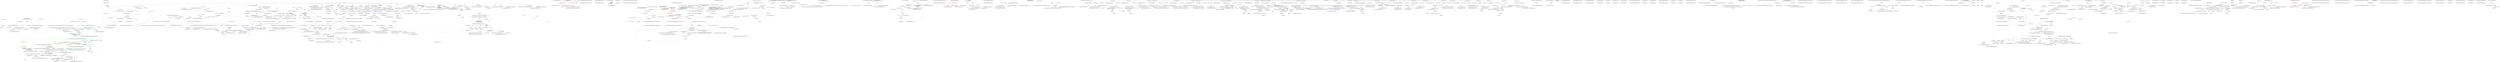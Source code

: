 digraph  {
n24 [label="Ninject.Activation.Blocks.ActivationBlock", span=""];
n0 [label="Entry Ninject.Activation.Blocks.ActivationBlock.ActivationBlock(Ninject.Syntax.IResolutionRoot)", span="36-36", cluster="Ninject.Activation.Blocks.ActivationBlock.ActivationBlock(Ninject.Syntax.IResolutionRoot)"];
n1 [label="Ensure.ArgumentNotNull(parent, ''parent'')", span="38-38", cluster="Ninject.Activation.Blocks.ActivationBlock.ActivationBlock(Ninject.Syntax.IResolutionRoot)"];
n2 [label="Parent = parent", span="39-39", cluster="Ninject.Activation.Blocks.ActivationBlock.ActivationBlock(Ninject.Syntax.IResolutionRoot)"];
n4 [label="Entry Ninject.Infrastructure.Ensure.ArgumentNotNull(object, string)", span="17-17", cluster="Ninject.Infrastructure.Ensure.ArgumentNotNull(object, string)"];
n3 [label="Exit Ninject.Activation.Blocks.ActivationBlock.ActivationBlock(Ninject.Syntax.IResolutionRoot)", span="36-36", cluster="Ninject.Activation.Blocks.ActivationBlock.ActivationBlock(Ninject.Syntax.IResolutionRoot)"];
n5 [label="Entry Ninject.Activation.Blocks.ActivationBlock.CanResolve(Ninject.Activation.IRequest)", span="47-47", cluster="Ninject.Activation.Blocks.ActivationBlock.CanResolve(Ninject.Activation.IRequest)"];
n6 [label="Ensure.ArgumentNotNull(request, ''request'')", span="49-49", cluster="Ninject.Activation.Blocks.ActivationBlock.CanResolve(Ninject.Activation.IRequest)"];
n7 [label="return Parent.CanResolve(request);", span="50-50", cluster="Ninject.Activation.Blocks.ActivationBlock.CanResolve(Ninject.Activation.IRequest)"];
n8 [label="Exit Ninject.Activation.Blocks.ActivationBlock.CanResolve(Ninject.Activation.IRequest)", span="47-47", cluster="Ninject.Activation.Blocks.ActivationBlock.CanResolve(Ninject.Activation.IRequest)"];
n9 [label="Entry Ninject.Syntax.IResolutionRoot.CanResolve(Ninject.Activation.IRequest)", span="29-29", cluster="Ninject.Syntax.IResolutionRoot.CanResolve(Ninject.Activation.IRequest)"];
n10 [label="Entry Ninject.Activation.Blocks.ActivationBlock.Resolve(Ninject.Activation.IRequest)", span="59-59", cluster="Ninject.Activation.Blocks.ActivationBlock.Resolve(Ninject.Activation.IRequest)"];
n11 [label="Ensure.ArgumentNotNull(request, ''request'')", span="61-61", cluster="Ninject.Activation.Blocks.ActivationBlock.Resolve(Ninject.Activation.IRequest)"];
n12 [label="return Parent.Resolve(request);", span="62-62", cluster="Ninject.Activation.Blocks.ActivationBlock.Resolve(Ninject.Activation.IRequest)"];
n13 [label="Exit Ninject.Activation.Blocks.ActivationBlock.Resolve(Ninject.Activation.IRequest)", span="59-59", cluster="Ninject.Activation.Blocks.ActivationBlock.Resolve(Ninject.Activation.IRequest)"];
n14 [label="Entry Ninject.Syntax.IResolutionRoot.Resolve(Ninject.Activation.IRequest)", span="37-37", cluster="Ninject.Syntax.IResolutionRoot.Resolve(Ninject.Activation.IRequest)"];
n15 [label="Entry Ninject.Activation.Blocks.ActivationBlock.CreateRequest(System.Type, System.Func<Ninject.Planning.Bindings.IBindingMetadata, bool>, System.Collections.Generic.IEnumerable<Ninject.Parameters.IParameter>, bool, bool)", span="74-74", cluster="Ninject.Activation.Blocks.ActivationBlock.CreateRequest(System.Type, System.Func<Ninject.Planning.Bindings.IBindingMetadata, bool>, System.Collections.Generic.IEnumerable<Ninject.Parameters.IParameter>, bool, bool)"];
n16 [label="Ensure.ArgumentNotNull(service, ''service'')", span="76-76", cluster="Ninject.Activation.Blocks.ActivationBlock.CreateRequest(System.Type, System.Func<Ninject.Planning.Bindings.IBindingMetadata, bool>, System.Collections.Generic.IEnumerable<Ninject.Parameters.IParameter>, bool, bool)"];
n17 [label="Ensure.ArgumentNotNull(parameters, ''parameters'')", span="77-77", cluster="Ninject.Activation.Blocks.ActivationBlock.CreateRequest(System.Type, System.Func<Ninject.Planning.Bindings.IBindingMetadata, bool>, System.Collections.Generic.IEnumerable<Ninject.Parameters.IParameter>, bool, bool)"];
n18 [label="return new Request(service, constraint, parameters, () => this, isOptional, isUnique);", span="78-78", cluster="Ninject.Activation.Blocks.ActivationBlock.CreateRequest(System.Type, System.Func<Ninject.Planning.Bindings.IBindingMetadata, bool>, System.Collections.Generic.IEnumerable<Ninject.Parameters.IParameter>, bool, bool)"];
n19 [label="Exit Ninject.Activation.Blocks.ActivationBlock.CreateRequest(System.Type, System.Func<Ninject.Planning.Bindings.IBindingMetadata, bool>, System.Collections.Generic.IEnumerable<Ninject.Parameters.IParameter>, bool, bool)", span="74-74", cluster="Ninject.Activation.Blocks.ActivationBlock.CreateRequest(System.Type, System.Func<Ninject.Planning.Bindings.IBindingMetadata, bool>, System.Collections.Generic.IEnumerable<Ninject.Parameters.IParameter>, bool, bool)"];
n20 [label="Entry Ninject.Activation.Request.Request(System.Type, System.Func<Ninject.Planning.Bindings.IBindingMetadata, bool>, System.Collections.Generic.IEnumerable<Ninject.Parameters.IParameter>, System.Func<object>, bool, bool)", span="93-93", cluster="Ninject.Activation.Request.Request(System.Type, System.Func<Ninject.Planning.Bindings.IBindingMetadata, bool>, System.Collections.Generic.IEnumerable<Ninject.Parameters.IParameter>, System.Func<object>, bool, bool)"];
n21 [label="Entry lambda expression", span="78-78", cluster="lambda expression"];
n22 [label=this, span="78-78", cluster="lambda expression"];
n23 [label="Exit lambda expression", span="78-78", cluster="lambda expression"];
d6 [label="Ensure.ArgumentNotNull(request, ''request'')", span="49-49", cluster="Ninject.Activation.Blocks.ActivationBlock.CanResolve(Ninject.Activation.IRequest)", color=green, community=0];
d7 [label="return Parent.CanResolve(request);", span="50-50", cluster="Ninject.Activation.Blocks.ActivationBlock.CanResolve(Ninject.Activation.IRequest)", color=green, community=0];
d11 [label="Ensure.ArgumentNotNull(request, ''request'')", span="61-61", cluster="Ninject.Activation.Blocks.ActivationBlock.Resolve(Ninject.Activation.IRequest)", color=green, community=0];
d12 [label="return Parent.Resolve(request);", span="62-62", cluster="Ninject.Activation.Blocks.ActivationBlock.Resolve(Ninject.Activation.IRequest)", color=green, community=0];
m1_4 [label="Entry Ninject.Dynamic.AssemblyStreamContentProvider.GetStream()", span="19-19", cluster="Ninject.Dynamic.AssemblyStreamContentProvider.GetStream()", file="AssemblyStreamContentProvider.cs"];
m1_5 [label="return _assembly.GetManifestResourceStream(_fileName);", span="21-21", cluster="Ninject.Dynamic.AssemblyStreamContentProvider.GetStream()", color=red, community=0, file="AssemblyStreamContentProvider.cs"];
m1_6 [label="Exit Ninject.Dynamic.AssemblyStreamContentProvider.GetStream()", span="19-19", cluster="Ninject.Dynamic.AssemblyStreamContentProvider.GetStream()", file="AssemblyStreamContentProvider.cs"];
m1_7 [label="Entry System.Reflection.Assembly.GetManifestResourceStream(string)", span="0-0", cluster="System.Reflection.Assembly.GetManifestResourceStream(string)", file="AssemblyStreamContentProvider.cs"];
m1_0 [label="Entry Ninject.Dynamic.AssemblyStreamContentProvider.AssemblyStreamContentProvider(string, System.Reflection.Assembly)", span="11-11", cluster="Ninject.Dynamic.AssemblyStreamContentProvider.AssemblyStreamContentProvider(string, System.Reflection.Assembly)", file="AssemblyStreamContentProvider.cs"];
m1_1 [label="_fileName = fileName", span="13-13", cluster="Ninject.Dynamic.AssemblyStreamContentProvider.AssemblyStreamContentProvider(string, System.Reflection.Assembly)", color=red, community=0, file="AssemblyStreamContentProvider.cs"];
m1_2 [label="_assembly = assembly", span="14-14", cluster="Ninject.Dynamic.AssemblyStreamContentProvider.AssemblyStreamContentProvider(string, System.Reflection.Assembly)", color=red, community=0, file="AssemblyStreamContentProvider.cs"];
m1_3 [label="Exit Ninject.Dynamic.AssemblyStreamContentProvider.AssemblyStreamContentProvider(string, System.Reflection.Assembly)", span="11-11", cluster="Ninject.Dynamic.AssemblyStreamContentProvider.AssemblyStreamContentProvider(string, System.Reflection.Assembly)", file="AssemblyStreamContentProvider.cs"];
m1_8 [label="Ninject.Dynamic.AssemblyStreamContentProvider", span="", file="AssemblyStreamContentProvider.cs"];
m2_216 [label="Entry Ninject.Infrastructure.Multimap<K, V>.Add(K, V)", span="64-64", cluster="Ninject.Infrastructure.Multimap<K, V>.Add(K, V)", file="AutoBoundTests.cs"];
m2_288 [label="Entry System.Collections.Generic.List<T>.List()", span="0-0", cluster="System.Collections.Generic.List<T>.List()", file="AutoBoundTests.cs"];
m2_105 [label="Entry Ninject.KernelBase.Inject(object, params Ninject.Parameters.IParameter[])", span="276-276", cluster="Ninject.KernelBase.Inject(object, params Ninject.Parameters.IParameter[])", file="AutoBoundTests.cs"];
m2_106 [label="Ensure.ArgumentNotNull(instance, ''instance'')", span="278-278", cluster="Ninject.KernelBase.Inject(object, params Ninject.Parameters.IParameter[])", file="AutoBoundTests.cs"];
m2_107 [label="Ensure.ArgumentNotNull(parameters, ''parameters'')", span="279-279", cluster="Ninject.KernelBase.Inject(object, params Ninject.Parameters.IParameter[])", file="AutoBoundTests.cs"];
m2_108 [label="Type service = instance.GetType()", span="281-281", cluster="Ninject.KernelBase.Inject(object, params Ninject.Parameters.IParameter[])", file="AutoBoundTests.cs"];
m2_112 [label="var request = this.CreateRequest(service, null, parameters, false, false)", span="287-287", cluster="Ninject.KernelBase.Inject(object, params Ninject.Parameters.IParameter[])", file="AutoBoundTests.cs"];
m2_116 [label="var reference = new InstanceReference { Instance = instance }", span="295-295", cluster="Ninject.KernelBase.Inject(object, params Ninject.Parameters.IParameter[])", file="AutoBoundTests.cs"];
m2_109 [label="var planner = this.Components.Get<IPlanner>()", span="283-283", cluster="Ninject.KernelBase.Inject(object, params Ninject.Parameters.IParameter[])", file="AutoBoundTests.cs"];
m2_111 [label="var binding = new Binding(service)", span="286-286", cluster="Ninject.KernelBase.Inject(object, params Ninject.Parameters.IParameter[])", file="AutoBoundTests.cs"];
m2_115 [label="context.Plan = planner.GetPlan(service)", span="292-292", cluster="Ninject.KernelBase.Inject(object, params Ninject.Parameters.IParameter[])", file="AutoBoundTests.cs"];
m2_110 [label="var pipeline = this.Components.Get<IPipeline>()", span="284-284", cluster="Ninject.KernelBase.Inject(object, params Ninject.Parameters.IParameter[])", file="AutoBoundTests.cs"];
m2_114 [label=planner, span="290-290", cluster="Ninject.KernelBase.Inject(object, params Ninject.Parameters.IParameter[])", file="AutoBoundTests.cs"];
m2_117 [label="pipeline.Activate(context, reference)", span="296-296", cluster="Ninject.KernelBase.Inject(object, params Ninject.Parameters.IParameter[])", file="AutoBoundTests.cs"];
m2_113 [label="var context = this.CreateContext(request, binding)", span="288-288", cluster="Ninject.KernelBase.Inject(object, params Ninject.Parameters.IParameter[])", file="AutoBoundTests.cs"];
m2_118 [label="Exit Ninject.KernelBase.Inject(object, params Ninject.Parameters.IParameter[])", span="276-276", cluster="Ninject.KernelBase.Inject(object, params Ninject.Parameters.IParameter[])", file="AutoBoundTests.cs"];
m2_6 [label="Entry Ninject.KernelBase.KernelBase(Ninject.Components.IComponentContainer, Ninject.INinjectSettings, params Ninject.Modules.INinjectModule[])", span="77-77", cluster="Ninject.KernelBase.KernelBase(Ninject.Components.IComponentContainer, Ninject.INinjectSettings, params Ninject.Modules.INinjectModule[])", file="AutoBoundTests.cs"];
m2_7 [label="Ensure.ArgumentNotNull(components, ''components'')", span="79-79", cluster="Ninject.KernelBase.KernelBase(Ninject.Components.IComponentContainer, Ninject.INinjectSettings, params Ninject.Modules.INinjectModule[])", file="AutoBoundTests.cs"];
m2_8 [label="Ensure.ArgumentNotNull(settings, ''settings'')", span="80-80", cluster="Ninject.KernelBase.KernelBase(Ninject.Components.IComponentContainer, Ninject.INinjectSettings, params Ninject.Modules.INinjectModule[])", file="AutoBoundTests.cs"];
m2_9 [label="Ensure.ArgumentNotNull(modules, ''modules'')", span="81-81", cluster="Ninject.KernelBase.KernelBase(Ninject.Components.IComponentContainer, Ninject.INinjectSettings, params Ninject.Modules.INinjectModule[])", file="AutoBoundTests.cs"];
m2_10 [label="this.Settings = settings", span="83-83", cluster="Ninject.KernelBase.KernelBase(Ninject.Components.IComponentContainer, Ninject.INinjectSettings, params Ninject.Modules.INinjectModule[])", file="AutoBoundTests.cs"];
m2_11 [label="this.Components = components", span="85-85", cluster="Ninject.KernelBase.KernelBase(Ninject.Components.IComponentContainer, Ninject.INinjectSettings, params Ninject.Modules.INinjectModule[])", file="AutoBoundTests.cs"];
m2_12 [label="components.Kernel = this", span="86-86", cluster="Ninject.KernelBase.KernelBase(Ninject.Components.IComponentContainer, Ninject.INinjectSettings, params Ninject.Modules.INinjectModule[])", file="AutoBoundTests.cs"];
m2_17 [label="this.Load(modules)", span="101-101", cluster="Ninject.KernelBase.KernelBase(Ninject.Components.IComponentContainer, Ninject.INinjectSettings, params Ninject.Modules.INinjectModule[])", file="AutoBoundTests.cs"];
m2_13 [label="this.AddComponents()", span="88-88", cluster="Ninject.KernelBase.KernelBase(Ninject.Components.IComponentContainer, Ninject.INinjectSettings, params Ninject.Modules.INinjectModule[])", file="AutoBoundTests.cs"];
m2_14 [label="OnePerRequestModule.StartManaging(this)", span="91-91", cluster="Ninject.KernelBase.KernelBase(Ninject.Components.IComponentContainer, Ninject.INinjectSettings, params Ninject.Modules.INinjectModule[])", file="AutoBoundTests.cs"];
m2_15 [label="this.Settings.LoadExtensions", span="95-95", cluster="Ninject.KernelBase.KernelBase(Ninject.Components.IComponentContainer, Ninject.INinjectSettings, params Ninject.Modules.INinjectModule[])", file="AutoBoundTests.cs"];
m2_16 [label="this.Load(new[] { this.Settings.ExtensionSearchPattern })", span="97-97", cluster="Ninject.KernelBase.KernelBase(Ninject.Components.IComponentContainer, Ninject.INinjectSettings, params Ninject.Modules.INinjectModule[])", file="AutoBoundTests.cs"];
m2_18 [label="Exit Ninject.KernelBase.KernelBase(Ninject.Components.IComponentContainer, Ninject.INinjectSettings, params Ninject.Modules.INinjectModule[])", span="77-77", cluster="Ninject.KernelBase.KernelBase(Ninject.Components.IComponentContainer, Ninject.INinjectSettings, params Ninject.Modules.INinjectModule[])", file="AutoBoundTests.cs"];
m2_119 [label="Entry object.GetType()", span="0-0", cluster="object.GetType()", file="AutoBoundTests.cs"];
m2_226 [label="Entry Ninject.Activation.IRequest.Matches(Ninject.Planning.Bindings.IBinding)", span="80-80", cluster="Ninject.Activation.IRequest.Matches(Ninject.Planning.Bindings.IBinding)", file="AutoBoundTests.cs"];
m2_163 [label="Entry Ninject.ActivationException.ActivationException(string)", span="35-35", cluster="Ninject.ActivationException.ActivationException(string)", file="AutoBoundTests.cs"];
m2_139 [label="Entry Ninject.KernelBase.Resolve(Ninject.Activation.IRequest)", span="328-328", cluster="Ninject.KernelBase.Resolve(Ninject.Activation.IRequest)", file="AutoBoundTests.cs"];
m2_140 [label="Ensure.ArgumentNotNull(request, ''request'')", span="330-330", cluster="Ninject.KernelBase.Resolve(Ninject.Activation.IRequest)", file="AutoBoundTests.cs"];
m2_141 [label="request.Service == typeof(IKernel)", span="332-332", cluster="Ninject.KernelBase.Resolve(Ninject.Activation.IRequest)", file="AutoBoundTests.cs"];
m2_143 [label="!this.CanResolve(request) && !this.HandleMissingBinding(request)", span="337-337", cluster="Ninject.KernelBase.Resolve(Ninject.Activation.IRequest)", file="AutoBoundTests.cs"];
m2_144 [label="request.IsOptional", span="339-339", cluster="Ninject.KernelBase.Resolve(Ninject.Activation.IRequest)", file="AutoBoundTests.cs"];
m2_146 [label="throw new ActivationException(ExceptionFormatter.CouldNotResolveBinding(request));", span="344-344", cluster="Ninject.KernelBase.Resolve(Ninject.Activation.IRequest)", file="AutoBoundTests.cs"];
m2_148 [label="IEnumerable<IBinding> bindings =\r\n                this.GetBindings(request.Service).Where(this.SatifiesRequest(request)).OrderByDescending(b => b, bindingPrecedenceComparer).ToList()", span="348-349", cluster="Ninject.KernelBase.Resolve(Ninject.Activation.IRequest)", file="AutoBoundTests.cs"];
m2_150 [label="request.IsOptional", span="353-353", cluster="Ninject.KernelBase.Resolve(Ninject.Activation.IRequest)", file="AutoBoundTests.cs"];
m2_152 [label="throw new ActivationException(ExceptionFormatter.CouldNotResolveBinding(request));", span="358-358", cluster="Ninject.KernelBase.Resolve(Ninject.Activation.IRequest)", file="AutoBoundTests.cs"];
m2_155 [label="request.IsUnique && bindings.Count() > 1", span="364-364", cluster="Ninject.KernelBase.Resolve(Ninject.Activation.IRequest)", file="AutoBoundTests.cs"];
m2_156 [label="request.IsOptional", span="366-366", cluster="Ninject.KernelBase.Resolve(Ninject.Activation.IRequest)", file="AutoBoundTests.cs"];
m2_158 [label="throw new ActivationException(ExceptionFormatter.CouldNotUniquelyResolveBinding(request));", span="371-371", cluster="Ninject.KernelBase.Resolve(Ninject.Activation.IRequest)", file="AutoBoundTests.cs"];
m2_159 [label="return bindings.Select(binding => this.CreateContext(request, binding)).Select(context => context.Resolve());", span="374-374", cluster="Ninject.KernelBase.Resolve(Ninject.Activation.IRequest)", file="AutoBoundTests.cs"];
m2_142 [label="return new[] { this };", span="334-334", cluster="Ninject.KernelBase.Resolve(Ninject.Activation.IRequest)", file="AutoBoundTests.cs"];
m2_147 [label="IComparer<IBinding> bindingPrecedenceComparer = this.GetBindingPrecedenceComparer()", span="347-347", cluster="Ninject.KernelBase.Resolve(Ninject.Activation.IRequest)", file="AutoBoundTests.cs"];
m2_145 [label="return Enumerable.Empty<object>();", span="341-341", cluster="Ninject.KernelBase.Resolve(Ninject.Activation.IRequest)", file="AutoBoundTests.cs"];
m2_154 [label="bindings = bindings.TakeWhile(binding => bindingPrecedenceComparer.Compare(binding, model) == 0)", span="362-362", cluster="Ninject.KernelBase.Resolve(Ninject.Activation.IRequest)", file="AutoBoundTests.cs"];
m2_149 [label="!bindings.Any()", span="351-351", cluster="Ninject.KernelBase.Resolve(Ninject.Activation.IRequest)", file="AutoBoundTests.cs"];
m2_153 [label="var model = bindings.First()", span="361-361", cluster="Ninject.KernelBase.Resolve(Ninject.Activation.IRequest)", file="AutoBoundTests.cs"];
m2_151 [label="return Enumerable.Empty<object>();", span="355-355", cluster="Ninject.KernelBase.Resolve(Ninject.Activation.IRequest)", file="AutoBoundTests.cs"];
m2_157 [label="return Enumerable.Empty<object>();", span="368-368", cluster="Ninject.KernelBase.Resolve(Ninject.Activation.IRequest)", file="AutoBoundTests.cs"];
m2_160 [label="Exit Ninject.KernelBase.Resolve(Ninject.Activation.IRequest)", span="328-328", cluster="Ninject.KernelBase.Resolve(Ninject.Activation.IRequest)", file="AutoBoundTests.cs"];
m2_122 [label="Entry Ninject.KernelBase.CreateContext(Ninject.Activation.IRequest, Ninject.Planning.Bindings.IBinding)", span="534-534", cluster="Ninject.KernelBase.CreateContext(Ninject.Activation.IRequest, Ninject.Planning.Bindings.IBinding)", file="AutoBoundTests.cs"];
m2_265 [label="Ensure.ArgumentNotNull(request, ''request'')", span="536-536", cluster="Ninject.KernelBase.CreateContext(Ninject.Activation.IRequest, Ninject.Planning.Bindings.IBinding)", file="AutoBoundTests.cs"];
m2_266 [label="Ensure.ArgumentNotNull(binding, ''binding'')", span="537-537", cluster="Ninject.KernelBase.CreateContext(Ninject.Activation.IRequest, Ninject.Planning.Bindings.IBinding)", file="AutoBoundTests.cs"];
m2_267 [label="return new Context(this, request, binding, this.Components.Get<ICache>(), this.Components.Get<IPlanner>(), this.Components.Get<IPipeline>());", span="539-539", cluster="Ninject.KernelBase.CreateContext(Ninject.Activation.IRequest, Ninject.Planning.Bindings.IBinding)", file="AutoBoundTests.cs"];
m2_268 [label="Exit Ninject.KernelBase.CreateContext(Ninject.Activation.IRequest, Ninject.Planning.Bindings.IBinding)", span="534-534", cluster="Ninject.KernelBase.CreateContext(Ninject.Activation.IRequest, Ninject.Planning.Bindings.IBinding)", file="AutoBoundTests.cs"];
m2_58 [label="Entry Ninject.KernelBase.HasModule(string)", span="184-184", cluster="Ninject.KernelBase.HasModule(string)", file="AutoBoundTests.cs"];
m2_59 [label="Ensure.ArgumentNotNullOrEmpty(name, ''name'')", span="186-186", cluster="Ninject.KernelBase.HasModule(string)", file="AutoBoundTests.cs"];
m2_60 [label="return this.modules.ContainsKey(name);", span="187-187", cluster="Ninject.KernelBase.HasModule(string)", file="AutoBoundTests.cs"];
m2_61 [label="Exit Ninject.KernelBase.HasModule(string)", span="184-184", cluster="Ninject.KernelBase.HasModule(string)", file="AutoBoundTests.cs"];
m2_188 [label="Entry Unk.Resolve", span="", cluster="Unk.Resolve", file="AutoBoundTests.cs"];
m2_34 [label="Entry Ninject.Components.IComponentContainer.Get<T>()", span="52-52", cluster="Ninject.Components.IComponentContainer.Get<T>()", file="AutoBoundTests.cs"];
m2_212 [label="Entry Ninject.Planning.Bindings.Resolvers.IBindingResolver.Resolve(Ninject.Infrastructure.Multimap<System.Type, Ninject.Planning.Bindings.IBinding>, System.Type)", span="31-31", cluster="Ninject.Planning.Bindings.Resolvers.IBindingResolver.Resolve(Ninject.Infrastructure.Multimap<System.Type, Ninject.Planning.Bindings.IBinding>, System.Type)", file="AutoBoundTests.cs"];
m2_207 [label="Entry System.Collections.Generic.IEnumerable<TSource>.SelectMany<TSource, TResult>(System.Func<TSource, System.Collections.Generic.IEnumerable<TResult>>)", span="0-0", cluster="System.Collections.Generic.IEnumerable<TSource>.SelectMany<TSource, TResult>(System.Func<TSource, System.Collections.Generic.IEnumerable<TResult>>)", file="AutoBoundTests.cs"];
m2_22 [label="Entry Ninject.KernelBase.Load(System.Collections.Generic.IEnumerable<string>)", span="232-232", cluster="Ninject.KernelBase.Load(System.Collections.Generic.IEnumerable<string>)", file="AutoBoundTests.cs"];
m2_85 [label="var moduleLoader = this.Components.Get<IModuleLoader>()", span="234-234", cluster="Ninject.KernelBase.Load(System.Collections.Generic.IEnumerable<string>)", file="AutoBoundTests.cs"];
m2_86 [label="moduleLoader.LoadModules(filePatterns)", span="235-235", cluster="Ninject.KernelBase.Load(System.Collections.Generic.IEnumerable<string>)", file="AutoBoundTests.cs"];
m2_87 [label="Exit Ninject.KernelBase.Load(System.Collections.Generic.IEnumerable<string>)", span="232-232", cluster="Ninject.KernelBase.Load(System.Collections.Generic.IEnumerable<string>)", file="AutoBoundTests.cs"];
m2_79 [label="Entry System.NotSupportedException.NotSupportedException(string)", span="0-0", cluster="System.NotSupportedException.NotSupportedException(string)", file="AutoBoundTests.cs"];
m2_255 [label="Entry System.Collections.Generic.IEnumerable<TSource>.ToList<TSource>()", span="0-0", cluster="System.Collections.Generic.IEnumerable<TSource>.ToList<TSource>()", file="AutoBoundTests.cs"];
m2_33 [label="Entry Ninject.OnePerRequestModule.StopManaging(Ninject.IKernel)", span="51-51", cluster="Ninject.OnePerRequestModule.StopManaging(Ninject.IKernel)", file="AutoBoundTests.cs"];
m2_136 [label="Entry Ninject.KernelBase.GetBindings(System.Type)", span="408-408", cluster="Ninject.KernelBase.GetBindings(System.Type)", file="AutoBoundTests.cs"];
m2_198 [label="Ensure.ArgumentNotNull(service, ''service'')", span="410-410", cluster="Ninject.KernelBase.GetBindings(System.Type)", file="AutoBoundTests.cs"];
m2_200 [label="!this.bindingCache.ContainsKey(service)", span="414-414", cluster="Ninject.KernelBase.GetBindings(System.Type)", file="AutoBoundTests.cs"];
m2_202 [label="resolvers\r\n                        .SelectMany(resolver => resolver.Resolve(this.bindings, service))\r\n                        .Map(binding => this.bindingCache.Add(service, binding))", span="418-420", cluster="Ninject.KernelBase.GetBindings(System.Type)", file="AutoBoundTests.cs"];
m2_203 [label="return this.bindingCache[service];", span="423-423", cluster="Ninject.KernelBase.GetBindings(System.Type)", file="AutoBoundTests.cs"];
m2_199 [label="this.bindingCache", span="412-412", cluster="Ninject.KernelBase.GetBindings(System.Type)", file="AutoBoundTests.cs"];
m2_201 [label="var resolvers = this.Components.GetAll<IBindingResolver>()", span="416-416", cluster="Ninject.KernelBase.GetBindings(System.Type)", file="AutoBoundTests.cs"];
m2_204 [label="Exit Ninject.KernelBase.GetBindings(System.Type)", span="408-408", cluster="Ninject.KernelBase.GetBindings(System.Type)", file="AutoBoundTests.cs"];
m2_181 [label="Entry System.Collections.Generic.IComparer<T>.Compare(T, T)", span="0-0", cluster="System.Collections.Generic.IComparer<T>.Compare(T, T)", file="AutoBoundTests.cs"];
m2_4 [label="Entry Ninject.KernelBase.KernelBase(Ninject.INinjectSettings, params Ninject.Modules.INinjectModule[])", span="66-66", cluster="Ninject.KernelBase.KernelBase(Ninject.INinjectSettings, params Ninject.Modules.INinjectModule[])", file="AutoBoundTests.cs"];
m2_5 [label="Exit Ninject.KernelBase.KernelBase(Ninject.INinjectSettings, params Ninject.Modules.INinjectModule[])", span="66-66", cluster="Ninject.KernelBase.KernelBase(Ninject.INinjectSettings, params Ninject.Modules.INinjectModule[])", file="AutoBoundTests.cs"];
m2_36 [label="Entry System.IDisposable.Dispose()", span="0-0", cluster="System.IDisposable.Dispose()", file="AutoBoundTests.cs"];
m2_67 [label="Entry System.Collections.Generic.IEnumerable<TSource>.ToArray<TSource>()", span="0-0", cluster="System.Collections.Generic.IEnumerable<TSource>.ToArray<TSource>()", file="AutoBoundTests.cs"];
m2_232 [label="Entry Ninject.KernelBase.HandleMissingBinding(System.Type)", span="468-468", cluster="Ninject.KernelBase.HandleMissingBinding(System.Type)", file="AutoBoundTests.cs"];
m2_233 [label="return false;", span="470-470", cluster="Ninject.KernelBase.HandleMissingBinding(System.Type)", file="AutoBoundTests.cs"];
m2_234 [label="Exit Ninject.KernelBase.HandleMissingBinding(System.Type)", span="468-468", cluster="Ninject.KernelBase.HandleMissingBinding(System.Type)", file="AutoBoundTests.cs"];
m2_82 [label="Entry Ninject.Infrastructure.Introspection.ExceptionFormatter.ModuleWithSameNameIsAlreadyLoaded(Ninject.Modules.INinjectModule, Ninject.Modules.INinjectModule)", span="39-39", cluster="Ninject.Infrastructure.Introspection.ExceptionFormatter.ModuleWithSameNameIsAlreadyLoaded(Ninject.Modules.INinjectModule, Ninject.Modules.INinjectModule)", file="AutoBoundTests.cs"];
m2_123 [label="Entry Ninject.Planning.IPlanner.GetPlan(System.Type)", span="33-33", cluster="Ninject.Planning.IPlanner.GetPlan(System.Type)", file="AutoBoundTests.cs"];
m2_219 [label="Entry Ninject.KernelBase.BindingPrecedenceComparer.BindingPrecedenceComparer()", span="555-555", cluster="Ninject.KernelBase.BindingPrecedenceComparer.BindingPrecedenceComparer()", file="AutoBoundTests.cs"];
m2_132 [label="Entry Ninject.KernelBase.CanResolve(Ninject.Activation.IRequest)", span="316-316", cluster="Ninject.KernelBase.CanResolve(Ninject.Activation.IRequest)", file="AutoBoundTests.cs"];
m2_133 [label="Ensure.ArgumentNotNull(request, ''request'')", span="318-318", cluster="Ninject.KernelBase.CanResolve(Ninject.Activation.IRequest)", file="AutoBoundTests.cs"];
m2_134 [label="return this.GetBindings(request.Service).Any(this.SatifiesRequest(request));", span="319-319", cluster="Ninject.KernelBase.CanResolve(Ninject.Activation.IRequest)", file="AutoBoundTests.cs"];
m2_135 [label="Exit Ninject.KernelBase.CanResolve(Ninject.Activation.IRequest)", span="316-316", cluster="Ninject.KernelBase.CanResolve(Ninject.Activation.IRequest)", file="AutoBoundTests.cs"];
m2_64 [label="Entry Ninject.KernelBase.GetModules()", span="194-194", cluster="Ninject.KernelBase.GetModules()", file="AutoBoundTests.cs"];
m2_65 [label="return this.modules.Values.ToArray();", span="196-196", cluster="Ninject.KernelBase.GetModules()", file="AutoBoundTests.cs"];
m2_66 [label="Exit Ninject.KernelBase.GetModules()", span="194-194", cluster="Ninject.KernelBase.GetModules()", file="AutoBoundTests.cs"];
m2_24 [label="Entry Ninject.KernelBase.Dispose(bool)", span="117-117", cluster="Ninject.KernelBase.Dispose(bool)", file="AutoBoundTests.cs"];
m2_25 [label="disposing && !IsDisposed", span="119-119", cluster="Ninject.KernelBase.Dispose(bool)", file="AutoBoundTests.cs"];
m2_31 [label="base.Dispose(disposing)", span="135-135", cluster="Ninject.KernelBase.Dispose(bool)", file="AutoBoundTests.cs"];
m2_26 [label="OnePerRequestModule.StopManaging(this)", span="122-122", cluster="Ninject.KernelBase.Dispose(bool)", file="AutoBoundTests.cs"];
m2_27 [label="this.Components != null", span="125-125", cluster="Ninject.KernelBase.Dispose(bool)", file="AutoBoundTests.cs"];
m2_28 [label="var cache = this.Components.Get<ICache>()", span="128-128", cluster="Ninject.KernelBase.Dispose(bool)", file="AutoBoundTests.cs"];
m2_29 [label="cache.Clear()", span="129-129", cluster="Ninject.KernelBase.Dispose(bool)", file="AutoBoundTests.cs"];
m2_30 [label="this.Components.Dispose()", span="131-131", cluster="Ninject.KernelBase.Dispose(bool)", file="AutoBoundTests.cs"];
m2_32 [label="Exit Ninject.KernelBase.Dispose(bool)", span="117-117", cluster="Ninject.KernelBase.Dispose(bool)", file="AutoBoundTests.cs"];
m2_50 [label="Entry Ninject.KernelBase.AddBindings(System.Collections.Generic.IEnumerable<Ninject.Planning.Bindings.IBinding>)", span="542-542", cluster="Ninject.KernelBase.AddBindings(System.Collections.Generic.IEnumerable<Ninject.Planning.Bindings.IBinding>)", file="AutoBoundTests.cs"];
m2_270 [label="bindings.Map(binding => this.bindings.Add(binding.Service, binding))", span="544-544", cluster="Ninject.KernelBase.AddBindings(System.Collections.Generic.IEnumerable<Ninject.Planning.Bindings.IBinding>)", file="AutoBoundTests.cs"];
m2_271 [label="this.bindingCache", span="546-546", cluster="Ninject.KernelBase.AddBindings(System.Collections.Generic.IEnumerable<Ninject.Planning.Bindings.IBinding>)", file="AutoBoundTests.cs"];
m2_272 [label="this.bindingCache.Clear()", span="547-547", cluster="Ninject.KernelBase.AddBindings(System.Collections.Generic.IEnumerable<Ninject.Planning.Bindings.IBinding>)", file="AutoBoundTests.cs"];
m2_273 [label="Exit Ninject.KernelBase.AddBindings(System.Collections.Generic.IEnumerable<Ninject.Planning.Bindings.IBinding>)", span="542-542", cluster="Ninject.KernelBase.AddBindings(System.Collections.Generic.IEnumerable<Ninject.Planning.Bindings.IBinding>)", file="AutoBoundTests.cs"];
m2_63 [label="Entry System.Collections.Generic.Dictionary<TKey, TValue>.ContainsKey(TKey)", span="0-0", cluster="System.Collections.Generic.Dictionary<TKey, TValue>.ContainsKey(TKey)", file="AutoBoundTests.cs"];
m2_289 [label="Entry System.Func<T, TResult>.Invoke(T)", span="0-0", cluster="System.Func<T, TResult>.Invoke(T)", file="AutoBoundTests.cs"];
m2_169 [label="Entry System.Collections.Generic.IEnumerable<TSource>.Any<TSource>()", span="0-0", cluster="System.Collections.Generic.IEnumerable<TSource>.Any<TSource>()", file="AutoBoundTests.cs"];
m2_205 [label="Entry Ninject.Infrastructure.Multimap<K, V>.ContainsKey(K)", span="113-113", cluster="Ninject.Infrastructure.Multimap<K, V>.ContainsKey(K)", file="AutoBoundTests.cs"];
m2_250 [label="Entry Unk.AddBindings", span="", cluster="Unk.AddBindings", file="AutoBoundTests.cs"];
m2_166 [label="Entry Unk.Where", span="", cluster="Unk.Where", file="AutoBoundTests.cs"];
m2_37 [label="Entry Ninject.Infrastructure.Disposal.DisposableObject.Dispose(bool)", span="37-37", cluster="Ninject.Infrastructure.Disposal.DisposableObject.Dispose(bool)", file="AutoBoundTests.cs"];
m2_249 [label="Entry Unk.Map", span="", cluster="Unk.Map", file="AutoBoundTests.cs"];
m2_280 [label="Entry Ninject.Syntax.IResolutionRoot.Get(System.Type, params Ninject.Parameters.IParameter[])", span="148-148", cluster="Ninject.Syntax.IResolutionRoot.Get(System.Type, params Ninject.Parameters.IParameter[])", file="AutoBoundTests.cs"];
m2_38 [label="Entry Ninject.KernelBase.Unbind(System.Type)", span="142-142", cluster="Ninject.KernelBase.Unbind(System.Type)", file="AutoBoundTests.cs"];
m2_39 [label="Ensure.ArgumentNotNull(service, ''service'')", span="144-144", cluster="Ninject.KernelBase.Unbind(System.Type)", file="AutoBoundTests.cs"];
m2_40 [label="this.bindings.RemoveAll(service)", span="146-146", cluster="Ninject.KernelBase.Unbind(System.Type)", file="AutoBoundTests.cs"];
m2_41 [label="this.bindingCache", span="148-148", cluster="Ninject.KernelBase.Unbind(System.Type)", file="AutoBoundTests.cs"];
m2_42 [label="this.bindingCache.Clear()", span="150-150", cluster="Ninject.KernelBase.Unbind(System.Type)", file="AutoBoundTests.cs"];
m2_43 [label="Exit Ninject.KernelBase.Unbind(System.Type)", span="142-142", cluster="Ninject.KernelBase.Unbind(System.Type)", file="AutoBoundTests.cs"];
m2_45 [label="Entry Ninject.Infrastructure.Multimap<K, V>.Clear()", span="103-103", cluster="Ninject.Infrastructure.Multimap<K, V>.Clear()", file="AutoBoundTests.cs"];
m2_170 [label="Entry System.Collections.Generic.IEnumerable<TSource>.First<TSource>()", span="0-0", cluster="System.Collections.Generic.IEnumerable<TSource>.First<TSource>()", file="AutoBoundTests.cs"];
m2_297 [label="Entry lambda expression", span="569-569", cluster="lambda expression", file="AutoBoundTests.cs"];
m2_183 [label="this.CreateContext(request, binding)", span="374-374", cluster="lambda expression", file="AutoBoundTests.cs"];
m2_179 [label="bindingPrecedenceComparer.Compare(binding, model) == 0", span="362-362", cluster="lambda expression", file="AutoBoundTests.cs"];
m2_175 [label="Entry lambda expression", span="349-349", cluster="lambda expression", file="AutoBoundTests.cs"];
m2_178 [label="Entry lambda expression", span="362-362", cluster="lambda expression", file="AutoBoundTests.cs"];
m2_182 [label="Entry lambda expression", span="374-374", cluster="lambda expression", file="AutoBoundTests.cs"];
m2_185 [label="Entry lambda expression", span="374-374", cluster="lambda expression", file="AutoBoundTests.cs"];
m2_176 [label=b, span="349-349", cluster="lambda expression", file="AutoBoundTests.cs"];
m2_177 [label="Exit lambda expression", span="349-349", cluster="lambda expression", file="AutoBoundTests.cs"];
m2_180 [label="Exit lambda expression", span="362-362", cluster="lambda expression", file="AutoBoundTests.cs"];
m2_184 [label="Exit lambda expression", span="374-374", cluster="lambda expression", file="AutoBoundTests.cs"];
m2_186 [label="context.Resolve()", span="374-374", cluster="lambda expression", file="AutoBoundTests.cs"];
m2_187 [label="Exit lambda expression", span="374-374", cluster="lambda expression", file="AutoBoundTests.cs"];
m2_210 [label="resolver.Resolve(this.bindings, service)", span="419-419", cluster="lambda expression", file="AutoBoundTests.cs"];
m2_214 [label="this.bindingCache.Add(service, binding)", span="420-420", cluster="lambda expression", file="AutoBoundTests.cs"];
m2_209 [label="Entry lambda expression", span="419-419", cluster="lambda expression", file="AutoBoundTests.cs"];
m2_213 [label="Entry lambda expression", span="420-420", cluster="lambda expression", file="AutoBoundTests.cs"];
m2_211 [label="Exit lambda expression", span="419-419", cluster="lambda expression", file="AutoBoundTests.cs"];
m2_215 [label="Exit lambda expression", span="420-420", cluster="lambda expression", file="AutoBoundTests.cs"];
m2_223 [label="binding.Matches(request) && request.Matches(binding)", span="443-443", cluster="lambda expression", file="AutoBoundTests.cs"];
m2_222 [label="Entry lambda expression", span="443-443", cluster="lambda expression", file="AutoBoundTests.cs"];
m2_224 [label="Exit lambda expression", span="443-443", cluster="lambda expression", file="AutoBoundTests.cs"];
m2_252 [label="c.Resolve(this.bindings, request).ToList()", span="493-493", cluster="lambda expression", file="AutoBoundTests.cs"];
m2_251 [label="Entry lambda expression", span="493-493", cluster="lambda expression", file="AutoBoundTests.cs"];
m2_256 [label="Entry lambda expression", span="494-494", cluster="lambda expression", file="AutoBoundTests.cs"];
m2_259 [label="Entry lambda expression", span="505-505", cluster="lambda expression", file="AutoBoundTests.cs"];
m2_253 [label="Exit lambda expression", span="493-493", cluster="lambda expression", file="AutoBoundTests.cs"];
m2_257 [label="b.Any()", span="494-494", cluster="lambda expression", file="AutoBoundTests.cs"];
m2_258 [label="Exit lambda expression", span="494-494", cluster="lambda expression", file="AutoBoundTests.cs"];
m2_260 [label="binding.IsImplicit = true", span="505-505", cluster="lambda expression", file="AutoBoundTests.cs"];
m2_261 [label="Exit lambda expression", span="505-505", cluster="lambda expression", file="AutoBoundTests.cs"];
m2_274 [label="Entry lambda expression", span="544-544", cluster="lambda expression", file="AutoBoundTests.cs"];
m2_275 [label="this.bindings.Add(binding.Service, binding)", span="544-544", cluster="lambda expression", file="AutoBoundTests.cs"];
m2_276 [label="Exit lambda expression", span="544-544", cluster="lambda expression", file="AutoBoundTests.cs"];
m2_292 [label="b != null", span="567-567", cluster="lambda expression", file="AutoBoundTests.cs"];
m2_295 [label="b.IsConditional", span="568-568", cluster="lambda expression", file="AutoBoundTests.cs"];
m2_298 [label="!b.IsImplicit", span="569-569", cluster="lambda expression", file="AutoBoundTests.cs"];
m2_291 [label="Entry lambda expression", span="567-567", cluster="lambda expression", file="AutoBoundTests.cs"];
m2_293 [label="Exit lambda expression", span="567-567", cluster="lambda expression", file="AutoBoundTests.cs"];
m2_294 [label="Entry lambda expression", span="568-568", cluster="lambda expression", file="AutoBoundTests.cs"];
m2_296 [label="Exit lambda expression", span="568-568", cluster="lambda expression", file="AutoBoundTests.cs"];
m2_299 [label="Exit lambda expression", span="569-569", cluster="lambda expression", file="AutoBoundTests.cs"];
m2_20 [label="Entry Ninject.KernelBase.AddComponents()", span="460-460", cluster="Ninject.KernelBase.AddComponents()", file="AutoBoundTests.cs"];
m2_231 [label="Exit Ninject.KernelBase.AddComponents()", span="460-460", cluster="Ninject.KernelBase.AddComponents()", file="AutoBoundTests.cs"];
m2_94 [label="Entry Ninject.KernelBase.Unload(string)", span="255-255", cluster="Ninject.KernelBase.Unload(string)", file="AutoBoundTests.cs"];
m2_95 [label="Ensure.ArgumentNotNullOrEmpty(name, ''name'')", span="257-257", cluster="Ninject.KernelBase.Unload(string)", file="AutoBoundTests.cs"];
m2_97 [label="!this.modules.TryGetValue(name, out module)", span="261-261", cluster="Ninject.KernelBase.Unload(string)", file="AutoBoundTests.cs"];
m2_98 [label="throw new NotSupportedException(ExceptionFormatter.NoModuleLoadedWithTheSpecifiedName(name));", span="263-263", cluster="Ninject.KernelBase.Unload(string)", file="AutoBoundTests.cs"];
m2_100 [label="this.modules.Remove(name)", span="268-268", cluster="Ninject.KernelBase.Unload(string)", file="AutoBoundTests.cs"];
m2_96 [label="INinjectModule module", span="259-259", cluster="Ninject.KernelBase.Unload(string)", file="AutoBoundTests.cs"];
m2_99 [label="module.OnUnload(this)", span="266-266", cluster="Ninject.KernelBase.Unload(string)", file="AutoBoundTests.cs"];
m2_101 [label="Exit Ninject.KernelBase.Unload(string)", span="255-255", cluster="Ninject.KernelBase.Unload(string)", file="AutoBoundTests.cs"];
m2_121 [label="Entry Ninject.KernelBase.CreateRequest(System.Type, System.Func<Ninject.Planning.Bindings.IBindingMetadata, bool>, System.Collections.Generic.IEnumerable<Ninject.Parameters.IParameter>, bool, bool)", span="386-386", cluster="Ninject.KernelBase.CreateRequest(System.Type, System.Func<Ninject.Planning.Bindings.IBindingMetadata, bool>, System.Collections.Generic.IEnumerable<Ninject.Parameters.IParameter>, bool, bool)", file="AutoBoundTests.cs"];
m2_189 [label="Ensure.ArgumentNotNull(service, ''service'')", span="388-388", cluster="Ninject.KernelBase.CreateRequest(System.Type, System.Func<Ninject.Planning.Bindings.IBindingMetadata, bool>, System.Collections.Generic.IEnumerable<Ninject.Parameters.IParameter>, bool, bool)", file="AutoBoundTests.cs"];
m2_190 [label="Ensure.ArgumentNotNull(parameters, ''parameters'')", span="389-389", cluster="Ninject.KernelBase.CreateRequest(System.Type, System.Func<Ninject.Planning.Bindings.IBindingMetadata, bool>, System.Collections.Generic.IEnumerable<Ninject.Parameters.IParameter>, bool, bool)", file="AutoBoundTests.cs"];
m2_191 [label="return new Request(service, constraint, parameters, null, isOptional, isUnique);", span="391-391", cluster="Ninject.KernelBase.CreateRequest(System.Type, System.Func<Ninject.Planning.Bindings.IBindingMetadata, bool>, System.Collections.Generic.IEnumerable<Ninject.Parameters.IParameter>, bool, bool)", file="AutoBoundTests.cs"];
m2_192 [label="Exit Ninject.KernelBase.CreateRequest(System.Type, System.Func<Ninject.Planning.Bindings.IBindingMetadata, bool>, System.Collections.Generic.IEnumerable<Ninject.Parameters.IParameter>, bool, bool)", span="386-386", cluster="Ninject.KernelBase.CreateRequest(System.Type, System.Func<Ninject.Planning.Bindings.IBindingMetadata, bool>, System.Collections.Generic.IEnumerable<Ninject.Parameters.IParameter>, bool, bool)", file="AutoBoundTests.cs"];
m2_44 [label="Entry Ninject.Infrastructure.Multimap<K, V>.RemoveAll(K)", span="94-94", cluster="Ninject.Infrastructure.Multimap<K, V>.RemoveAll(K)", file="AutoBoundTests.cs"];
m2_168 [label="Entry Unk.ToList", span="", cluster="Unk.ToList", file="AutoBoundTests.cs"];
m2_167 [label="Entry Unk.OrderByDescending", span="", cluster="Unk.OrderByDescending", file="AutoBoundTests.cs"];
m2_173 [label="Entry Ninject.Infrastructure.Introspection.ExceptionFormatter.CouldNotUniquelyResolveBinding(Ninject.Activation.IRequest)", span="81-81", cluster="Ninject.Infrastructure.Introspection.ExceptionFormatter.CouldNotUniquelyResolveBinding(Ninject.Activation.IRequest)", file="AutoBoundTests.cs"];
m2_230 [label="Entry Ninject.Planning.Bindings.BindingBuilder<T>.BindingBuilder(Ninject.Planning.Bindings.IBinding, Ninject.IKernel)", span="44-44", cluster="Ninject.Planning.Bindings.BindingBuilder<T>.BindingBuilder(Ninject.Planning.Bindings.IBinding, Ninject.IKernel)", file="AutoBoundTests.cs"];
m2_254 [label="Entry Ninject.Planning.Bindings.Resolvers.IMissingBindingResolver.Resolve(Ninject.Infrastructure.Multimap<System.Type, Ninject.Planning.Bindings.IBinding>, Ninject.Activation.IRequest)", span="33-33", cluster="Ninject.Planning.Bindings.Resolvers.IMissingBindingResolver.Resolve(Ninject.Infrastructure.Multimap<System.Type, Ninject.Planning.Bindings.IBinding>, Ninject.Activation.IRequest)", file="AutoBoundTests.cs"];
m2_102 [label="Entry Ninject.Infrastructure.Introspection.ExceptionFormatter.NoModuleLoadedWithTheSpecifiedName(string)", span="62-62", cluster="Ninject.Infrastructure.Introspection.ExceptionFormatter.NoModuleLoadedWithTheSpecifiedName(string)", file="AutoBoundTests.cs"];
m2_138 [label="Entry Unk.Any", span="", cluster="Unk.Any", file="AutoBoundTests.cs"];
m2_51 [label="Entry Ninject.KernelBase.RemoveBinding(Ninject.Planning.Bindings.IBinding)", span="169-169", cluster="Ninject.KernelBase.RemoveBinding(Ninject.Planning.Bindings.IBinding)", file="AutoBoundTests.cs"];
m2_52 [label="Ensure.ArgumentNotNull(binding, ''binding'')", span="171-171", cluster="Ninject.KernelBase.RemoveBinding(Ninject.Planning.Bindings.IBinding)", file="AutoBoundTests.cs"];
m2_53 [label="this.bindings.Remove(binding.Service, binding)", span="173-173", cluster="Ninject.KernelBase.RemoveBinding(Ninject.Planning.Bindings.IBinding)", file="AutoBoundTests.cs"];
m2_54 [label="this.bindingCache", span="175-175", cluster="Ninject.KernelBase.RemoveBinding(Ninject.Planning.Bindings.IBinding)", file="AutoBoundTests.cs"];
m2_55 [label="this.bindingCache.Clear()", span="176-176", cluster="Ninject.KernelBase.RemoveBinding(Ninject.Planning.Bindings.IBinding)", file="AutoBoundTests.cs"];
m2_56 [label="Exit Ninject.KernelBase.RemoveBinding(Ninject.Planning.Bindings.IBinding)", span="169-169", cluster="Ninject.KernelBase.RemoveBinding(Ninject.Planning.Bindings.IBinding)", file="AutoBoundTests.cs"];
m2_21 [label="Entry Ninject.OnePerRequestModule.StartManaging(Ninject.IKernel)", span="42-42", cluster="Ninject.OnePerRequestModule.StartManaging(Ninject.IKernel)", file="AutoBoundTests.cs"];
m2_46 [label="Entry Ninject.KernelBase.AddBinding(Ninject.Planning.Bindings.IBinding)", span="158-158", cluster="Ninject.KernelBase.AddBinding(Ninject.Planning.Bindings.IBinding)", file="AutoBoundTests.cs"];
m2_47 [label="Ensure.ArgumentNotNull(binding, ''binding'')", span="160-160", cluster="Ninject.KernelBase.AddBinding(Ninject.Planning.Bindings.IBinding)", file="AutoBoundTests.cs"];
m2_48 [label="this.AddBindings(new[] { binding })", span="162-162", cluster="Ninject.KernelBase.AddBinding(Ninject.Planning.Bindings.IBinding)", file="AutoBoundTests.cs"];
m2_49 [label="Exit Ninject.KernelBase.AddBinding(Ninject.Planning.Bindings.IBinding)", span="158-158", cluster="Ninject.KernelBase.AddBinding(Ninject.Planning.Bindings.IBinding)", file="AutoBoundTests.cs"];
m2_57 [label="Entry Ninject.Infrastructure.Multimap<K, V>.Remove(K, V)", span="78-78", cluster="Ninject.Infrastructure.Multimap<K, V>.Remove(K, V)", file="AutoBoundTests.cs"];
m2_165 [label="Entry Ninject.KernelBase.GetBindingPrecedenceComparer()", span="431-431", cluster="Ninject.KernelBase.GetBindingPrecedenceComparer()", file="AutoBoundTests.cs"];
m2_217 [label="return new BindingPrecedenceComparer();", span="433-433", cluster="Ninject.KernelBase.GetBindingPrecedenceComparer()", file="AutoBoundTests.cs"];
m2_218 [label="Exit Ninject.KernelBase.GetBindingPrecedenceComparer()", span="431-431", cluster="Ninject.KernelBase.GetBindingPrecedenceComparer()", file="AutoBoundTests.cs"];
m2_137 [label="Entry Ninject.KernelBase.SatifiesRequest(Ninject.Activation.IRequest)", span="441-441", cluster="Ninject.KernelBase.SatifiesRequest(Ninject.Activation.IRequest)", file="AutoBoundTests.cs"];
m2_220 [label="return binding => binding.Matches(request) && request.Matches(binding);", span="443-443", cluster="Ninject.KernelBase.SatifiesRequest(Ninject.Activation.IRequest)", file="AutoBoundTests.cs"];
m2_221 [label="Exit Ninject.KernelBase.SatifiesRequest(Ninject.Activation.IRequest)", span="441-441", cluster="Ninject.KernelBase.SatifiesRequest(Ninject.Activation.IRequest)", file="AutoBoundTests.cs"];
m2_19 [label="Entry Ninject.Infrastructure.Ensure.ArgumentNotNull(object, string)", span="17-17", cluster="Ninject.Infrastructure.Ensure.ArgumentNotNull(object, string)", file="AutoBoundTests.cs"];
m2_88 [label="Entry Ninject.Modules.IModuleLoader.LoadModules(System.Collections.Generic.IEnumerable<string>)", span="27-27", cluster="Ninject.Modules.IModuleLoader.LoadModules(System.Collections.Generic.IEnumerable<string>)", file="AutoBoundTests.cs"];
m2_81 [label="Entry System.Collections.Generic.Dictionary<TKey, TValue>.TryGetValue(TKey, out TValue)", span="0-0", cluster="System.Collections.Generic.Dictionary<TKey, TValue>.TryGetValue(TKey, out TValue)", file="AutoBoundTests.cs"];
m2_194 [label="Entry Ninject.KernelBase.BeginBlock()", span="398-398", cluster="Ninject.KernelBase.BeginBlock()", file="AutoBoundTests.cs"];
m2_195 [label="return new ActivationBlock(this);", span="400-400", cluster="Ninject.KernelBase.BeginBlock()", file="AutoBoundTests.cs"];
m2_196 [label="Exit Ninject.KernelBase.BeginBlock()", span="398-398", cluster="Ninject.KernelBase.BeginBlock()", file="AutoBoundTests.cs"];
m2_131 [label="Entry Ninject.Activation.Caching.ICache.Release(object)", span="45-45", cluster="Ninject.Activation.Caching.ICache.Release(object)", file="AutoBoundTests.cs"];
m2_2 [label="Entry Ninject.KernelBase.KernelBase(params Ninject.Modules.INinjectModule[])", span="56-56", cluster="Ninject.KernelBase.KernelBase(params Ninject.Modules.INinjectModule[])", file="AutoBoundTests.cs"];
m2_3 [label="Exit Ninject.KernelBase.KernelBase(params Ninject.Modules.INinjectModule[])", span="56-56", cluster="Ninject.KernelBase.KernelBase(params Ninject.Modules.INinjectModule[])", file="AutoBoundTests.cs"];
m2_124 [label="Entry Ninject.Activation.InstanceReference.InstanceReference()", span="22-22", cluster="Ninject.Activation.InstanceReference.InstanceReference()", file="AutoBoundTests.cs"];
m2_62 [label="Entry Ninject.Infrastructure.Ensure.ArgumentNotNullOrEmpty(string, string)", span="22-22", cluster="Ninject.Infrastructure.Ensure.ArgumentNotNullOrEmpty(string, string)", file="AutoBoundTests.cs"];
m2_262 [label="Entry Ninject.KernelBase.TypeIsSelfBindable(System.Type)", span="519-519", cluster="Ninject.KernelBase.TypeIsSelfBindable(System.Type)", file="AutoBoundTests.cs"];
m2_263 [label="return !service.IsInterface\r\n                && !service.IsAbstract\r\n                && !service.IsValueType\r\n                && service != typeof(string)\r\n                && !service.ContainsGenericParameters;", span="521-525", cluster="Ninject.KernelBase.TypeIsSelfBindable(System.Type)", file="AutoBoundTests.cs"];
m2_264 [label="Exit Ninject.KernelBase.TypeIsSelfBindable(System.Type)", span="519-519", cluster="Ninject.KernelBase.TypeIsSelfBindable(System.Type)", file="AutoBoundTests.cs"];
m2_93 [label="Entry System.Reflection.Assembly.GetNinjectModules()", span="27-27", cluster="System.Reflection.Assembly.GetNinjectModules()", file="AutoBoundTests.cs"];
m2_0 [label="Entry Ninject.KernelBase.KernelBase()", span="47-47", cluster="Ninject.KernelBase.KernelBase()", file="AutoBoundTests.cs"];
m2_1 [label="Exit Ninject.KernelBase.KernelBase()", span="47-47", cluster="Ninject.KernelBase.KernelBase()", file="AutoBoundTests.cs"];
m2_125 [label="Entry Ninject.Activation.IPipeline.Activate(Ninject.Activation.IContext, Ninject.Activation.InstanceReference)", span="33-33", cluster="Ninject.Activation.IPipeline.Activate(Ninject.Activation.IContext, Ninject.Activation.InstanceReference)", file="AutoBoundTests.cs"];
m2_83 [label="Entry Ninject.Modules.INinjectModule.OnLoad(Ninject.IKernel)", span="31-31", cluster="Ninject.Modules.INinjectModule.OnLoad(Ninject.IKernel)", file="AutoBoundTests.cs"];
m2_164 [label="Entry Ninject.Infrastructure.Introspection.ExceptionFormatter.CouldNotResolveBinding(Ninject.Activation.IRequest)", span="103-103", cluster="Ninject.Infrastructure.Introspection.ExceptionFormatter.CouldNotResolveBinding(Ninject.Activation.IRequest)", file="AutoBoundTests.cs"];
m2_225 [label="Entry Ninject.Planning.Bindings.IBinding.Matches(Ninject.Activation.IRequest)", span="98-98", cluster="Ninject.Planning.Bindings.IBinding.Matches(Ninject.Activation.IRequest)", file="AutoBoundTests.cs"];
m2_104 [label="Entry System.Collections.Generic.Dictionary<TKey, TValue>.Remove(TKey)", span="0-0", cluster="System.Collections.Generic.Dictionary<TKey, TValue>.Remove(TKey)", file="AutoBoundTests.cs"];
m2_171 [label="Entry System.Collections.Generic.IEnumerable<TSource>.TakeWhile<TSource>(System.Func<TSource, bool>)", span="0-0", cluster="System.Collections.Generic.IEnumerable<TSource>.TakeWhile<TSource>(System.Func<TSource, bool>)", file="AutoBoundTests.cs"];
m2_269 [label="Entry Ninject.Activation.Context.Context(Ninject.IKernel, Ninject.Activation.IRequest, Ninject.Planning.Bindings.IBinding, Ninject.Activation.Caching.ICache, Ninject.Planning.IPlanner, Ninject.Activation.IPipeline)", span="89-89", cluster="Ninject.Activation.Context.Context(Ninject.IKernel, Ninject.Activation.IRequest, Ninject.Planning.Bindings.IBinding, Ninject.Activation.Caching.ICache, Ninject.Planning.IPlanner, Ninject.Activation.IPipeline)", file="AutoBoundTests.cs"];
m2_161 [label="Entry Ninject.KernelBase.HandleMissingBinding(Ninject.Activation.IRequest)", span="478-478", cluster="Ninject.KernelBase.HandleMissingBinding(Ninject.Activation.IRequest)", file="AutoBoundTests.cs"];
m2_235 [label="Ensure.ArgumentNotNull(request, ''request'')", span="480-480", cluster="Ninject.KernelBase.HandleMissingBinding(Ninject.Activation.IRequest)", file="AutoBoundTests.cs"];
m2_236 [label="this.HandleMissingBinding(request.Service)", span="483-483", cluster="Ninject.KernelBase.HandleMissingBinding(Ninject.Activation.IRequest)", file="AutoBoundTests.cs"];
m2_239 [label="var bindings = components\r\n                .Select(c => c.Resolve(this.bindings, request).ToList())\r\n                .FirstOrDefault(b => b.Any())", span="492-494", cluster="Ninject.KernelBase.HandleMissingBinding(Ninject.Activation.IRequest)", file="AutoBoundTests.cs"];
m2_243 [label="!this.CanResolve(request)", span="503-503", cluster="Ninject.KernelBase.HandleMissingBinding(Ninject.Activation.IRequest)", file="AutoBoundTests.cs"];
m2_237 [label="return true;", span="485-485", cluster="Ninject.KernelBase.HandleMissingBinding(Ninject.Activation.IRequest)", file="AutoBoundTests.cs"];
m2_238 [label="var components = this.Components.GetAll<IMissingBindingResolver>()", span="489-489", cluster="Ninject.KernelBase.HandleMissingBinding(Ninject.Activation.IRequest)", file="AutoBoundTests.cs"];
m2_240 [label="bindings == null", span="496-496", cluster="Ninject.KernelBase.HandleMissingBinding(Ninject.Activation.IRequest)", file="AutoBoundTests.cs"];
m2_244 [label="bindings.Map(binding => binding.IsImplicit = true)", span="505-505", cluster="Ninject.KernelBase.HandleMissingBinding(Ninject.Activation.IRequest)", file="AutoBoundTests.cs"];
m2_245 [label="this.AddBindings(bindings)", span="506-506", cluster="Ninject.KernelBase.HandleMissingBinding(Ninject.Activation.IRequest)", file="AutoBoundTests.cs"];
m2_241 [label="return false;", span="498-498", cluster="Ninject.KernelBase.HandleMissingBinding(Ninject.Activation.IRequest)", file="AutoBoundTests.cs"];
m2_242 [label="this.HandleMissingBindingLockObject", span="501-501", cluster="Ninject.KernelBase.HandleMissingBinding(Ninject.Activation.IRequest)", file="AutoBoundTests.cs"];
m2_246 [label="return true;", span="510-510", cluster="Ninject.KernelBase.HandleMissingBinding(Ninject.Activation.IRequest)", file="AutoBoundTests.cs"];
m2_247 [label="Exit Ninject.KernelBase.HandleMissingBinding(Ninject.Activation.IRequest)", span="478-478", cluster="Ninject.KernelBase.HandleMissingBinding(Ninject.Activation.IRequest)", file="AutoBoundTests.cs"];
m2_84 [label="Entry System.Collections.Generic.Dictionary<TKey, TValue>.Add(TKey, TValue)", span="0-0", cluster="System.Collections.Generic.Dictionary<TKey, TValue>.Add(TKey, TValue)", file="AutoBoundTests.cs"];
m2_277 [label="Entry Ninject.KernelBase.System.IServiceProvider.GetService(System.Type)", span="550-550", cluster="Ninject.KernelBase.System.IServiceProvider.GetService(System.Type)", file="AutoBoundTests.cs"];
m2_278 [label="return this.Get(service);", span="552-552", cluster="Ninject.KernelBase.System.IServiceProvider.GetService(System.Type)", file="AutoBoundTests.cs"];
m2_279 [label="Exit Ninject.KernelBase.System.IServiceProvider.GetService(System.Type)", span="550-550", cluster="Ninject.KernelBase.System.IServiceProvider.GetService(System.Type)", file="AutoBoundTests.cs"];
m2_23 [label="Entry Ninject.KernelBase.Load(System.Collections.Generic.IEnumerable<Ninject.Modules.INinjectModule>)", span="203-203", cluster="Ninject.KernelBase.Load(System.Collections.Generic.IEnumerable<Ninject.Modules.INinjectModule>)", file="AutoBoundTests.cs"];
m2_68 [label="Ensure.ArgumentNotNull(modules, ''modules'')", span="205-205", cluster="Ninject.KernelBase.Load(System.Collections.Generic.IEnumerable<Ninject.Modules.INinjectModule>)", file="AutoBoundTests.cs"];
m2_69 [label=modules, span="207-207", cluster="Ninject.KernelBase.Load(System.Collections.Generic.IEnumerable<Ninject.Modules.INinjectModule>)", file="AutoBoundTests.cs"];
m2_70 [label="string.IsNullOrEmpty(module.Name)", span="209-209", cluster="Ninject.KernelBase.Load(System.Collections.Generic.IEnumerable<Ninject.Modules.INinjectModule>)", file="AutoBoundTests.cs"];
m2_73 [label="this.modules.TryGetValue(module.Name, out existingModule)", span="216-216", cluster="Ninject.KernelBase.Load(System.Collections.Generic.IEnumerable<Ninject.Modules.INinjectModule>)", file="AutoBoundTests.cs"];
m2_74 [label="throw new NotSupportedException(ExceptionFormatter.ModuleWithSameNameIsAlreadyLoaded(module, existingModule));", span="218-218", cluster="Ninject.KernelBase.Load(System.Collections.Generic.IEnumerable<Ninject.Modules.INinjectModule>)", file="AutoBoundTests.cs"];
m2_75 [label="module.OnLoad(this)", span="221-221", cluster="Ninject.KernelBase.Load(System.Collections.Generic.IEnumerable<Ninject.Modules.INinjectModule>)", file="AutoBoundTests.cs"];
m2_76 [label="this.modules.Add(module.Name, module)", span="223-223", cluster="Ninject.KernelBase.Load(System.Collections.Generic.IEnumerable<Ninject.Modules.INinjectModule>)", file="AutoBoundTests.cs"];
m2_71 [label="throw new NotSupportedException(ExceptionFormatter.ModulesWithNullOrEmptyNamesAreNotSupported());", span="211-211", cluster="Ninject.KernelBase.Load(System.Collections.Generic.IEnumerable<Ninject.Modules.INinjectModule>)", file="AutoBoundTests.cs"];
m2_72 [label="INinjectModule existingModule", span="214-214", cluster="Ninject.KernelBase.Load(System.Collections.Generic.IEnumerable<Ninject.Modules.INinjectModule>)", file="AutoBoundTests.cs"];
m2_77 [label="Exit Ninject.KernelBase.Load(System.Collections.Generic.IEnumerable<Ninject.Modules.INinjectModule>)", span="203-203", cluster="Ninject.KernelBase.Load(System.Collections.Generic.IEnumerable<Ninject.Modules.INinjectModule>)", file="AutoBoundTests.cs"];
m2_80 [label="Entry Ninject.Infrastructure.Introspection.ExceptionFormatter.ModulesWithNullOrEmptyNamesAreNotSupported()", span="28-28", cluster="Ninject.Infrastructure.Introspection.ExceptionFormatter.ModulesWithNullOrEmptyNamesAreNotSupported()", file="AutoBoundTests.cs"];
m2_227 [label="Entry Ninject.KernelBase.CreateBindingBuilder<T>(Ninject.Planning.Bindings.IBinding)", span="452-452", cluster="Ninject.KernelBase.CreateBindingBuilder<T>(Ninject.Planning.Bindings.IBinding)", file="AutoBoundTests.cs"];
m2_228 [label="return new BindingBuilder<T>(binding, this);", span="454-454", cluster="Ninject.KernelBase.CreateBindingBuilder<T>(Ninject.Planning.Bindings.IBinding)", file="AutoBoundTests.cs"];
m2_229 [label="Exit Ninject.KernelBase.CreateBindingBuilder<T>(Ninject.Planning.Bindings.IBinding)", span="452-452", cluster="Ninject.KernelBase.CreateBindingBuilder<T>(Ninject.Planning.Bindings.IBinding)", file="AutoBoundTests.cs"];
m2_103 [label="Entry Ninject.Modules.INinjectModule.OnUnload(Ninject.IKernel)", span="37-37", cluster="Ninject.Modules.INinjectModule.OnUnload(Ninject.IKernel)", file="AutoBoundTests.cs"];
m2_208 [label="Entry System.Collections.Generic.IEnumerable<T>.Map<T>(System.Action<T>)", span="19-19", cluster="System.Collections.Generic.IEnumerable<T>.Map<T>(System.Action<T>)", file="AutoBoundTests.cs"];
m2_290 [label="Entry Unk.func", span="", cluster="Unk.func", file="AutoBoundTests.cs"];
m2_126 [label="Entry Ninject.KernelBase.Release(object)", span="304-304", cluster="Ninject.KernelBase.Release(object)", file="AutoBoundTests.cs"];
m2_127 [label="Ensure.ArgumentNotNull(instance, ''instance'')", span="306-306", cluster="Ninject.KernelBase.Release(object)", file="AutoBoundTests.cs"];
m2_129 [label="return cache.Release(instance);", span="308-308", cluster="Ninject.KernelBase.Release(object)", file="AutoBoundTests.cs"];
m2_128 [label="var cache = this.Components.Get<ICache>()", span="307-307", cluster="Ninject.KernelBase.Release(object)", file="AutoBoundTests.cs"];
m2_130 [label="Exit Ninject.KernelBase.Release(object)", span="304-304", cluster="Ninject.KernelBase.Release(object)", file="AutoBoundTests.cs"];
m2_206 [label="Entry Ninject.Components.IComponentContainer.GetAll<T>()", span="59-59", cluster="Ninject.Components.IComponentContainer.GetAll<T>()", file="AutoBoundTests.cs"];
m2_78 [label="Entry string.IsNullOrEmpty(string)", span="0-0", cluster="string.IsNullOrEmpty(string)", file="AutoBoundTests.cs"];
m2_35 [label="Entry Ninject.Activation.Caching.ICache.Clear()", span="57-57", cluster="Ninject.Activation.Caching.ICache.Clear()", file="AutoBoundTests.cs"];
m2_248 [label="Entry Unk.FirstOrDefault", span="", cluster="Unk.FirstOrDefault", file="AutoBoundTests.cs"];
m2_172 [label="Entry System.Collections.Generic.IEnumerable<TSource>.Count<TSource>()", span="0-0", cluster="System.Collections.Generic.IEnumerable<TSource>.Count<TSource>()", file="AutoBoundTests.cs"];
m2_174 [label="Entry Unk.Select", span="", cluster="Unk.Select", file="AutoBoundTests.cs"];
m2_89 [label="Entry Ninject.KernelBase.Load(System.Collections.Generic.IEnumerable<System.Reflection.Assembly>)", span="242-242", cluster="Ninject.KernelBase.Load(System.Collections.Generic.IEnumerable<System.Reflection.Assembly>)", file="AutoBoundTests.cs"];
m2_90 [label=assemblies, span="244-244", cluster="Ninject.KernelBase.Load(System.Collections.Generic.IEnumerable<System.Reflection.Assembly>)", file="AutoBoundTests.cs"];
m2_91 [label="this.Load(assembly.GetNinjectModules())", span="246-246", cluster="Ninject.KernelBase.Load(System.Collections.Generic.IEnumerable<System.Reflection.Assembly>)", file="AutoBoundTests.cs"];
m2_92 [label="Exit Ninject.KernelBase.Load(System.Collections.Generic.IEnumerable<System.Reflection.Assembly>)", span="242-242", cluster="Ninject.KernelBase.Load(System.Collections.Generic.IEnumerable<System.Reflection.Assembly>)", file="AutoBoundTests.cs"];
m2_120 [label="Entry Ninject.Planning.Bindings.Binding.Binding(System.Type)", span="86-86", cluster="Ninject.Planning.Bindings.Binding.Binding(System.Type)", file="AutoBoundTests.cs"];
m2_281 [label="Entry Ninject.KernelBase.BindingPrecedenceComparer.Compare(Ninject.Planning.Bindings.IBinding, Ninject.Planning.Bindings.IBinding)", span="557-557", cluster="Ninject.KernelBase.BindingPrecedenceComparer.Compare(Ninject.Planning.Bindings.IBinding, Ninject.Planning.Bindings.IBinding)", file="AutoBoundTests.cs"];
m2_282 [label="x == y", span="559-559", cluster="Ninject.KernelBase.BindingPrecedenceComparer.Compare(Ninject.Planning.Bindings.IBinding, Ninject.Planning.Bindings.IBinding)", file="AutoBoundTests.cs"];
m2_285 [label="var q = from func in funcs\r\n                        let xVal = func(x)\r\n                        where xVal != func(y) \r\n                        select xVal ? 1 : -1", span="572-575", cluster="Ninject.KernelBase.BindingPrecedenceComparer.Compare(Ninject.Planning.Bindings.IBinding, Ninject.Planning.Bindings.IBinding)", file="AutoBoundTests.cs"];
m2_283 [label="return 0;", span="561-561", cluster="Ninject.KernelBase.BindingPrecedenceComparer.Compare(Ninject.Planning.Bindings.IBinding, Ninject.Planning.Bindings.IBinding)", file="AutoBoundTests.cs"];
m2_284 [label="var funcs = new List<Func<IBinding, bool>>\r\n                            {\r\n                                b => b != null,       // null bindings should never happen, but just in case\r\n                                b => b.IsConditional, // conditional bindings > unconditional\r\n                                b => !b.IsImplicit,   // explicit bindings > implicit\r\n                            }", span="565-570", cluster="Ninject.KernelBase.BindingPrecedenceComparer.Compare(Ninject.Planning.Bindings.IBinding, Ninject.Planning.Bindings.IBinding)", file="AutoBoundTests.cs"];
m2_286 [label="return q.FirstOrDefault();", span="579-579", cluster="Ninject.KernelBase.BindingPrecedenceComparer.Compare(Ninject.Planning.Bindings.IBinding, Ninject.Planning.Bindings.IBinding)", file="AutoBoundTests.cs"];
m2_287 [label="Exit Ninject.KernelBase.BindingPrecedenceComparer.Compare(Ninject.Planning.Bindings.IBinding, Ninject.Planning.Bindings.IBinding)", span="557-557", cluster="Ninject.KernelBase.BindingPrecedenceComparer.Compare(Ninject.Planning.Bindings.IBinding, Ninject.Planning.Bindings.IBinding)", file="AutoBoundTests.cs"];
m2_162 [label="Entry System.Linq.Enumerable.Empty<TResult>()", span="0-0", cluster="System.Linq.Enumerable.Empty<TResult>()", file="AutoBoundTests.cs"];
m2_197 [label="Entry Ninject.Activation.Blocks.ActivationBlock.ActivationBlock(Ninject.Syntax.IResolutionRoot)", span="41-41", cluster="Ninject.Activation.Blocks.ActivationBlock.ActivationBlock(Ninject.Syntax.IResolutionRoot)", file="AutoBoundTests.cs"];
m2_300 [label="Ninject.KernelBase", span="", file="AutoBoundTests.cs"];
m2_301 [label=bindingPrecedenceComparer, span="", file="AutoBoundTests.cs"];
m2_302 [label=model, span="", file="AutoBoundTests.cs"];
m2_303 [label="Ninject.Activation.IRequest", span="", file="AutoBoundTests.cs"];
m2_304 [label="System.Type", span="", file="AutoBoundTests.cs"];
m2_305 [label="Ninject.Activation.IRequest", span="", file="AutoBoundTests.cs"];
m2_306 [label="Ninject.Activation.IRequest", span="", file="AutoBoundTests.cs"];
m3_0 [label="Entry Ninject.Planning.Targets.ParameterTarget.ParameterTarget(System.Reflection.MethodBase, System.Reflection.ParameterInfo)", span="38-38", cluster="Ninject.Planning.Targets.ParameterTarget.ParameterTarget(System.Reflection.MethodBase, System.Reflection.ParameterInfo)", file="Binding.cs"];
m3_1 [label="Exit Ninject.Planning.Targets.ParameterTarget.ParameterTarget(System.Reflection.MethodBase, System.Reflection.ParameterInfo)", span="38-38", cluster="Ninject.Planning.Targets.ParameterTarget.ParameterTarget(System.Reflection.MethodBase, System.Reflection.ParameterInfo)", file="Binding.cs"];
m4_21 [label="var result = injector.Invoke(samurai, new[] { ''evildoer'' }) as string", span="46-46", cluster="Ninject.Tests.Unit.ExpressionMethodInjectorTests.WhenMethodInjectorIsInvoked.ReturnsValueFromMethod()", file="BindingBuilder.cs"];
m4_0 [label="Entry Ninject.Tests.Unit.ComponentContainerTests.ComponentContainerContext.ComponentContainerContext()", span="16-16", cluster="Ninject.Tests.Unit.ComponentContainerTests.ComponentContainerContext.ComponentContainerContext()", file="BindingBuilder.cs"];
m4_1 [label="container = new ComponentContainer()", span="18-18", cluster="Ninject.Tests.Unit.ComponentContainerTests.ComponentContainerContext.ComponentContainerContext()", file="BindingBuilder.cs"];
m4_2 [label="kernelMock = new Mock<IKernel>()", span="19-19", cluster="Ninject.Tests.Unit.ComponentContainerTests.ComponentContainerContext.ComponentContainerContext()", file="BindingBuilder.cs"];
m4_3 [label="container.Kernel = kernelMock.Object", span="21-21", cluster="Ninject.Tests.Unit.ComponentContainerTests.ComponentContainerContext.ComponentContainerContext()", file="BindingBuilder.cs"];
m4_4 [label="Exit Ninject.Tests.Unit.ComponentContainerTests.ComponentContainerContext.ComponentContainerContext()", span="16-16", cluster="Ninject.Tests.Unit.ComponentContainerTests.ComponentContainerContext.ComponentContainerContext()", file="BindingBuilder.cs"];
m4_67 [label="Entry Ninject.Tests.Unit.ComponentContainerTests.WhenRemoveAllIsCalled.RemovesAllMappings()", span="115-115", cluster="Ninject.Tests.Unit.ComponentContainerTests.WhenRemoveAllIsCalled.RemovesAllMappings()", file="BindingBuilder.cs"];
m4_68 [label="container.Add<ITestService, TestServiceA>()", span="117-117", cluster="Ninject.Tests.Unit.ComponentContainerTests.WhenRemoveAllIsCalled.RemovesAllMappings()", file="BindingBuilder.cs"];
m4_69 [label="var service1 = container.Get<ITestService>()", span="119-119", cluster="Ninject.Tests.Unit.ComponentContainerTests.WhenRemoveAllIsCalled.RemovesAllMappings()", file="BindingBuilder.cs"];
m4_70 [label="service1.ShouldNotBeNull()", span="120-120", cluster="Ninject.Tests.Unit.ComponentContainerTests.WhenRemoveAllIsCalled.RemovesAllMappings()", file="BindingBuilder.cs"];
m4_71 [label="container.RemoveAll<ITestService>()", span="122-122", cluster="Ninject.Tests.Unit.ComponentContainerTests.WhenRemoveAllIsCalled.RemovesAllMappings()", file="BindingBuilder.cs"];
m4_72 [label="Assert.Throws<InvalidOperationException>(() => container.Get<ITestService>())", span="123-123", cluster="Ninject.Tests.Unit.ComponentContainerTests.WhenRemoveAllIsCalled.RemovesAllMappings()", file="BindingBuilder.cs"];
m4_73 [label="Exit Ninject.Tests.Unit.ComponentContainerTests.WhenRemoveAllIsCalled.RemovesAllMappings()", span="115-115", cluster="Ninject.Tests.Unit.ComponentContainerTests.WhenRemoveAllIsCalled.RemovesAllMappings()", file="BindingBuilder.cs"];
m4_19 [label="service.ShouldBeInstanceOf<TestServiceA>()", span="41-41", cluster="Ninject.Tests.Unit.ComponentContainerTests.WhenGetIsCalled.ReturnsInstanceWhenOneImplementationIsRegistered()", file="BindingBuilder.cs"];
m4_20 [label="Exit Ninject.Tests.Unit.ComponentContainerTests.WhenGetIsCalled.ReturnsInstanceWhenOneImplementationIsRegistered()", span="34-34", cluster="Ninject.Tests.Unit.ComponentContainerTests.WhenGetIsCalled.ReturnsInstanceWhenOneImplementationIsRegistered()", file="BindingBuilder.cs"];
m4_22 [label="Entry Unk.ShouldNotBeNull", span="", cluster="Unk.ShouldNotBeNull", file="BindingBuilder.cs"];
m4_23 [label="Entry Ninject.Tests.Unit.ComponentContainerTests.WhenGetIsCalled.ReturnsInstanceOfFirstRegisteredImplementation()", span="45-45", cluster="Ninject.Tests.Unit.ComponentContainerTests.WhenGetIsCalled.ReturnsInstanceOfFirstRegisteredImplementation()", file="BindingBuilder.cs"];
m4_10 [label="Entry Ninject.Tests.Unit.ExpressionMethodInjectorTests.WhenMethodInjectorIsInvoked.CallsMethod()", span="32-32", cluster="Ninject.Tests.Unit.ExpressionMethodInjectorTests.WhenMethodInjectorIsInvoked.CallsMethod()", file="BindingBuilder.cs"];
m4_48 [label="Entry Unk.ShouldBe", span="", cluster="Unk.ShouldBe", file="BindingBuilder.cs"];
m4_15 [label="Entry Ninject.Tests.Unit.ComponentContainerTests.WhenGetIsCalled.ReturnsInstanceWhenOneImplementationIsRegistered()", span="34-34", cluster="Ninject.Tests.Unit.ComponentContainerTests.WhenGetIsCalled.ReturnsInstanceWhenOneImplementationIsRegistered()", file="BindingBuilder.cs"];
m4_24 [label="Entry T.ShouldBe<T>(T)", span="59-59", cluster="T.ShouldBe<T>(T)", color=red, community=0, file="BindingBuilder.cs"];
m4_25 [label="container.Add<ITestService, TestServiceB>()", span="48-48", cluster="Ninject.Tests.Unit.ComponentContainerTests.WhenGetIsCalled.ReturnsInstanceOfFirstRegisteredImplementation()", color=red, community=0, file="BindingBuilder.cs"];
m4_26 [label="var service = container.Get<ITestService>()", span="50-50", cluster="Ninject.Tests.Unit.ComponentContainerTests.WhenGetIsCalled.ReturnsInstanceOfFirstRegisteredImplementation()", color=red, community=0, file="BindingBuilder.cs"];
m4_27 [label="Ninject.Tests.Unit.ExpressionMethodInjectorTests.WhenMethodInjectorIsInvoked", span="", cluster="Ninject.Tests.Unit.ComponentContainerTests.WhenGetIsCalled.ReturnsInstanceOfFirstRegisteredImplementation()", file="BindingBuilder.cs"];
m4_28 [label="service.ShouldBeInstanceOf<TestServiceA>()", span="53-53", cluster="Ninject.Tests.Unit.ComponentContainerTests.WhenGetIsCalled.ReturnsInstanceOfFirstRegisteredImplementation()", file="BindingBuilder.cs"];
m4_29 [label="Exit Ninject.Tests.Unit.ComponentContainerTests.WhenGetIsCalled.ReturnsInstanceOfFirstRegisteredImplementation()", span="45-45", cluster="Ninject.Tests.Unit.ComponentContainerTests.WhenGetIsCalled.ReturnsInstanceOfFirstRegisteredImplementation()", file="BindingBuilder.cs"];
m4_30 [label="Entry Ninject.Tests.Unit.ComponentContainerTests.WhenGetIsCalled.InjectsEnumeratorOfServicesWhenConstructorArgumentIsIEnumerable()", span="57-57", cluster="Ninject.Tests.Unit.ComponentContainerTests.WhenGetIsCalled.InjectsEnumeratorOfServicesWhenConstructorArgumentIsIEnumerable()", file="BindingBuilder.cs"];
m4_31 [label="container.Add<ITestService, TestServiceA>()", span="59-59", cluster="Ninject.Tests.Unit.ComponentContainerTests.WhenGetIsCalled.InjectsEnumeratorOfServicesWhenConstructorArgumentIsIEnumerable()", color=red, community=0, file="BindingBuilder.cs"];
m4_32 [label="container.Add<ITestService, TestServiceB>()", span="60-60", cluster="Ninject.Tests.Unit.ComponentContainerTests.WhenGetIsCalled.InjectsEnumeratorOfServicesWhenConstructorArgumentIsIEnumerable()", color=red, community=0, file="BindingBuilder.cs"];
m4_33 [label="container.Add<IAsksForEnumerable, AsksForEnumerable>()", span="61-61", cluster="Ninject.Tests.Unit.ComponentContainerTests.WhenGetIsCalled.InjectsEnumeratorOfServicesWhenConstructorArgumentIsIEnumerable()", color=red, community=0, file="BindingBuilder.cs"];
m4_34 [label="var asks = container.Get<IAsksForEnumerable>()", span="63-63", cluster="Ninject.Tests.Unit.ComponentContainerTests.WhenGetIsCalled.InjectsEnumeratorOfServicesWhenConstructorArgumentIsIEnumerable()", color=red, community=0, file="BindingBuilder.cs"];
m4_35 [label="asks.ShouldNotBeNull()", span="65-65", cluster="Ninject.Tests.Unit.ComponentContainerTests.WhenGetIsCalled.InjectsEnumeratorOfServicesWhenConstructorArgumentIsIEnumerable()", color=red, community=0, file="BindingBuilder.cs"];
m4_36 [label="asks.SecondService.ShouldNotBeNull()", span="66-66", cluster="Ninject.Tests.Unit.ComponentContainerTests.WhenGetIsCalled.InjectsEnumeratorOfServicesWhenConstructorArgumentIsIEnumerable()", color=red, community=0, file="BindingBuilder.cs"];
m4_37 [label="asks.SecondService.ShouldBeInstanceOf<TestServiceB>()", span="67-67", cluster="Ninject.Tests.Unit.ComponentContainerTests.WhenGetIsCalled.InjectsEnumeratorOfServicesWhenConstructorArgumentIsIEnumerable()", file="BindingBuilder.cs"];
m4_38 [label="Exit Ninject.Tests.Unit.ComponentContainerTests.WhenGetIsCalled.InjectsEnumeratorOfServicesWhenConstructorArgumentIsIEnumerable()", span="57-57", cluster="Ninject.Tests.Unit.ComponentContainerTests.WhenGetIsCalled.InjectsEnumeratorOfServicesWhenConstructorArgumentIsIEnumerable()", file="BindingBuilder.cs"];
m4_58 [label="Entry Ninject.Tests.Unit.ComponentContainerTests.WhenGetAllIsCalledOnComponentContainer.ReturnsSameInstanceForTwoCallsForSameService()", span="99-99", cluster="Ninject.Tests.Unit.ComponentContainerTests.WhenGetAllIsCalledOnComponentContainer.ReturnsSameInstanceForTwoCallsForSameService()", file="BindingBuilder.cs"];
m4_59 [label="container.Add<ITestService, TestServiceA>()", span="101-101", cluster="Ninject.Tests.Unit.ComponentContainerTests.WhenGetAllIsCalledOnComponentContainer.ReturnsSameInstanceForTwoCallsForSameService()", file="BindingBuilder.cs"];
m4_60 [label="var service1 = container.Get<ITestService>()", span="103-103", cluster="Ninject.Tests.Unit.ComponentContainerTests.WhenGetAllIsCalledOnComponentContainer.ReturnsSameInstanceForTwoCallsForSameService()", file="BindingBuilder.cs"];
m4_61 [label="var service2 = container.Get<ITestService>()", span="104-104", cluster="Ninject.Tests.Unit.ComponentContainerTests.WhenGetAllIsCalledOnComponentContainer.ReturnsSameInstanceForTwoCallsForSameService()", file="BindingBuilder.cs"];
m4_62 [label="service1.ShouldNotBeNull()", span="106-106", cluster="Ninject.Tests.Unit.ComponentContainerTests.WhenGetAllIsCalledOnComponentContainer.ReturnsSameInstanceForTwoCallsForSameService()", file="BindingBuilder.cs"];
m4_64 [label="service1.ShouldBeSameAs(service2)", span="108-108", cluster="Ninject.Tests.Unit.ComponentContainerTests.WhenGetAllIsCalledOnComponentContainer.ReturnsSameInstanceForTwoCallsForSameService()", file="BindingBuilder.cs"];
m4_63 [label="service2.ShouldNotBeNull()", span="107-107", cluster="Ninject.Tests.Unit.ComponentContainerTests.WhenGetAllIsCalledOnComponentContainer.ReturnsSameInstanceForTwoCallsForSameService()", file="BindingBuilder.cs"];
m4_65 [label="Exit Ninject.Tests.Unit.ComponentContainerTests.WhenGetAllIsCalledOnComponentContainer.ReturnsSameInstanceForTwoCallsForSameService()", span="99-99", cluster="Ninject.Tests.Unit.ComponentContainerTests.WhenGetAllIsCalledOnComponentContainer.ReturnsSameInstanceForTwoCallsForSameService()", file="BindingBuilder.cs"];
m4_13 [label="Exit lambda expression", span="30-30", cluster="lambda expression", color=green, community=0, file="BindingBuilder.cs"];
m4_11 [label="Entry lambda expression", span="30-30", cluster="lambda expression", file="BindingBuilder.cs"];
m4_12 [label="container.Get<ITestService>()", span="30-30", cluster="lambda expression", file="BindingBuilder.cs"];
m4_14 [label="Entry Ninject.Components.ComponentContainer.Get<T>()", span="103-103", cluster="Ninject.Components.ComponentContainer.Get<T>()", file="BindingBuilder.cs"];
m4_16 [label="container.Add<ITestService, TestServiceA>()", span="36-36", cluster="Ninject.Tests.Unit.ComponentContainerTests.WhenGetIsCalled.ReturnsInstanceWhenOneImplementationIsRegistered()", file="BindingBuilder.cs"];
m4_39 [label="Entry Ninject.Tests.Unit.ComponentContainerTests.WhenGetAllIsCalledOnComponentContainer.ReturnsSeriesWithSingleItem()", span="74-74", cluster="Ninject.Tests.Unit.ComponentContainerTests.WhenGetAllIsCalledOnComponentContainer.ReturnsSeriesWithSingleItem()", file="BindingBuilder.cs"];
m4_40 [label="container.Add<ITestService, TestServiceA>()", span="76-76", cluster="Ninject.Tests.Unit.ComponentContainerTests.WhenGetAllIsCalledOnComponentContainer.ReturnsSeriesWithSingleItem()", file="BindingBuilder.cs"];
m4_41 [label="var services = container.GetAll<ITestService>().ToList()", span="78-78", cluster="Ninject.Tests.Unit.ComponentContainerTests.WhenGetAllIsCalledOnComponentContainer.ReturnsSeriesWithSingleItem()", file="BindingBuilder.cs"];
m4_42 [label="services.ShouldNotBeNull()", span="80-80", cluster="Ninject.Tests.Unit.ComponentContainerTests.WhenGetAllIsCalledOnComponentContainer.ReturnsSeriesWithSingleItem()", file="BindingBuilder.cs"];
m4_43 [label="services.Count.ShouldBe(1)", span="81-81", cluster="Ninject.Tests.Unit.ComponentContainerTests.WhenGetAllIsCalledOnComponentContainer.ReturnsSeriesWithSingleItem()", file="BindingBuilder.cs"];
m4_44 [label="services[0].ShouldBeInstanceOf<TestServiceA>()", span="82-82", cluster="Ninject.Tests.Unit.ComponentContainerTests.WhenGetAllIsCalledOnComponentContainer.ReturnsSeriesWithSingleItem()", file="BindingBuilder.cs"];
m4_45 [label="Exit Ninject.Tests.Unit.ComponentContainerTests.WhenGetAllIsCalledOnComponentContainer.ReturnsSeriesWithSingleItem()", span="74-74", cluster="Ninject.Tests.Unit.ComponentContainerTests.WhenGetAllIsCalledOnComponentContainer.ReturnsSeriesWithSingleItem()", file="BindingBuilder.cs"];
m4_18 [label="service.ShouldNotBeNull()", span="40-40", cluster="Ninject.Tests.Unit.ComponentContainerTests.WhenGetIsCalled.ReturnsInstanceWhenOneImplementationIsRegistered()", file="BindingBuilder.cs"];
m4_17 [label="var service = container.Get<ITestService>()", span="38-38", cluster="Ninject.Tests.Unit.ComponentContainerTests.WhenGetIsCalled.ReturnsInstanceWhenOneImplementationIsRegistered()", file="BindingBuilder.cs"];
m4_49 [label="Entry Ninject.Tests.Unit.ComponentContainerTests.WhenGetAllIsCalledOnComponentContainer.ReturnsInstanceOfEachRegisteredImplementation()", span="86-86", cluster="Ninject.Tests.Unit.ComponentContainerTests.WhenGetAllIsCalledOnComponentContainer.ReturnsInstanceOfEachRegisteredImplementation()", file="BindingBuilder.cs"];
m4_50 [label="container.Add<ITestService, TestServiceA>()", span="88-88", cluster="Ninject.Tests.Unit.ComponentContainerTests.WhenGetAllIsCalledOnComponentContainer.ReturnsInstanceOfEachRegisteredImplementation()", file="BindingBuilder.cs"];
m4_51 [label="container.Add<ITestService, TestServiceB>()", span="89-89", cluster="Ninject.Tests.Unit.ComponentContainerTests.WhenGetAllIsCalledOnComponentContainer.ReturnsInstanceOfEachRegisteredImplementation()", file="BindingBuilder.cs"];
m4_52 [label="var services = container.GetAll<ITestService>().ToList()", span="90-90", cluster="Ninject.Tests.Unit.ComponentContainerTests.WhenGetAllIsCalledOnComponentContainer.ReturnsInstanceOfEachRegisteredImplementation()", file="BindingBuilder.cs"];
m4_53 [label="services.ShouldNotBeNull()", span="92-92", cluster="Ninject.Tests.Unit.ComponentContainerTests.WhenGetAllIsCalledOnComponentContainer.ReturnsInstanceOfEachRegisteredImplementation()", file="BindingBuilder.cs"];
m4_54 [label="services.Count.ShouldBe(2)", span="93-93", cluster="Ninject.Tests.Unit.ComponentContainerTests.WhenGetAllIsCalledOnComponentContainer.ReturnsInstanceOfEachRegisteredImplementation()", file="BindingBuilder.cs"];
m4_55 [label="services[0].ShouldBeInstanceOf<TestServiceA>()", span="94-94", cluster="Ninject.Tests.Unit.ComponentContainerTests.WhenGetAllIsCalledOnComponentContainer.ReturnsInstanceOfEachRegisteredImplementation()", file="BindingBuilder.cs"];
m4_56 [label="services[1].ShouldBeInstanceOf<TestServiceB>()", span="95-95", cluster="Ninject.Tests.Unit.ComponentContainerTests.WhenGetAllIsCalledOnComponentContainer.ReturnsInstanceOfEachRegisteredImplementation()", file="BindingBuilder.cs"];
m4_57 [label="Exit Ninject.Tests.Unit.ComponentContainerTests.WhenGetAllIsCalledOnComponentContainer.ReturnsInstanceOfEachRegisteredImplementation()", span="86-86", cluster="Ninject.Tests.Unit.ComponentContainerTests.WhenGetAllIsCalledOnComponentContainer.ReturnsInstanceOfEachRegisteredImplementation()", file="BindingBuilder.cs"];
m4_47 [label="Entry System.Collections.Generic.IEnumerable<TSource>.ToList<TSource>()", span="0-0", cluster="System.Collections.Generic.IEnumerable<TSource>.ToList<TSource>()", file="BindingBuilder.cs"];
m4_78 [label="Entry Ninject.Tests.Unit.ComponentContainerTests.WhenRemoveAllIsCalled.DisposesOfAllInstances()", span="127-127", cluster="Ninject.Tests.Unit.ComponentContainerTests.WhenRemoveAllIsCalled.DisposesOfAllInstances()", file="BindingBuilder.cs"];
m4_79 [label="container.Add<ITestService, TestServiceA>()", span="129-129", cluster="Ninject.Tests.Unit.ComponentContainerTests.WhenRemoveAllIsCalled.DisposesOfAllInstances()", file="BindingBuilder.cs"];
m4_80 [label="container.Add<ITestService, TestServiceB>()", span="130-130", cluster="Ninject.Tests.Unit.ComponentContainerTests.WhenRemoveAllIsCalled.DisposesOfAllInstances()", file="BindingBuilder.cs"];
m4_81 [label="var services = container.GetAll<ITestService>().ToList()", span="132-132", cluster="Ninject.Tests.Unit.ComponentContainerTests.WhenRemoveAllIsCalled.DisposesOfAllInstances()", file="BindingBuilder.cs"];
m4_82 [label="services.ShouldNotBeNull()", span="133-133", cluster="Ninject.Tests.Unit.ComponentContainerTests.WhenRemoveAllIsCalled.DisposesOfAllInstances()", file="BindingBuilder.cs"];
m4_83 [label="services.Count.ShouldBe(2)", span="134-134", cluster="Ninject.Tests.Unit.ComponentContainerTests.WhenRemoveAllIsCalled.DisposesOfAllInstances()", file="BindingBuilder.cs"];
m4_85 [label="services[0].IsDisposed.ShouldBeTrue()", span="138-138", cluster="Ninject.Tests.Unit.ComponentContainerTests.WhenRemoveAllIsCalled.DisposesOfAllInstances()", file="BindingBuilder.cs"];
m4_86 [label="services[1].IsDisposed.ShouldBeTrue()", span="139-139", cluster="Ninject.Tests.Unit.ComponentContainerTests.WhenRemoveAllIsCalled.DisposesOfAllInstances()", file="BindingBuilder.cs"];
m4_84 [label="container.RemoveAll<ITestService>()", span="136-136", cluster="Ninject.Tests.Unit.ComponentContainerTests.WhenRemoveAllIsCalled.DisposesOfAllInstances()", file="BindingBuilder.cs"];
m4_87 [label="Exit Ninject.Tests.Unit.ComponentContainerTests.WhenRemoveAllIsCalled.DisposesOfAllInstances()", span="127-127", cluster="Ninject.Tests.Unit.ComponentContainerTests.WhenRemoveAllIsCalled.DisposesOfAllInstances()", file="BindingBuilder.cs"];
m4_46 [label="Entry Ninject.Components.ComponentContainer.GetAll<T>()", span="114-114", cluster="Ninject.Components.ComponentContainer.GetAll<T>()", file="BindingBuilder.cs"];
m4_66 [label="Entry Unk.ShouldBeSameAs", span="", cluster="Unk.ShouldBeSameAs", file="BindingBuilder.cs"];
m4_93 [label="Entry System.Collections.Generic.IEnumerable<TSource>.First<TSource>()", span="0-0", cluster="System.Collections.Generic.IEnumerable<TSource>.First<TSource>()", file="BindingBuilder.cs"];
m4_89 [label="Entry Ninject.Tests.Unit.ComponentContainerTests.AsksForEnumerable.AsksForEnumerable(System.Collections.Generic.IEnumerable<Ninject.Tests.Unit.ComponentContainerTests.ITestService>)", span="147-147", cluster="Ninject.Tests.Unit.ComponentContainerTests.AsksForEnumerable.AsksForEnumerable(System.Collections.Generic.IEnumerable<Ninject.Tests.Unit.ComponentContainerTests.ITestService>)", file="BindingBuilder.cs"];
m4_90 [label="SecondService = services.Skip(1).First()", span="149-149", cluster="Ninject.Tests.Unit.ComponentContainerTests.AsksForEnumerable.AsksForEnumerable(System.Collections.Generic.IEnumerable<Ninject.Tests.Unit.ComponentContainerTests.ITestService>)", file="BindingBuilder.cs"];
m4_91 [label="Exit Ninject.Tests.Unit.ComponentContainerTests.AsksForEnumerable.AsksForEnumerable(System.Collections.Generic.IEnumerable<Ninject.Tests.Unit.ComponentContainerTests.ITestService>)", span="147-147", cluster="Ninject.Tests.Unit.ComponentContainerTests.AsksForEnumerable.AsksForEnumerable(System.Collections.Generic.IEnumerable<Ninject.Tests.Unit.ComponentContainerTests.ITestService>)", file="BindingBuilder.cs"];
m4_75 [label="Entry lambda expression", span="123-123", cluster="lambda expression", file="BindingBuilder.cs"];
m4_76 [label="container.Get<ITestService>()", span="123-123", cluster="lambda expression", file="BindingBuilder.cs"];
m4_77 [label="Exit lambda expression", span="123-123", cluster="lambda expression", file="BindingBuilder.cs"];
m4_5 [label="Entry Ninject.Components.ComponentContainer.ComponentContainer()", span="32-32", cluster="Ninject.Components.ComponentContainer.ComponentContainer()", file="BindingBuilder.cs"];
m4_88 [label="Entry Unk.ShouldBeTrue", span="", cluster="Unk.ShouldBeTrue", file="BindingBuilder.cs"];
m4_7 [label="Entry Ninject.Tests.Unit.ComponentContainerTests.WhenGetIsCalled.ThrowsExceptionIfNoImplementationRegisteredForService()", span="28-28", cluster="Ninject.Tests.Unit.ComponentContainerTests.WhenGetIsCalled.ThrowsExceptionIfNoImplementationRegisteredForService()", file="BindingBuilder.cs"];
m4_8 [label="Assert.Throws<InvalidOperationException>(() => container.Get<ITestService>())", span="30-30", cluster="Ninject.Tests.Unit.ComponentContainerTests.WhenGetIsCalled.ThrowsExceptionIfNoImplementationRegisteredForService()", file="BindingBuilder.cs"];
m4_9 [label="Exit Ninject.Tests.Unit.ComponentContainerTests.WhenGetIsCalled.ThrowsExceptionIfNoImplementationRegisteredForService()", span="28-28", cluster="Ninject.Tests.Unit.ComponentContainerTests.WhenGetIsCalled.ThrowsExceptionIfNoImplementationRegisteredForService()", file="BindingBuilder.cs"];
m4_6 [label="Entry Mock<IKernel>.cstr", span="", cluster="Mock<IKernel>.cstr", file="BindingBuilder.cs"];
m4_74 [label="Entry Ninject.Components.ComponentContainer.RemoveAll<T>()", span="75-75", cluster="Ninject.Components.ComponentContainer.RemoveAll<T>()", file="BindingBuilder.cs"];
m4_92 [label="Entry System.Collections.Generic.IEnumerable<TSource>.Skip<TSource>(int)", span="0-0", cluster="System.Collections.Generic.IEnumerable<TSource>.Skip<TSource>(int)", file="BindingBuilder.cs"];
m4_94 [label="Ninject.Tests.Unit.ComponentContainerTests.ComponentContainerContext", span="", file="BindingBuilder.cs"];
m4_95 [label="Ninject.Tests.Unit.ComponentContainerTests.WhenGetIsCalled", span="", file="BindingBuilder.cs"];
m4_96 [label="Ninject.Tests.Unit.ComponentContainerTests.WhenGetAllIsCalledOnComponentContainer", span="", file="BindingBuilder.cs"];
m4_97 [label="Ninject.Tests.Unit.ComponentContainerTests.WhenRemoveAllIsCalled", span="", file="BindingBuilder.cs"];
m4_98 [label="Ninject.Tests.Unit.ComponentContainerTests.AsksForEnumerable", span="", file="BindingBuilder.cs"];
m7_8 [label="Entry System.Func<T, TResult>.Invoke(T)", span="0-0", cluster="System.Func<T, TResult>.Invoke(T)", file="CallbackProvider.cs"];
m7_5 [label="Entry Ninject.Activation.Providers.CallbackProvider<T>.CreateInstance(Ninject.Activation.IContext)", span="49-49", cluster="Ninject.Activation.Providers.CallbackProvider<T>.CreateInstance(Ninject.Activation.IContext)", file="CallbackProvider.cs"];
m7_6 [label="return Method(context);", span="51-51", cluster="Ninject.Activation.Providers.CallbackProvider<T>.CreateInstance(Ninject.Activation.IContext)", file="CallbackProvider.cs"];
m7_7 [label="Exit Ninject.Activation.Providers.CallbackProvider<T>.CreateInstance(Ninject.Activation.IContext)", span="49-49", cluster="Ninject.Activation.Providers.CallbackProvider<T>.CreateInstance(Ninject.Activation.IContext)", file="CallbackProvider.cs"];
m7_0 [label="Entry Ninject.Activation.Providers.CallbackProvider<T>.CallbackProvider(System.Func<Ninject.Activation.IContext, T>)", span="38-38", cluster="Ninject.Activation.Providers.CallbackProvider<T>.CallbackProvider(System.Func<Ninject.Activation.IContext, T>)", file="CallbackProvider.cs"];
m7_1 [label="Ensure.ArgumentNotNull(method, ''method'')", span="40-40", cluster="Ninject.Activation.Providers.CallbackProvider<T>.CallbackProvider(System.Func<Ninject.Activation.IContext, T>)", file="CallbackProvider.cs"];
m7_2 [label="Method = method", span="41-41", cluster="Ninject.Activation.Providers.CallbackProvider<T>.CallbackProvider(System.Func<Ninject.Activation.IContext, T>)", file="CallbackProvider.cs"];
m7_3 [label="Exit Ninject.Activation.Providers.CallbackProvider<T>.CallbackProvider(System.Func<Ninject.Activation.IContext, T>)", span="38-38", cluster="Ninject.Activation.Providers.CallbackProvider<T>.CallbackProvider(System.Func<Ninject.Activation.IContext, T>)", file="CallbackProvider.cs"];
m7_9 [label="Ninject.Activation.Providers.CallbackProvider<T>", span="", file="CallbackProvider.cs"];
m9_50 [label="Entry System.Type.GetElementType()", span="0-0", cluster="System.Type.GetElementType()", file="ComponentContainerTests.cs"];
m9_28 [label="Entry Ninject.Selection.Heuristics.StandardConstructorScorer.GetTargetType(Ninject.Planning.Targets.ITarget)", span="113-113", cluster="Ninject.Selection.Heuristics.StandardConstructorScorer.GetTargetType(Ninject.Planning.Targets.ITarget)", file="ComponentContainerTests.cs"];
m9_43 [label="var targetType = target.Type", span="115-115", cluster="Ninject.Selection.Heuristics.StandardConstructorScorer.GetTargetType(Ninject.Planning.Targets.ITarget)", file="ComponentContainerTests.cs"];
m9_44 [label="targetType.IsArray", span="117-117", cluster="Ninject.Selection.Heuristics.StandardConstructorScorer.GetTargetType(Ninject.Planning.Targets.ITarget)", file="ComponentContainerTests.cs"];
m9_45 [label="targetType = targetType.GetElementType()", span="119-119", cluster="Ninject.Selection.Heuristics.StandardConstructorScorer.GetTargetType(Ninject.Planning.Targets.ITarget)", file="ComponentContainerTests.cs"];
m9_46 [label="targetType.IsGenericType && targetType.GetInterfaces().Any(type => type == typeof(IEnumerable))", span="122-122", cluster="Ninject.Selection.Heuristics.StandardConstructorScorer.GetTargetType(Ninject.Planning.Targets.ITarget)", file="ComponentContainerTests.cs"];
m9_47 [label="targetType = targetType.GetGenericArguments()[0]", span="124-124", cluster="Ninject.Selection.Heuristics.StandardConstructorScorer.GetTargetType(Ninject.Planning.Targets.ITarget)", file="ComponentContainerTests.cs"];
m9_48 [label="return targetType;", span="127-127", cluster="Ninject.Selection.Heuristics.StandardConstructorScorer.GetTargetType(Ninject.Planning.Targets.ITarget)", file="ComponentContainerTests.cs"];
m9_49 [label="Exit Ninject.Selection.Heuristics.StandardConstructorScorer.GetTargetType(Ninject.Planning.Targets.ITarget)", span="113-113", cluster="Ninject.Selection.Heuristics.StandardConstructorScorer.GetTargetType(Ninject.Planning.Targets.ITarget)", file="ComponentContainerTests.cs"];
m9_35 [label="Entry Ninject.Planning.Bindings.IBindingConfiguration.Matches(Ninject.Activation.IRequest)", span="90-90", cluster="Ninject.Planning.Bindings.IBindingConfiguration.Matches(Ninject.Activation.IRequest)", file="ComponentContainerTests.cs"];
m9_30 [label="Entry Ninject.IKernel.GetBindings(System.Type)", span="80-80", cluster="Ninject.IKernel.GetBindings(System.Type)", file="ComponentContainerTests.cs"];
m9_31 [label="Entry Unk.Any", span="", cluster="Unk.Any", file="ComponentContainerTests.cs"];
m9_42 [label="Entry Ninject.Parameters.IConstructorArgument.AppliesToTarget(Ninject.Activation.IContext, Ninject.Planning.Targets.ITarget)", span="27-27", cluster="Ninject.Parameters.IConstructorArgument.AppliesToTarget(Ninject.Activation.IContext, Ninject.Planning.Targets.ITarget)", file="ComponentContainerTests.cs"];
m9_19 [label="Entry Ninject.Selection.Heuristics.StandardConstructorScorer.ParameterExists(Ninject.Activation.IContext, Ninject.Planning.Targets.ITarget)", span="106-106", cluster="Ninject.Selection.Heuristics.StandardConstructorScorer.ParameterExists(Ninject.Activation.IContext, Ninject.Planning.Targets.ITarget)", file="ComponentContainerTests.cs"];
m9_36 [label="return context\r\n                .Parameters.OfType<IConstructorArgument>()\r\n                .Any(parameter => parameter.AppliesToTarget(context, target));", span="108-110", cluster="Ninject.Selection.Heuristics.StandardConstructorScorer.ParameterExists(Ninject.Activation.IContext, Ninject.Planning.Targets.ITarget)", file="ComponentContainerTests.cs"];
m9_37 [label="Exit Ninject.Selection.Heuristics.StandardConstructorScorer.ParameterExists(Ninject.Activation.IContext, Ninject.Planning.Targets.ITarget)", span="106-106", cluster="Ninject.Selection.Heuristics.StandardConstructorScorer.ParameterExists(Ninject.Activation.IContext, Ninject.Planning.Targets.ITarget)", file="ComponentContainerTests.cs"];
m9_29 [label="Entry Ninject.Activation.IRequest.CreateChild(System.Type, Ninject.Activation.IContext, Ninject.Planning.Targets.ITarget)", span="98-98", cluster="Ninject.Activation.IRequest.CreateChild(System.Type, Ninject.Activation.IContext, Ninject.Planning.Targets.ITarget)", file="ComponentContainerTests.cs"];
m9_51 [label="Entry System.Type.GetInterfaces()", span="0-0", cluster="System.Type.GetInterfaces()", file="ComponentContainerTests.cs"];
m9_0 [label="Entry Ninject.Selection.Heuristics.StandardConstructorScorer.Score(Ninject.Activation.IContext, Ninject.Planning.Directives.ConstructorInjectionDirective)", span="33-33", cluster="Ninject.Selection.Heuristics.StandardConstructorScorer.Score(Ninject.Activation.IContext, Ninject.Planning.Directives.ConstructorInjectionDirective)", file="ComponentContainerTests.cs"];
m9_1 [label="Ensure.ArgumentNotNull(context, ''context'')", span="35-35", cluster="Ninject.Selection.Heuristics.StandardConstructorScorer.Score(Ninject.Activation.IContext, Ninject.Planning.Directives.ConstructorInjectionDirective)", file="ComponentContainerTests.cs"];
m9_2 [label="Ensure.ArgumentNotNull(directive, ''directive'')", span="36-36", cluster="Ninject.Selection.Heuristics.StandardConstructorScorer.Score(Ninject.Activation.IContext, Ninject.Planning.Directives.ConstructorInjectionDirective)", file="ComponentContainerTests.cs"];
m9_3 [label="directive.HasInjectAttribute", span="38-38", cluster="Ninject.Selection.Heuristics.StandardConstructorScorer.Score(Ninject.Activation.IContext, Ninject.Planning.Directives.ConstructorInjectionDirective)", file="ComponentContainerTests.cs"];
m9_5 [label="directive.HasObsoleteAttribute", span="43-43", cluster="Ninject.Selection.Heuristics.StandardConstructorScorer.Score(Ninject.Activation.IContext, Ninject.Planning.Directives.ConstructorInjectionDirective)", file="ComponentContainerTests.cs"];
m9_8 [label="directive.Targets", span="49-49", cluster="Ninject.Selection.Heuristics.StandardConstructorScorer.Score(Ninject.Activation.IContext, Ninject.Planning.Directives.ConstructorInjectionDirective)", file="ComponentContainerTests.cs"];
m9_9 [label="this.ParameterExists(context, target)", span="51-51", cluster="Ninject.Selection.Heuristics.StandardConstructorScorer.Score(Ninject.Activation.IContext, Ninject.Planning.Directives.ConstructorInjectionDirective)", file="ComponentContainerTests.cs"];
m9_11 [label="this.BindingExists(context, target)", span="57-57", cluster="Ninject.Selection.Heuristics.StandardConstructorScorer.Score(Ninject.Activation.IContext, Ninject.Planning.Directives.ConstructorInjectionDirective)", file="ComponentContainerTests.cs"];
m9_4 [label="return int.MaxValue;", span="40-40", cluster="Ninject.Selection.Heuristics.StandardConstructorScorer.Score(Ninject.Activation.IContext, Ninject.Planning.Directives.ConstructorInjectionDirective)", file="ComponentContainerTests.cs"];
m9_6 [label="return int.MinValue;", span="45-45", cluster="Ninject.Selection.Heuristics.StandardConstructorScorer.Score(Ninject.Activation.IContext, Ninject.Planning.Directives.ConstructorInjectionDirective)", file="ComponentContainerTests.cs"];
m9_7 [label="var score = 1", span="48-48", cluster="Ninject.Selection.Heuristics.StandardConstructorScorer.Score(Ninject.Activation.IContext, Ninject.Planning.Directives.ConstructorInjectionDirective)", file="ComponentContainerTests.cs"];
m9_10 [label="score++", span="53-53", cluster="Ninject.Selection.Heuristics.StandardConstructorScorer.Score(Ninject.Activation.IContext, Ninject.Planning.Directives.ConstructorInjectionDirective)", file="ComponentContainerTests.cs"];
m9_12 [label="score++", span="59-59", cluster="Ninject.Selection.Heuristics.StandardConstructorScorer.Score(Ninject.Activation.IContext, Ninject.Planning.Directives.ConstructorInjectionDirective)", file="ComponentContainerTests.cs"];
m9_13 [label="score++", span="63-63", cluster="Ninject.Selection.Heuristics.StandardConstructorScorer.Score(Ninject.Activation.IContext, Ninject.Planning.Directives.ConstructorInjectionDirective)", file="ComponentContainerTests.cs"];
m9_16 [label="return score;", span="70-70", cluster="Ninject.Selection.Heuristics.StandardConstructorScorer.Score(Ninject.Activation.IContext, Ninject.Planning.Directives.ConstructorInjectionDirective)", file="ComponentContainerTests.cs"];
m9_14 [label="score > 0", span="64-64", cluster="Ninject.Selection.Heuristics.StandardConstructorScorer.Score(Ninject.Activation.IContext, Ninject.Planning.Directives.ConstructorInjectionDirective)", file="ComponentContainerTests.cs"];
m9_15 [label="score += int.MinValue", span="66-66", cluster="Ninject.Selection.Heuristics.StandardConstructorScorer.Score(Ninject.Activation.IContext, Ninject.Planning.Directives.ConstructorInjectionDirective)", file="ComponentContainerTests.cs"];
m9_17 [label="Exit Ninject.Selection.Heuristics.StandardConstructorScorer.Score(Ninject.Activation.IContext, Ninject.Planning.Directives.ConstructorInjectionDirective)", span="33-33", cluster="Ninject.Selection.Heuristics.StandardConstructorScorer.Score(Ninject.Activation.IContext, Ninject.Planning.Directives.ConstructorInjectionDirective)", file="ComponentContainerTests.cs"];
m9_20 [label="Entry Ninject.Selection.Heuristics.StandardConstructorScorer.BindingExists(Ninject.Activation.IContext, Ninject.Planning.Targets.ITarget)", span="79-79", cluster="Ninject.Selection.Heuristics.StandardConstructorScorer.BindingExists(Ninject.Activation.IContext, Ninject.Planning.Targets.ITarget)", file="ComponentContainerTests.cs"];
m9_21 [label="return this.BindingExists(context.Kernel, context, target);", span="81-81", cluster="Ninject.Selection.Heuristics.StandardConstructorScorer.BindingExists(Ninject.Activation.IContext, Ninject.Planning.Targets.ITarget)", file="ComponentContainerTests.cs"];
m9_22 [label="Exit Ninject.Selection.Heuristics.StandardConstructorScorer.BindingExists(Ninject.Activation.IContext, Ninject.Planning.Targets.ITarget)", span="79-79", cluster="Ninject.Selection.Heuristics.StandardConstructorScorer.BindingExists(Ninject.Activation.IContext, Ninject.Planning.Targets.ITarget)", file="ComponentContainerTests.cs"];
m9_52 [label="Entry System.Type.GetGenericArguments()", span="0-0", cluster="System.Type.GetGenericArguments()", file="ComponentContainerTests.cs"];
m9_23 [label="Entry Ninject.Selection.Heuristics.StandardConstructorScorer.BindingExists(Ninject.IKernel, Ninject.Activation.IContext, Ninject.Planning.Targets.ITarget)", span="91-91", cluster="Ninject.Selection.Heuristics.StandardConstructorScorer.BindingExists(Ninject.IKernel, Ninject.Activation.IContext, Ninject.Planning.Targets.ITarget)", file="ComponentContainerTests.cs"];
m9_24 [label="var targetType = this.GetTargetType(target)", span="93-93", cluster="Ninject.Selection.Heuristics.StandardConstructorScorer.BindingExists(Ninject.IKernel, Ninject.Activation.IContext, Ninject.Planning.Targets.ITarget)", file="ComponentContainerTests.cs"];
m9_25 [label="var request = context.Request.CreateChild(targetType, context, target)", span="94-94", cluster="Ninject.Selection.Heuristics.StandardConstructorScorer.BindingExists(Ninject.IKernel, Ninject.Activation.IContext, Ninject.Planning.Targets.ITarget)", file="ComponentContainerTests.cs"];
m9_26 [label="return kernel.GetBindings(targetType).Any(b => !b.IsImplicit && b.Matches(request))\r\n                   || target.HasDefaultValue;", span="96-97", cluster="Ninject.Selection.Heuristics.StandardConstructorScorer.BindingExists(Ninject.IKernel, Ninject.Activation.IContext, Ninject.Planning.Targets.ITarget)", file="ComponentContainerTests.cs"];
m9_27 [label="Exit Ninject.Selection.Heuristics.StandardConstructorScorer.BindingExists(Ninject.IKernel, Ninject.Activation.IContext, Ninject.Planning.Targets.ITarget)", span="91-91", cluster="Ninject.Selection.Heuristics.StandardConstructorScorer.BindingExists(Ninject.IKernel, Ninject.Activation.IContext, Ninject.Planning.Targets.ITarget)", file="ComponentContainerTests.cs"];
m9_38 [label="Entry System.Collections.IEnumerable.OfType<TResult>()", span="0-0", cluster="System.Collections.IEnumerable.OfType<TResult>()", file="ComponentContainerTests.cs"];
m9_53 [label="Entry lambda expression", span="122-122", cluster="lambda expression", file="ComponentContainerTests.cs"];
m9_33 [label="!b.IsImplicit && b.Matches(request)", span="96-96", cluster="lambda expression", file="ComponentContainerTests.cs"];
m9_32 [label="Entry lambda expression", span="96-96", cluster="lambda expression", file="ComponentContainerTests.cs"];
m9_34 [label="Exit lambda expression", span="96-96", cluster="lambda expression", file="ComponentContainerTests.cs"];
m9_40 [label="parameter.AppliesToTarget(context, target)", span="110-110", cluster="lambda expression", file="ComponentContainerTests.cs"];
m9_39 [label="Entry lambda expression", span="110-110", cluster="lambda expression", file="ComponentContainerTests.cs"];
m9_41 [label="Exit lambda expression", span="110-110", cluster="lambda expression", file="ComponentContainerTests.cs"];
m9_54 [label="type == typeof(IEnumerable)", span="122-122", cluster="lambda expression", file="ComponentContainerTests.cs"];
m9_55 [label="Exit lambda expression", span="122-122", cluster="lambda expression", file="ComponentContainerTests.cs"];
m9_56 [label="Ninject.Selection.Heuristics.StandardConstructorScorer", span="", file="ComponentContainerTests.cs"];
m9_57 [label=request, span="", file="ComponentContainerTests.cs"];
m9_58 [label="Ninject.Activation.IContext", span="", file="ComponentContainerTests.cs"];
m9_59 [label="Ninject.Planning.Targets.ITarget", span="", file="ComponentContainerTests.cs"];
m10_0 [label="Entry Ninject.Activation.Providers.ConstantProvider<T>.ConstantProvider(T)", span="38-38", cluster="Ninject.Activation.Providers.ConstantProvider<T>.ConstantProvider(T)", file="ConstantProvider.cs"];
m10_1 [label="Value = value", span="40-40", cluster="Ninject.Activation.Providers.ConstantProvider<T>.ConstantProvider(T)", file="ConstantProvider.cs"];
m10_2 [label="Exit Ninject.Activation.Providers.ConstantProvider<T>.ConstantProvider(T)", span="38-38", cluster="Ninject.Activation.Providers.ConstantProvider<T>.ConstantProvider(T)", file="ConstantProvider.cs"];
m10_3 [label="Entry Ninject.Activation.Providers.ConstantProvider<T>.CreateInstance(Ninject.Activation.IContext)", span="48-48", cluster="Ninject.Activation.Providers.ConstantProvider<T>.CreateInstance(Ninject.Activation.IContext)", file="ConstantProvider.cs"];
m10_4 [label="return Value;", span="50-50", cluster="Ninject.Activation.Providers.ConstantProvider<T>.CreateInstance(Ninject.Activation.IContext)", file="ConstantProvider.cs"];
m10_5 [label="Exit Ninject.Activation.Providers.ConstantProvider<T>.CreateInstance(Ninject.Activation.IContext)", span="48-48", cluster="Ninject.Activation.Providers.ConstantProvider<T>.CreateInstance(Ninject.Activation.IContext)", file="ConstantProvider.cs"];
m10_6 [label="Ninject.Activation.Providers.ConstantProvider<T>", span="", file="ConstantProvider.cs"];
m12_15 [label="Entry Ninject.Infrastructure.Disposal.DisposableObject.~DisposableObject()", span="61-61", cluster="Ninject.Infrastructure.Disposal.DisposableObject.~DisposableObject()", file="DisposableObject.cs"];
m12_16 [label="Dispose(false)", span="63-63", cluster="Ninject.Infrastructure.Disposal.DisposableObject.~DisposableObject()", file="DisposableObject.cs"];
m12_17 [label="Exit Ninject.Infrastructure.Disposal.DisposableObject.~DisposableObject()", span="61-61", cluster="Ninject.Infrastructure.Disposal.DisposableObject.~DisposableObject()", file="DisposableObject.cs"];
m12_3 [label="Entry Ninject.Infrastructure.Disposal.DisposableObject.Dispose(bool)", span="42-42", cluster="Ninject.Infrastructure.Disposal.DisposableObject.Dispose(bool)", file="DisposableObject.cs"];
m12_4 [label=this, span="44-44", cluster="Ninject.Infrastructure.Disposal.DisposableObject.Dispose(bool)", file="DisposableObject.cs"];
m12_5 [label="disposing && !IsDisposed", span="46-46", cluster="Ninject.Infrastructure.Disposal.DisposableObject.Dispose(bool)", file="DisposableObject.cs"];
m12_6 [label="var evt = Disposed", span="48-48", cluster="Ninject.Infrastructure.Disposal.DisposableObject.Dispose(bool)", color=red, community=0, file="DisposableObject.cs"];
m12_7 [label="evt != null", span="49-49", cluster="Ninject.Infrastructure.Disposal.DisposableObject.Dispose(bool)", color=red, community=0, file="DisposableObject.cs"];
m12_8 [label="evt(this, EventArgs.Empty)", span="49-49", cluster="Ninject.Infrastructure.Disposal.DisposableObject.Dispose(bool)", color=red, community=0, file="DisposableObject.cs"];
m12_9 [label="Disposed = null", span="50-50", cluster="Ninject.Infrastructure.Disposal.DisposableObject.Dispose(bool)", color=red, community=0, file="DisposableObject.cs"];
m12_10 [label="IsDisposed = true", span="52-52", cluster="Ninject.Infrastructure.Disposal.DisposableObject.Dispose(bool)", file="DisposableObject.cs"];
m12_11 [label="GC.SuppressFinalize(this)", span="53-53", cluster="Ninject.Infrastructure.Disposal.DisposableObject.Dispose(bool)", file="DisposableObject.cs"];
m12_12 [label="Exit Ninject.Infrastructure.Disposal.DisposableObject.Dispose(bool)", span="42-42", cluster="Ninject.Infrastructure.Disposal.DisposableObject.Dispose(bool)", file="DisposableObject.cs"];
m12_14 [label="Entry System.GC.SuppressFinalize(object)", span="0-0", cluster="System.GC.SuppressFinalize(object)", file="DisposableObject.cs"];
m12_13 [label="Entry System.EventHandler.Invoke(object, System.EventArgs)", span="0-0", cluster="System.EventHandler.Invoke(object, System.EventArgs)", file="DisposableObject.cs"];
m12_0 [label="Entry Ninject.Infrastructure.Disposal.DisposableObject.Dispose()", span="34-34", cluster="Ninject.Infrastructure.Disposal.DisposableObject.Dispose()", file="DisposableObject.cs"];
m12_1 [label="Dispose(true)", span="36-36", cluster="Ninject.Infrastructure.Disposal.DisposableObject.Dispose()", file="DisposableObject.cs"];
m12_2 [label="Exit Ninject.Infrastructure.Disposal.DisposableObject.Dispose()", span="34-34", cluster="Ninject.Infrastructure.Disposal.DisposableObject.Dispose()", file="DisposableObject.cs"];
m12_18 [label="Ninject.Infrastructure.Disposal.DisposableObject", span="", file="DisposableObject.cs"];
m13_2 [label="Entry Ninject.Dynamic.DlrKernel.DlrKernel(Ninject.INinjectSettings, params Ninject.Modules.INinjectModule[])", span="15-15", cluster="Ninject.Dynamic.DlrKernel.DlrKernel(Ninject.INinjectSettings, params Ninject.Modules.INinjectModule[])", file="DlrKernel.cs"];
m13_3 [label="Exit Ninject.Dynamic.DlrKernel.DlrKernel(Ninject.INinjectSettings, params Ninject.Modules.INinjectModule[])", span="15-15", cluster="Ninject.Dynamic.DlrKernel.DlrKernel(Ninject.INinjectSettings, params Ninject.Modules.INinjectModule[])", file="DlrKernel.cs"];
m13_11 [label="Entry Ninject.Dynamic.DlrKernel.LoadAssemblies(params System.Type[])", span="30-30", cluster="Ninject.Dynamic.DlrKernel.LoadAssemblies(params System.Type[])", file="DlrKernel.cs"];
m13_12 [label="var engine = Components.Get<IRubyEngine>()", span="32-32", cluster="Ninject.Dynamic.DlrKernel.LoadAssemblies(params System.Type[])", color=red, community=0, file="DlrKernel.cs"];
m13_13 [label="engine.LoadAssemblies(types)", span="33-33", cluster="Ninject.Dynamic.DlrKernel.LoadAssemblies(params System.Type[])", color=red, community=0, file="DlrKernel.cs"];
m13_14 [label="Exit Ninject.Dynamic.DlrKernel.LoadAssemblies(params System.Type[])", span="30-30", cluster="Ninject.Dynamic.DlrKernel.LoadAssemblies(params System.Type[])", file="DlrKernel.cs"];
m13_16 [label="Entry Ninject.Dynamic.IRubyEngine.LoadAssemblies(params System.Type[])", span="61-61", cluster="Ninject.Dynamic.IRubyEngine.LoadAssemblies(params System.Type[])", file="DlrKernel.cs"];
m13_15 [label="Entry Ninject.Components.IComponentContainer.Get<T>()", span="52-52", cluster="Ninject.Components.IComponentContainer.Get<T>()", file="DlrKernel.cs"];
m13_9 [label="Entry Ninject.StandardKernel.AddComponents()", span="48-48", cluster="Ninject.StandardKernel.AddComponents()", file="DlrKernel.cs"];
m13_10 [label="Entry Ninject.Components.IComponentContainer.Add<TComponent, TImplementation>()", span="31-31", cluster="Ninject.Components.IComponentContainer.Add<TComponent, TImplementation>()", file="DlrKernel.cs"];
m13_4 [label="Entry Ninject.Dynamic.DlrKernel.AddComponents()", span="19-19", cluster="Ninject.Dynamic.DlrKernel.AddComponents()", file="DlrKernel.cs"];
m13_5 [label="base.AddComponents()", span="21-21", cluster="Ninject.Dynamic.DlrKernel.AddComponents()", color=red, community=0, file="DlrKernel.cs"];
m13_6 [label="Components.Add<IRubyEngine, RubyEngine>()", span="22-22", cluster="Ninject.Dynamic.DlrKernel.AddComponents()", color=red, community=0, file="DlrKernel.cs"];
m13_7 [label="Components.Add<IModuleLoaderPlugin, RubyModuleLoaderPlugin>()", span="23-23", cluster="Ninject.Dynamic.DlrKernel.AddComponents()", color=red, community=0, file="DlrKernel.cs"];
m13_8 [label="Exit Ninject.Dynamic.DlrKernel.AddComponents()", span="19-19", cluster="Ninject.Dynamic.DlrKernel.AddComponents()", file="DlrKernel.cs"];
m13_0 [label="Entry Ninject.Dynamic.DlrKernel.DlrKernel(params Ninject.Modules.INinjectModule[])", span="10-10", cluster="Ninject.Dynamic.DlrKernel.DlrKernel(params Ninject.Modules.INinjectModule[])", file="DlrKernel.cs"];
m13_1 [label="Exit Ninject.Dynamic.DlrKernel.DlrKernel(params Ninject.Modules.INinjectModule[])", span="10-10", cluster="Ninject.Dynamic.DlrKernel.DlrKernel(params Ninject.Modules.INinjectModule[])", file="DlrKernel.cs"];
m13_17 [label="Ninject.Dynamic.DlrKernel", span="", file="DlrKernel.cs"];
m15_11 [label="Entry Ninject.Planning.IPlan.Add(Ninject.Planning.Directives.IDirective)", span="49-49", cluster="Ninject.Planning.IPlan.Add(Ninject.Planning.Directives.IDirective)", file="ExceptionFormatterExtensions.cs"];
m15_8 [label="Entry Ninject.Selection.ISelector.SelectMethodsForInjection(System.Type)", span="65-65", cluster="Ninject.Selection.ISelector.SelectMethodsForInjection(System.Type)", file="ExceptionFormatterExtensions.cs"];
m15_4 [label="Entry Ninject.Planning.Strategies.MethodReflectionStrategy.Execute(Ninject.Planning.IPlan)", span="62-62", cluster="Ninject.Planning.Strategies.MethodReflectionStrategy.Execute(Ninject.Planning.IPlan)", file="ExceptionFormatterExtensions.cs"];
m15_5 [label="this.Selector.SelectMethodsForInjection(plan.Type)", span="64-64", cluster="Ninject.Planning.Strategies.MethodReflectionStrategy.Execute(Ninject.Planning.IPlan)", file="ExceptionFormatterExtensions.cs"];
m15_6 [label="plan.Add(new MethodInjectionDirective(method, this.InjectorFactory.Create(method)))", span="66-66", cluster="Ninject.Planning.Strategies.MethodReflectionStrategy.Execute(Ninject.Planning.IPlan)", file="ExceptionFormatterExtensions.cs"];
m15_7 [label="Exit Ninject.Planning.Strategies.MethodReflectionStrategy.Execute(Ninject.Planning.IPlan)", span="62-62", cluster="Ninject.Planning.Strategies.MethodReflectionStrategy.Execute(Ninject.Planning.IPlan)", file="ExceptionFormatterExtensions.cs"];
m15_10 [label="Entry Ninject.Injection.IInjectorFactory.Create(System.Reflection.MethodInfo)", span="52-52", cluster="Ninject.Injection.IInjectorFactory.Create(System.Reflection.MethodInfo)", file="ExceptionFormatterExtensions.cs"];
m15_0 [label="Entry Ninject.Planning.Strategies.MethodReflectionStrategy.MethodReflectionStrategy(Ninject.Selection.ISelector, Ninject.Injection.IInjectorFactory)", span="41-41", cluster="Ninject.Planning.Strategies.MethodReflectionStrategy.MethodReflectionStrategy(Ninject.Selection.ISelector, Ninject.Injection.IInjectorFactory)", file="ExceptionFormatterExtensions.cs"];
m15_1 [label="this.Selector = selector", span="43-43", cluster="Ninject.Planning.Strategies.MethodReflectionStrategy.MethodReflectionStrategy(Ninject.Selection.ISelector, Ninject.Injection.IInjectorFactory)", file="ExceptionFormatterExtensions.cs"];
m15_2 [label="this.InjectorFactory = injectorFactory", span="44-44", cluster="Ninject.Planning.Strategies.MethodReflectionStrategy.MethodReflectionStrategy(Ninject.Selection.ISelector, Ninject.Injection.IInjectorFactory)", file="ExceptionFormatterExtensions.cs"];
m15_3 [label="Exit Ninject.Planning.Strategies.MethodReflectionStrategy.MethodReflectionStrategy(Ninject.Selection.ISelector, Ninject.Injection.IInjectorFactory)", span="41-41", cluster="Ninject.Planning.Strategies.MethodReflectionStrategy.MethodReflectionStrategy(Ninject.Selection.ISelector, Ninject.Injection.IInjectorFactory)", file="ExceptionFormatterExtensions.cs"];
m15_9 [label="Entry Ninject.Planning.Directives.MethodInjectionDirective.MethodInjectionDirective(System.Reflection.MethodInfo, Ninject.Injection.MethodInjector)", span="38-38", cluster="Ninject.Planning.Directives.MethodInjectionDirective.MethodInjectionDirective(System.Reflection.MethodInfo, Ninject.Injection.MethodInjector)", file="ExceptionFormatterExtensions.cs"];
m15_12 [label="Ninject.Planning.Strategies.MethodReflectionStrategy", span="", file="ExceptionFormatterExtensions.cs"];
m16_118 [label="Entry Ninject.Planning.Bindings.BindingBuilder<T>.InTransientScope()", span="268-268", cluster="Ninject.Planning.Bindings.BindingBuilder<T>.InTransientScope()", file="ExtensionsForICustomAttributeProvider.cs"];
m16_119 [label="Binding.ScopeCallback = StandardScopeCallbacks.Transient", span="270-270", cluster="Ninject.Planning.Bindings.BindingBuilder<T>.InTransientScope()", file="ExtensionsForICustomAttributeProvider.cs"];
m16_120 [label="return this;", span="271-271", cluster="Ninject.Planning.Bindings.BindingBuilder<T>.InTransientScope()", file="ExtensionsForICustomAttributeProvider.cs"];
m16_121 [label="Exit Ninject.Planning.Bindings.BindingBuilder<T>.InTransientScope()", span="268-268", cluster="Ninject.Planning.Bindings.BindingBuilder<T>.InTransientScope()", file="ExtensionsForICustomAttributeProvider.cs"];
m16_130 [label="Entry Ninject.Planning.Bindings.BindingBuilder<T>.InScope(System.Func<Ninject.Activation.IContext, object>)", span="300-300", cluster="Ninject.Planning.Bindings.BindingBuilder<T>.InScope(System.Func<Ninject.Activation.IContext, object>)", file="ExtensionsForICustomAttributeProvider.cs"];
m16_131 [label="Binding.ScopeCallback = scope", span="302-302", cluster="Ninject.Planning.Bindings.BindingBuilder<T>.InScope(System.Func<Ninject.Activation.IContext, object>)", file="ExtensionsForICustomAttributeProvider.cs"];
m16_132 [label="return this;", span="303-303", cluster="Ninject.Planning.Bindings.BindingBuilder<T>.InScope(System.Func<Ninject.Activation.IContext, object>)", file="ExtensionsForICustomAttributeProvider.cs"];
m16_133 [label="Exit Ninject.Planning.Bindings.BindingBuilder<T>.InScope(System.Func<Ninject.Activation.IContext, object>)", span="300-300", cluster="Ninject.Planning.Bindings.BindingBuilder<T>.InScope(System.Func<Ninject.Activation.IContext, object>)", file="ExtensionsForICustomAttributeProvider.cs"];
m16_134 [label="Entry Ninject.Planning.Bindings.BindingBuilder<T>.WithConstructorArgument(string, object)", span="311-311", cluster="Ninject.Planning.Bindings.BindingBuilder<T>.WithConstructorArgument(string, object)", file="ExtensionsForICustomAttributeProvider.cs"];
m16_135 [label="Binding.Parameters.Add(new ConstructorArgument(name, value))", span="313-313", cluster="Ninject.Planning.Bindings.BindingBuilder<T>.WithConstructorArgument(string, object)", file="ExtensionsForICustomAttributeProvider.cs"];
m16_136 [label="return this;", span="314-314", cluster="Ninject.Planning.Bindings.BindingBuilder<T>.WithConstructorArgument(string, object)", file="ExtensionsForICustomAttributeProvider.cs"];
m16_137 [label="Exit Ninject.Planning.Bindings.BindingBuilder<T>.WithConstructorArgument(string, object)", span="311-311", cluster="Ninject.Planning.Bindings.BindingBuilder<T>.WithConstructorArgument(string, object)", file="ExtensionsForICustomAttributeProvider.cs"];
m16_139 [label="Entry System.Collections.Generic.ICollection<T>.Add(T)", span="0-0", cluster="System.Collections.Generic.ICollection<T>.Add(T)", file="ExtensionsForICustomAttributeProvider.cs"];
m16_164 [label="Entry Ninject.Planning.Bindings.BindingBuilder<T>.OnActivation(System.Action<T>)", span="375-375", cluster="Ninject.Planning.Bindings.BindingBuilder<T>.OnActivation(System.Action<T>)", file="ExtensionsForICustomAttributeProvider.cs"];
m16_165 [label="Binding.ActivationActions.Add(ctx => action((T)ctx.Instance))", span="377-377", cluster="Ninject.Planning.Bindings.BindingBuilder<T>.OnActivation(System.Action<T>)", file="ExtensionsForICustomAttributeProvider.cs"];
m16_166 [label="return this;", span="378-378", cluster="Ninject.Planning.Bindings.BindingBuilder<T>.OnActivation(System.Action<T>)", file="ExtensionsForICustomAttributeProvider.cs"];
m16_167 [label="Exit Ninject.Planning.Bindings.BindingBuilder<T>.OnActivation(System.Action<T>)", span="375-375", cluster="Ninject.Planning.Bindings.BindingBuilder<T>.OnActivation(System.Action<T>)", file="ExtensionsForICustomAttributeProvider.cs"];
m16_145 [label="Entry Ninject.Planning.Bindings.BindingBuilder<T>.WithPropertyValue(string, object)", span="333-333", cluster="Ninject.Planning.Bindings.BindingBuilder<T>.WithPropertyValue(string, object)", file="ExtensionsForICustomAttributeProvider.cs"];
m16_146 [label="Binding.Parameters.Add(new PropertyValue(name, value))", span="335-335", cluster="Ninject.Planning.Bindings.BindingBuilder<T>.WithPropertyValue(string, object)", file="ExtensionsForICustomAttributeProvider.cs"];
m16_147 [label="return this;", span="336-336", cluster="Ninject.Planning.Bindings.BindingBuilder<T>.WithPropertyValue(string, object)", file="ExtensionsForICustomAttributeProvider.cs"];
m16_148 [label="Exit Ninject.Planning.Bindings.BindingBuilder<T>.WithPropertyValue(string, object)", span="333-333", cluster="Ninject.Planning.Bindings.BindingBuilder<T>.WithPropertyValue(string, object)", file="ExtensionsForICustomAttributeProvider.cs"];
m16_113 [label="Entry string.Intern(string)", span="0-0", cluster="string.Intern(string)", file="ExtensionsForICustomAttributeProvider.cs"];
m16_150 [label="Entry Ninject.Planning.Bindings.BindingBuilder<T>.WithPropertyValue(string, System.Func<Ninject.Activation.IContext, object>)", span="344-344", cluster="Ninject.Planning.Bindings.BindingBuilder<T>.WithPropertyValue(string, System.Func<Ninject.Activation.IContext, object>)", file="ExtensionsForICustomAttributeProvider.cs"];
m16_151 [label="Binding.Parameters.Add(new PropertyValue(name, valueCallback))", span="346-346", cluster="Ninject.Planning.Bindings.BindingBuilder<T>.WithPropertyValue(string, System.Func<Ninject.Activation.IContext, object>)", file="ExtensionsForICustomAttributeProvider.cs"];
m16_152 [label="return this;", span="347-347", cluster="Ninject.Planning.Bindings.BindingBuilder<T>.WithPropertyValue(string, System.Func<Ninject.Activation.IContext, object>)", file="ExtensionsForICustomAttributeProvider.cs"];
m16_153 [label="Exit Ninject.Planning.Bindings.BindingBuilder<T>.WithPropertyValue(string, System.Func<Ninject.Activation.IContext, object>)", span="344-344", cluster="Ninject.Planning.Bindings.BindingBuilder<T>.WithPropertyValue(string, System.Func<Ninject.Activation.IContext, object>)", file="ExtensionsForICustomAttributeProvider.cs"];
m16_144 [label="Entry Ninject.Parameters.ConstructorArgument.ConstructorArgument(string, System.Func<Ninject.Activation.IContext, object>)", span="40-40", cluster="Ninject.Parameters.ConstructorArgument.ConstructorArgument(string, System.Func<Ninject.Activation.IContext, object>)", file="ExtensionsForICustomAttributeProvider.cs"];
m16_85 [label="Entry System.Type.IsAssignableFrom(System.Type)", span="0-0", cluster="System.Type.IsAssignableFrom(System.Type)", file="ExtensionsForICustomAttributeProvider.cs"];
m16_114 [label="Entry Ninject.Planning.Bindings.BindingBuilder<T>.InSingletonScope()", span="258-258", cluster="Ninject.Planning.Bindings.BindingBuilder<T>.InSingletonScope()", file="ExtensionsForICustomAttributeProvider.cs"];
m16_115 [label="Binding.ScopeCallback = StandardScopeCallbacks.Singleton", span="260-260", cluster="Ninject.Planning.Bindings.BindingBuilder<T>.InSingletonScope()", file="ExtensionsForICustomAttributeProvider.cs"];
m16_116 [label="return this;", span="261-261", cluster="Ninject.Planning.Bindings.BindingBuilder<T>.InSingletonScope()", file="ExtensionsForICustomAttributeProvider.cs"];
m16_117 [label="Exit Ninject.Planning.Bindings.BindingBuilder<T>.InSingletonScope()", span="258-258", cluster="Ninject.Planning.Bindings.BindingBuilder<T>.InSingletonScope()", file="ExtensionsForICustomAttributeProvider.cs"];
m16_53 [label="Entry Ninject.Activation.Providers.ConstantProvider<T>.ConstantProvider(T)", span="37-37", cluster="Ninject.Activation.Providers.ConstantProvider<T>.ConstantProvider(T)", file="ExtensionsForICustomAttributeProvider.cs"];
m16_140 [label="Entry Ninject.Planning.Bindings.BindingBuilder<T>.WithConstructorArgument(string, System.Func<Ninject.Activation.IContext, object>)", span="322-322", cluster="Ninject.Planning.Bindings.BindingBuilder<T>.WithConstructorArgument(string, System.Func<Ninject.Activation.IContext, object>)", file="ExtensionsForICustomAttributeProvider.cs"];
m16_141 [label="Binding.Parameters.Add(new ConstructorArgument(name, valueCallback))", span="324-324", cluster="Ninject.Planning.Bindings.BindingBuilder<T>.WithConstructorArgument(string, System.Func<Ninject.Activation.IContext, object>)", file="ExtensionsForICustomAttributeProvider.cs"];
m16_142 [label="return this;", span="325-325", cluster="Ninject.Planning.Bindings.BindingBuilder<T>.WithConstructorArgument(string, System.Func<Ninject.Activation.IContext, object>)", file="ExtensionsForICustomAttributeProvider.cs"];
m16_143 [label="Exit Ninject.Planning.Bindings.BindingBuilder<T>.WithConstructorArgument(string, System.Func<Ninject.Activation.IContext, object>)", span="322-322", cluster="Ninject.Planning.Bindings.BindingBuilder<T>.WithConstructorArgument(string, System.Func<Ninject.Activation.IContext, object>)", file="ExtensionsForICustomAttributeProvider.cs"];
m16_19 [label="Entry Ninject.Planning.Bindings.BindingBuilder<T>.ToProvider<TProvider>()", span="93-93", cluster="Ninject.Planning.Bindings.BindingBuilder<T>.ToProvider<TProvider>()", file="ExtensionsForICustomAttributeProvider.cs"];
m16_20 [label="Binding.ProviderCallback = ctx => ctx.Kernel.Get<TProvider>()", span="96-96", cluster="Ninject.Planning.Bindings.BindingBuilder<T>.ToProvider<TProvider>()", file="ExtensionsForICustomAttributeProvider.cs"];
m16_21 [label="Binding.Target = BindingTarget.Provider", span="97-97", cluster="Ninject.Planning.Bindings.BindingBuilder<T>.ToProvider<TProvider>()", file="ExtensionsForICustomAttributeProvider.cs"];
m16_22 [label="return this;", span="99-99", cluster="Ninject.Planning.Bindings.BindingBuilder<T>.ToProvider<TProvider>()", file="ExtensionsForICustomAttributeProvider.cs"];
m16_23 [label="Exit Ninject.Planning.Bindings.BindingBuilder<T>.ToProvider<TProvider>()", span="93-93", cluster="Ninject.Planning.Bindings.BindingBuilder<T>.ToProvider<TProvider>()", file="ExtensionsForICustomAttributeProvider.cs"];
m16_61 [label="Entry Ninject.Planning.Bindings.BindingBuilder<T>.WhenInjectedInto(System.Type)", span="161-161", cluster="Ninject.Planning.Bindings.BindingBuilder<T>.WhenInjectedInto(System.Type)", file="ExtensionsForICustomAttributeProvider.cs"];
m16_62 [label="Binding.Condition = r => r.Target.Member.ReflectedType == parent", span="163-163", cluster="Ninject.Planning.Bindings.BindingBuilder<T>.WhenInjectedInto(System.Type)", file="ExtensionsForICustomAttributeProvider.cs"];
m16_63 [label="return this;", span="164-164", cluster="Ninject.Planning.Bindings.BindingBuilder<T>.WhenInjectedInto(System.Type)", file="ExtensionsForICustomAttributeProvider.cs"];
m16_64 [label="Exit Ninject.Planning.Bindings.BindingBuilder<T>.WhenInjectedInto(System.Type)", span="161-161", cluster="Ninject.Planning.Bindings.BindingBuilder<T>.WhenInjectedInto(System.Type)", file="ExtensionsForICustomAttributeProvider.cs"];
m16_36 [label="Entry Ninject.Planning.Bindings.BindingBuilder<T>.ToMethod(System.Func<Ninject.Activation.IContext, T>)", span="118-118", cluster="Ninject.Planning.Bindings.BindingBuilder<T>.ToMethod(System.Func<Ninject.Activation.IContext, T>)", file="ExtensionsForICustomAttributeProvider.cs"];
m16_37 [label="Binding.ProviderCallback = ctx => new CallbackProvider<T>(method)", span="120-120", cluster="Ninject.Planning.Bindings.BindingBuilder<T>.ToMethod(System.Func<Ninject.Activation.IContext, T>)", file="ExtensionsForICustomAttributeProvider.cs"];
m16_38 [label="Binding.Target = BindingTarget.Method", span="121-121", cluster="Ninject.Planning.Bindings.BindingBuilder<T>.ToMethod(System.Func<Ninject.Activation.IContext, T>)", file="ExtensionsForICustomAttributeProvider.cs"];
m16_39 [label="return this;", span="123-123", cluster="Ninject.Planning.Bindings.BindingBuilder<T>.ToMethod(System.Func<Ninject.Activation.IContext, T>)", file="ExtensionsForICustomAttributeProvider.cs"];
m16_40 [label="Exit Ninject.Planning.Bindings.BindingBuilder<T>.ToMethod(System.Func<Ninject.Activation.IContext, T>)", span="118-118", cluster="Ninject.Planning.Bindings.BindingBuilder<T>.ToMethod(System.Func<Ninject.Activation.IContext, T>)", file="ExtensionsForICustomAttributeProvider.cs"];
m16_71 [label="Entry Ninject.Planning.Bindings.BindingBuilder<T>.WhenClassHas(System.Type)", span="202-202", cluster="Ninject.Planning.Bindings.BindingBuilder<T>.WhenClassHas(System.Type)", file="ExtensionsForICustomAttributeProvider.cs"];
m16_80 [label="!typeof(Attribute).IsAssignableFrom(attributeType)", span="204-204", cluster="Ninject.Planning.Bindings.BindingBuilder<T>.WhenClassHas(System.Type)", file="ExtensionsForICustomAttributeProvider.cs"];
m16_81 [label="throw new InvalidOperationException(ExceptionFormatter.InvalidAttributeTypeUsedInBindingCondition(Binding, ''WhenClassHas'', attributeType));", span="205-205", cluster="Ninject.Planning.Bindings.BindingBuilder<T>.WhenClassHas(System.Type)", file="ExtensionsForICustomAttributeProvider.cs"];
m16_82 [label="Binding.Condition = r => r.Target.Member.ReflectedType.HasAttribute(attributeType)", span="207-207", cluster="Ninject.Planning.Bindings.BindingBuilder<T>.WhenClassHas(System.Type)", file="ExtensionsForICustomAttributeProvider.cs"];
m16_83 [label="return this;", span="209-209", cluster="Ninject.Planning.Bindings.BindingBuilder<T>.WhenClassHas(System.Type)", file="ExtensionsForICustomAttributeProvider.cs"];
m16_84 [label="Exit Ninject.Planning.Bindings.BindingBuilder<T>.WhenClassHas(System.Type)", span="202-202", cluster="Ninject.Planning.Bindings.BindingBuilder<T>.WhenClassHas(System.Type)", file="ExtensionsForICustomAttributeProvider.cs"];
m16_58 [label="Entry Ninject.Planning.Bindings.BindingBuilder<T>.WhenInjectedInto<TParent>()", span="152-152", cluster="Ninject.Planning.Bindings.BindingBuilder<T>.WhenInjectedInto<TParent>()", file="ExtensionsForICustomAttributeProvider.cs"];
m16_59 [label="return WhenInjectedInto(typeof(TParent));", span="154-154", cluster="Ninject.Planning.Bindings.BindingBuilder<T>.WhenInjectedInto<TParent>()", file="ExtensionsForICustomAttributeProvider.cs"];
m16_60 [label="Exit Ninject.Planning.Bindings.BindingBuilder<T>.WhenInjectedInto<TParent>()", span="152-152", cluster="Ninject.Planning.Bindings.BindingBuilder<T>.WhenInjectedInto<TParent>()", file="ExtensionsForICustomAttributeProvider.cs"];
m16_76 [label="Entry Ninject.Planning.Bindings.BindingBuilder<T>.WhenTargetHas<TAttribute>()", span="192-192", cluster="Ninject.Planning.Bindings.BindingBuilder<T>.WhenTargetHas<TAttribute>()", file="ExtensionsForICustomAttributeProvider.cs"];
m16_77 [label="return WhenTargetHas(typeof(TAttribute));", span="194-194", cluster="Ninject.Planning.Bindings.BindingBuilder<T>.WhenTargetHas<TAttribute>()", file="ExtensionsForICustomAttributeProvider.cs"];
m16_78 [label="Exit Ninject.Planning.Bindings.BindingBuilder<T>.WhenTargetHas<TAttribute>()", span="192-192", cluster="Ninject.Planning.Bindings.BindingBuilder<T>.WhenTargetHas<TAttribute>()", file="ExtensionsForICustomAttributeProvider.cs"];
m16_172 [label="Entry Ninject.Planning.Bindings.BindingBuilder<T>.OnDeactivation(System.Action<T>)", span="385-385", cluster="Ninject.Planning.Bindings.BindingBuilder<T>.OnDeactivation(System.Action<T>)", file="ExtensionsForICustomAttributeProvider.cs"];
m16_173 [label="Binding.DeactivationActions.Add(ctx => action((T)ctx.Instance))", span="387-387", cluster="Ninject.Planning.Bindings.BindingBuilder<T>.OnDeactivation(System.Action<T>)", file="ExtensionsForICustomAttributeProvider.cs"];
m16_174 [label="return this;", span="388-388", cluster="Ninject.Planning.Bindings.BindingBuilder<T>.OnDeactivation(System.Action<T>)", file="ExtensionsForICustomAttributeProvider.cs"];
m16_175 [label="Exit Ninject.Planning.Bindings.BindingBuilder<T>.OnDeactivation(System.Action<T>)", span="385-385", cluster="Ninject.Planning.Bindings.BindingBuilder<T>.OnDeactivation(System.Action<T>)", file="ExtensionsForICustomAttributeProvider.cs"];
m16_9 [label="Entry Ninject.Planning.Bindings.BindingBuilder<T>.To<TImplementation>()", span="67-67", cluster="Ninject.Planning.Bindings.BindingBuilder<T>.To<TImplementation>()", file="ExtensionsForICustomAttributeProvider.cs"];
m16_10 [label="Binding.ProviderCallback = StandardProvider.GetCreationCallback(typeof(TImplementation))", span="70-70", cluster="Ninject.Planning.Bindings.BindingBuilder<T>.To<TImplementation>()", file="ExtensionsForICustomAttributeProvider.cs"];
m16_11 [label="Binding.Target = BindingTarget.Type", span="71-71", cluster="Ninject.Planning.Bindings.BindingBuilder<T>.To<TImplementation>()", file="ExtensionsForICustomAttributeProvider.cs"];
m16_12 [label="return this;", span="73-73", cluster="Ninject.Planning.Bindings.BindingBuilder<T>.To<TImplementation>()", file="ExtensionsForICustomAttributeProvider.cs"];
m16_13 [label="Exit Ninject.Planning.Bindings.BindingBuilder<T>.To<TImplementation>()", span="67-67", cluster="Ninject.Planning.Bindings.BindingBuilder<T>.To<TImplementation>()", file="ExtensionsForICustomAttributeProvider.cs"];
m16_44 [label="Entry Ninject.Activation.Providers.CallbackProvider<T>.CallbackProvider(System.Func<Ninject.Activation.IContext, T>)", span="37-37", cluster="Ninject.Activation.Providers.CallbackProvider<T>.CallbackProvider(System.Func<Ninject.Activation.IContext, T>)", file="ExtensionsForICustomAttributeProvider.cs"];
m16_126 [label="Entry Ninject.Planning.Bindings.BindingBuilder<T>.InRequestScope()", span="288-288", cluster="Ninject.Planning.Bindings.BindingBuilder<T>.InRequestScope()", file="ExtensionsForICustomAttributeProvider.cs"];
m16_127 [label="Binding.ScopeCallback = StandardScopeCallbacks.Request", span="290-290", cluster="Ninject.Planning.Bindings.BindingBuilder<T>.InRequestScope()", file="ExtensionsForICustomAttributeProvider.cs"];
m16_128 [label="return this;", span="291-291", cluster="Ninject.Planning.Bindings.BindingBuilder<T>.InRequestScope()", file="ExtensionsForICustomAttributeProvider.cs"];
m16_129 [label="Exit Ninject.Planning.Bindings.BindingBuilder<T>.InRequestScope()", span="288-288", cluster="Ninject.Planning.Bindings.BindingBuilder<T>.InRequestScope()", file="ExtensionsForICustomAttributeProvider.cs"];
m16_14 [label="Entry Ninject.Planning.Bindings.BindingBuilder<T>.To(System.Type)", span="80-80", cluster="Ninject.Planning.Bindings.BindingBuilder<T>.To(System.Type)", file="ExtensionsForICustomAttributeProvider.cs"];
m16_15 [label="Binding.ProviderCallback = StandardProvider.GetCreationCallback(implementation)", span="82-82", cluster="Ninject.Planning.Bindings.BindingBuilder<T>.To(System.Type)", file="ExtensionsForICustomAttributeProvider.cs"];
m16_16 [label="Binding.Target = BindingTarget.Type", span="83-83", cluster="Ninject.Planning.Bindings.BindingBuilder<T>.To(System.Type)", file="ExtensionsForICustomAttributeProvider.cs"];
m16_17 [label="return this;", span="85-85", cluster="Ninject.Planning.Bindings.BindingBuilder<T>.To(System.Type)", file="ExtensionsForICustomAttributeProvider.cs"];
m16_18 [label="Exit Ninject.Planning.Bindings.BindingBuilder<T>.To(System.Type)", span="80-80", cluster="Ninject.Planning.Bindings.BindingBuilder<T>.To(System.Type)", file="ExtensionsForICustomAttributeProvider.cs"];
m16_171 [label="Entry System.Action<T>.Invoke(T)", span="0-0", cluster="System.Action<T>.Invoke(T)", file="ExtensionsForICustomAttributeProvider.cs"];
m16_86 [label="Entry System.InvalidOperationException.InvalidOperationException(string)", span="0-0", cluster="System.InvalidOperationException.InvalidOperationException(string)", file="ExtensionsForICustomAttributeProvider.cs"];
m16_72 [label="Entry Ninject.Planning.Bindings.BindingBuilder<T>.WhenMemberHas<TAttribute>()", span="182-182", cluster="Ninject.Planning.Bindings.BindingBuilder<T>.WhenMemberHas<TAttribute>()", file="ExtensionsForICustomAttributeProvider.cs"];
m16_73 [label="return WhenMemberHas(typeof(TAttribute));", span="184-184", cluster="Ninject.Planning.Bindings.BindingBuilder<T>.WhenMemberHas<TAttribute>()", file="ExtensionsForICustomAttributeProvider.cs"];
m16_74 [label="Exit Ninject.Planning.Bindings.BindingBuilder<T>.WhenMemberHas<TAttribute>()", span="182-182", cluster="Ninject.Planning.Bindings.BindingBuilder<T>.WhenMemberHas<TAttribute>()", file="ExtensionsForICustomAttributeProvider.cs"];
m16_149 [label="Entry Ninject.Parameters.PropertyValue.PropertyValue(string, object)", span="33-33", cluster="Ninject.Parameters.PropertyValue.PropertyValue(string, object)", file="ExtensionsForICustomAttributeProvider.cs"];
m16_79 [label="Entry Ninject.Planning.Bindings.BindingBuilder<T>.WhenTargetHas(System.Type)", span="232-232", cluster="Ninject.Planning.Bindings.BindingBuilder<T>.WhenTargetHas(System.Type)", file="ExtensionsForICustomAttributeProvider.cs"];
m16_100 [label="!typeof(Attribute).IsAssignableFrom(attributeType)", span="234-234", cluster="Ninject.Planning.Bindings.BindingBuilder<T>.WhenTargetHas(System.Type)", file="ExtensionsForICustomAttributeProvider.cs"];
m16_101 [label="throw new InvalidOperationException(ExceptionFormatter.InvalidAttributeTypeUsedInBindingCondition(Binding, ''WhenTargetHas'', attributeType));", span="235-235", cluster="Ninject.Planning.Bindings.BindingBuilder<T>.WhenTargetHas(System.Type)", file="ExtensionsForICustomAttributeProvider.cs"];
m16_102 [label="Binding.Condition = r => r.Target.HasAttribute(attributeType)", span="237-237", cluster="Ninject.Planning.Bindings.BindingBuilder<T>.WhenTargetHas(System.Type)", file="ExtensionsForICustomAttributeProvider.cs"];
m16_103 [label="return this;", span="239-239", cluster="Ninject.Planning.Bindings.BindingBuilder<T>.WhenTargetHas(System.Type)", file="ExtensionsForICustomAttributeProvider.cs"];
m16_104 [label="Exit Ninject.Planning.Bindings.BindingBuilder<T>.WhenTargetHas(System.Type)", span="232-232", cluster="Ninject.Planning.Bindings.BindingBuilder<T>.WhenTargetHas(System.Type)", file="ExtensionsForICustomAttributeProvider.cs"];
m16_163 [label="Entry Ninject.Planning.Bindings.IBindingMetadata.Set(string, object)", span="60-60", cluster="Ninject.Planning.Bindings.IBindingMetadata.Set(string, object)", file="ExtensionsForICustomAttributeProvider.cs"];
m16_75 [label="Entry Ninject.Planning.Bindings.BindingBuilder<T>.WhenMemberHas(System.Type)", span="217-217", cluster="Ninject.Planning.Bindings.BindingBuilder<T>.WhenMemberHas(System.Type)", file="ExtensionsForICustomAttributeProvider.cs"];
m16_92 [label="!typeof(Attribute).IsAssignableFrom(attributeType)", span="219-219", cluster="Ninject.Planning.Bindings.BindingBuilder<T>.WhenMemberHas(System.Type)", file="ExtensionsForICustomAttributeProvider.cs"];
m16_93 [label="throw new InvalidOperationException(ExceptionFormatter.InvalidAttributeTypeUsedInBindingCondition(Binding, ''WhenMemberHas'', attributeType));", span="220-220", cluster="Ninject.Planning.Bindings.BindingBuilder<T>.WhenMemberHas(System.Type)", file="ExtensionsForICustomAttributeProvider.cs"];
m16_94 [label="Binding.Condition = r => r.Target.Member.HasAttribute(attributeType)", span="222-222", cluster="Ninject.Planning.Bindings.BindingBuilder<T>.WhenMemberHas(System.Type)", file="ExtensionsForICustomAttributeProvider.cs"];
m16_95 [label="return this;", span="224-224", cluster="Ninject.Planning.Bindings.BindingBuilder<T>.WhenMemberHas(System.Type)", file="ExtensionsForICustomAttributeProvider.cs"];
m16_96 [label="Exit Ninject.Planning.Bindings.BindingBuilder<T>.WhenMemberHas(System.Type)", span="217-217", cluster="Ninject.Planning.Bindings.BindingBuilder<T>.WhenMemberHas(System.Type)", file="ExtensionsForICustomAttributeProvider.cs"];
m16_27 [label="Entry Ninject.Syntax.IResolutionRoot.Get<T>(params Ninject.Parameters.IParameter[])", span="40-40", cluster="Ninject.Syntax.IResolutionRoot.Get<T>(params Ninject.Parameters.IParameter[])", file="ExtensionsForICustomAttributeProvider.cs"];
m16_155 [label="Entry Ninject.Planning.Bindings.BindingBuilder<T>.WithParameter(Ninject.Parameters.IParameter)", span="354-354", cluster="Ninject.Planning.Bindings.BindingBuilder<T>.WithParameter(Ninject.Parameters.IParameter)", file="ExtensionsForICustomAttributeProvider.cs"];
m16_156 [label="Binding.Parameters.Add(parameter)", span="356-356", cluster="Ninject.Planning.Bindings.BindingBuilder<T>.WithParameter(Ninject.Parameters.IParameter)", file="ExtensionsForICustomAttributeProvider.cs"];
m16_157 [label="return this;", span="357-357", cluster="Ninject.Planning.Bindings.BindingBuilder<T>.WithParameter(Ninject.Parameters.IParameter)", file="ExtensionsForICustomAttributeProvider.cs"];
m16_158 [label="Exit Ninject.Planning.Bindings.BindingBuilder<T>.WithParameter(Ninject.Parameters.IParameter)", span="354-354", cluster="Ninject.Planning.Bindings.BindingBuilder<T>.WithParameter(Ninject.Parameters.IParameter)", file="ExtensionsForICustomAttributeProvider.cs"];
m16_45 [label="Entry Ninject.Planning.Bindings.BindingBuilder<T>.ToConstant(T)", span="130-130", cluster="Ninject.Planning.Bindings.BindingBuilder<T>.ToConstant(T)", file="ExtensionsForICustomAttributeProvider.cs"];
m16_46 [label="Binding.ProviderCallback = ctx => new ConstantProvider<T>(value)", span="132-132", cluster="Ninject.Planning.Bindings.BindingBuilder<T>.ToConstant(T)", file="ExtensionsForICustomAttributeProvider.cs"];
m16_47 [label="Binding.Target = BindingTarget.Constant", span="133-133", cluster="Ninject.Planning.Bindings.BindingBuilder<T>.ToConstant(T)", file="ExtensionsForICustomAttributeProvider.cs"];
m16_48 [label="return this;", span="135-135", cluster="Ninject.Planning.Bindings.BindingBuilder<T>.ToConstant(T)", file="ExtensionsForICustomAttributeProvider.cs"];
m16_49 [label="Exit Ninject.Planning.Bindings.BindingBuilder<T>.ToConstant(T)", span="130-130", cluster="Ninject.Planning.Bindings.BindingBuilder<T>.ToConstant(T)", file="ExtensionsForICustomAttributeProvider.cs"];
m16_54 [label="Entry Ninject.Planning.Bindings.BindingBuilder<T>.When(System.Func<Ninject.Activation.IRequest, bool>)", span="142-142", cluster="Ninject.Planning.Bindings.BindingBuilder<T>.When(System.Func<Ninject.Activation.IRequest, bool>)", file="ExtensionsForICustomAttributeProvider.cs"];
m16_55 [label="Binding.Condition = condition", span="144-144", cluster="Ninject.Planning.Bindings.BindingBuilder<T>.When(System.Func<Ninject.Activation.IRequest, bool>)", file="ExtensionsForICustomAttributeProvider.cs"];
m16_56 [label="return this;", span="145-145", cluster="Ninject.Planning.Bindings.BindingBuilder<T>.When(System.Func<Ninject.Activation.IRequest, bool>)", file="ExtensionsForICustomAttributeProvider.cs"];
m16_57 [label="Exit Ninject.Planning.Bindings.BindingBuilder<T>.When(System.Func<Ninject.Activation.IRequest, bool>)", span="142-142", cluster="Ninject.Planning.Bindings.BindingBuilder<T>.When(System.Func<Ninject.Activation.IRequest, bool>)", file="ExtensionsForICustomAttributeProvider.cs"];
m16_87 [label="Entry Ninject.Infrastructure.Introspection.ExceptionFormatter.InvalidAttributeTypeUsedInBindingCondition(Ninject.Planning.Bindings.IBinding, string, System.Type)", span="75-75", cluster="Ninject.Infrastructure.Introspection.ExceptionFormatter.InvalidAttributeTypeUsedInBindingCondition(Ninject.Planning.Bindings.IBinding, string, System.Type)", file="ExtensionsForICustomAttributeProvider.cs"];
m16_176 [label="Entry lambda expression", span="387-387", cluster="lambda expression", file="ExtensionsForICustomAttributeProvider.cs"];
m16_25 [label="ctx.Kernel.Get<TProvider>()", span="96-96", cluster="lambda expression", file="ExtensionsForICustomAttributeProvider.cs"];
m16_24 [label="Entry lambda expression", span="96-96", cluster="lambda expression", file="ExtensionsForICustomAttributeProvider.cs"];
m16_26 [label="Exit lambda expression", span="96-96", cluster="lambda expression", file="ExtensionsForICustomAttributeProvider.cs"];
m16_34 [label=provider, span="108-108", cluster="lambda expression", file="ExtensionsForICustomAttributeProvider.cs"];
m16_33 [label="Entry lambda expression", span="108-108", cluster="lambda expression", file="ExtensionsForICustomAttributeProvider.cs"];
m16_35 [label="Exit lambda expression", span="108-108", cluster="lambda expression", file="ExtensionsForICustomAttributeProvider.cs"];
m16_42 [label="new CallbackProvider<T>(method)", span="120-120", cluster="lambda expression", file="ExtensionsForICustomAttributeProvider.cs"];
m16_41 [label="Entry lambda expression", span="120-120", cluster="lambda expression", file="ExtensionsForICustomAttributeProvider.cs"];
m16_43 [label="Exit lambda expression", span="120-120", cluster="lambda expression", file="ExtensionsForICustomAttributeProvider.cs"];
m16_51 [label="new ConstantProvider<T>(value)", span="132-132", cluster="lambda expression", file="ExtensionsForICustomAttributeProvider.cs"];
m16_50 [label="Entry lambda expression", span="132-132", cluster="lambda expression", file="ExtensionsForICustomAttributeProvider.cs"];
m16_52 [label="Exit lambda expression", span="132-132", cluster="lambda expression", file="ExtensionsForICustomAttributeProvider.cs"];
m16_66 [label="r.Target.Member.ReflectedType == parent", span="163-163", cluster="lambda expression", file="ExtensionsForICustomAttributeProvider.cs"];
m16_65 [label="Entry lambda expression", span="163-163", cluster="lambda expression", file="ExtensionsForICustomAttributeProvider.cs"];
m16_67 [label="Exit lambda expression", span="163-163", cluster="lambda expression", file="ExtensionsForICustomAttributeProvider.cs"];
m16_89 [label="r.Target.Member.ReflectedType.HasAttribute(attributeType)", span="207-207", cluster="lambda expression", file="ExtensionsForICustomAttributeProvider.cs"];
m16_88 [label="Entry lambda expression", span="207-207", cluster="lambda expression", file="ExtensionsForICustomAttributeProvider.cs"];
m16_90 [label="Exit lambda expression", span="207-207", cluster="lambda expression", file="ExtensionsForICustomAttributeProvider.cs"];
m16_98 [label="r.Target.Member.HasAttribute(attributeType)", span="222-222", cluster="lambda expression", file="ExtensionsForICustomAttributeProvider.cs"];
m16_97 [label="Entry lambda expression", span="222-222", cluster="lambda expression", file="ExtensionsForICustomAttributeProvider.cs"];
m16_99 [label="Exit lambda expression", span="222-222", cluster="lambda expression", file="ExtensionsForICustomAttributeProvider.cs"];
m16_106 [label="r.Target.HasAttribute(attributeType)", span="237-237", cluster="lambda expression", file="ExtensionsForICustomAttributeProvider.cs"];
m16_105 [label="Entry lambda expression", span="237-237", cluster="lambda expression", file="ExtensionsForICustomAttributeProvider.cs"];
m16_107 [label="Exit lambda expression", span="237-237", cluster="lambda expression", file="ExtensionsForICustomAttributeProvider.cs"];
m16_169 [label="action((T)ctx.Instance)", span="377-377", cluster="lambda expression", file="ExtensionsForICustomAttributeProvider.cs"];
m16_168 [label="Entry lambda expression", span="377-377", cluster="lambda expression", file="ExtensionsForICustomAttributeProvider.cs"];
m16_170 [label="Exit lambda expression", span="377-377", cluster="lambda expression", file="ExtensionsForICustomAttributeProvider.cs"];
m16_177 [label="action((T)ctx.Instance)", span="387-387", cluster="lambda expression", file="ExtensionsForICustomAttributeProvider.cs"];
m16_178 [label="Exit lambda expression", span="387-387", cluster="lambda expression", file="ExtensionsForICustomAttributeProvider.cs"];
m16_3 [label="Entry Ninject.Planning.Bindings.BindingBuilder<T>.ToSelf()", span="55-55", cluster="Ninject.Planning.Bindings.BindingBuilder<T>.ToSelf()", file="ExtensionsForICustomAttributeProvider.cs"];
m16_4 [label="Binding.ProviderCallback = StandardProvider.GetCreationCallback(Binding.Service)", span="57-57", cluster="Ninject.Planning.Bindings.BindingBuilder<T>.ToSelf()", file="ExtensionsForICustomAttributeProvider.cs"];
m16_5 [label="Binding.Target = BindingTarget.Self", span="58-58", cluster="Ninject.Planning.Bindings.BindingBuilder<T>.ToSelf()", file="ExtensionsForICustomAttributeProvider.cs"];
m16_6 [label="return this;", span="60-60", cluster="Ninject.Planning.Bindings.BindingBuilder<T>.ToSelf()", file="ExtensionsForICustomAttributeProvider.cs"];
m16_7 [label="Exit Ninject.Planning.Bindings.BindingBuilder<T>.ToSelf()", span="55-55", cluster="Ninject.Planning.Bindings.BindingBuilder<T>.ToSelf()", file="ExtensionsForICustomAttributeProvider.cs"];
m16_91 [label="Entry System.Reflection.ICustomAttributeProvider.HasAttribute(System.Type)", span="38-38", cluster="System.Reflection.ICustomAttributeProvider.HasAttribute(System.Type)", file="ExtensionsForICustomAttributeProvider.cs"];
m16_122 [label="Entry Ninject.Planning.Bindings.BindingBuilder<T>.InThreadScope()", span="277-277", cluster="Ninject.Planning.Bindings.BindingBuilder<T>.InThreadScope()", file="ExtensionsForICustomAttributeProvider.cs"];
m16_123 [label="Binding.ScopeCallback = StandardScopeCallbacks.Thread", span="279-279", cluster="Ninject.Planning.Bindings.BindingBuilder<T>.InThreadScope()", file="ExtensionsForICustomAttributeProvider.cs"];
m16_124 [label="return this;", span="280-280", cluster="Ninject.Planning.Bindings.BindingBuilder<T>.InThreadScope()", file="ExtensionsForICustomAttributeProvider.cs"];
m16_125 [label="Exit Ninject.Planning.Bindings.BindingBuilder<T>.InThreadScope()", span="277-277", cluster="Ninject.Planning.Bindings.BindingBuilder<T>.InThreadScope()", file="ExtensionsForICustomAttributeProvider.cs"];
m16_159 [label="Entry Ninject.Planning.Bindings.BindingBuilder<T>.WithMetadata(string, object)", span="365-365", cluster="Ninject.Planning.Bindings.BindingBuilder<T>.WithMetadata(string, object)", file="ExtensionsForICustomAttributeProvider.cs"];
m16_160 [label="Binding.Metadata.Set(key, value)", span="367-367", cluster="Ninject.Planning.Bindings.BindingBuilder<T>.WithMetadata(string, object)", file="ExtensionsForICustomAttributeProvider.cs"];
m16_161 [label="return this;", span="368-368", cluster="Ninject.Planning.Bindings.BindingBuilder<T>.WithMetadata(string, object)", file="ExtensionsForICustomAttributeProvider.cs"];
m16_162 [label="Exit Ninject.Planning.Bindings.BindingBuilder<T>.WithMetadata(string, object)", span="365-365", cluster="Ninject.Planning.Bindings.BindingBuilder<T>.WithMetadata(string, object)", file="ExtensionsForICustomAttributeProvider.cs"];
m16_108 [label="Entry Ninject.Planning.Bindings.BindingBuilder<T>.Named(string)", span="247-247", cluster="Ninject.Planning.Bindings.BindingBuilder<T>.Named(string)", file="ExtensionsForICustomAttributeProvider.cs"];
m16_109 [label="String.Intern(name)", span="249-249", cluster="Ninject.Planning.Bindings.BindingBuilder<T>.Named(string)", file="ExtensionsForICustomAttributeProvider.cs"];
m16_110 [label="Binding.Metadata.Name = name", span="250-250", cluster="Ninject.Planning.Bindings.BindingBuilder<T>.Named(string)", file="ExtensionsForICustomAttributeProvider.cs"];
m16_111 [label="return this;", span="251-251", cluster="Ninject.Planning.Bindings.BindingBuilder<T>.Named(string)", file="ExtensionsForICustomAttributeProvider.cs"];
m16_112 [label="Exit Ninject.Planning.Bindings.BindingBuilder<T>.Named(string)", span="247-247", cluster="Ninject.Planning.Bindings.BindingBuilder<T>.Named(string)", file="ExtensionsForICustomAttributeProvider.cs"];
m16_28 [label="Entry Ninject.Planning.Bindings.BindingBuilder<T>.ToProvider(Ninject.Activation.IProvider)", span="106-106", cluster="Ninject.Planning.Bindings.BindingBuilder<T>.ToProvider(Ninject.Activation.IProvider)", file="ExtensionsForICustomAttributeProvider.cs"];
m16_29 [label="Binding.ProviderCallback = ctx => provider", span="108-108", cluster="Ninject.Planning.Bindings.BindingBuilder<T>.ToProvider(Ninject.Activation.IProvider)", file="ExtensionsForICustomAttributeProvider.cs"];
m16_30 [label="Binding.Target = BindingTarget.Provider", span="109-109", cluster="Ninject.Planning.Bindings.BindingBuilder<T>.ToProvider(Ninject.Activation.IProvider)", file="ExtensionsForICustomAttributeProvider.cs"];
m16_31 [label="return this;", span="111-111", cluster="Ninject.Planning.Bindings.BindingBuilder<T>.ToProvider(Ninject.Activation.IProvider)", file="ExtensionsForICustomAttributeProvider.cs"];
m16_32 [label="Exit Ninject.Planning.Bindings.BindingBuilder<T>.ToProvider(Ninject.Activation.IProvider)", span="106-106", cluster="Ninject.Planning.Bindings.BindingBuilder<T>.ToProvider(Ninject.Activation.IProvider)", file="ExtensionsForICustomAttributeProvider.cs"];
m16_68 [label="Entry Ninject.Planning.Bindings.BindingBuilder<T>.WhenClassHas<TAttribute>()", span="172-172", cluster="Ninject.Planning.Bindings.BindingBuilder<T>.WhenClassHas<TAttribute>()", file="ExtensionsForICustomAttributeProvider.cs"];
m16_69 [label="return WhenClassHas(typeof(TAttribute));", span="174-174", cluster="Ninject.Planning.Bindings.BindingBuilder<T>.WhenClassHas<TAttribute>()", file="ExtensionsForICustomAttributeProvider.cs"];
m16_70 [label="Exit Ninject.Planning.Bindings.BindingBuilder<T>.WhenClassHas<TAttribute>()", span="172-172", cluster="Ninject.Planning.Bindings.BindingBuilder<T>.WhenClassHas<TAttribute>()", file="ExtensionsForICustomAttributeProvider.cs"];
m16_8 [label="Entry Ninject.Activation.Providers.StandardProvider.GetCreationCallback(System.Type)", span="114-114", cluster="Ninject.Activation.Providers.StandardProvider.GetCreationCallback(System.Type)", file="ExtensionsForICustomAttributeProvider.cs"];
m16_154 [label="Entry Ninject.Parameters.PropertyValue.PropertyValue(string, System.Func<Ninject.Activation.IContext, object>)", span="40-40", cluster="Ninject.Parameters.PropertyValue.PropertyValue(string, System.Func<Ninject.Activation.IContext, object>)", file="ExtensionsForICustomAttributeProvider.cs"];
m16_0 [label="Entry Ninject.Planning.Bindings.BindingBuilder<T>.BindingBuilder(Ninject.Planning.Bindings.Binding)", span="47-47", cluster="Ninject.Planning.Bindings.BindingBuilder<T>.BindingBuilder(Ninject.Planning.Bindings.Binding)", file="ExtensionsForICustomAttributeProvider.cs"];
m16_1 [label="Binding = binding", span="49-49", cluster="Ninject.Planning.Bindings.BindingBuilder<T>.BindingBuilder(Ninject.Planning.Bindings.Binding)", file="ExtensionsForICustomAttributeProvider.cs"];
m16_2 [label="Exit Ninject.Planning.Bindings.BindingBuilder<T>.BindingBuilder(Ninject.Planning.Bindings.Binding)", span="47-47", cluster="Ninject.Planning.Bindings.BindingBuilder<T>.BindingBuilder(Ninject.Planning.Bindings.Binding)", file="ExtensionsForICustomAttributeProvider.cs"];
m16_138 [label="Entry Ninject.Parameters.ConstructorArgument.ConstructorArgument(string, object)", span="33-33", cluster="Ninject.Parameters.ConstructorArgument.ConstructorArgument(string, object)", file="ExtensionsForICustomAttributeProvider.cs"];
m16_179 [label="Ninject.Planning.Bindings.BindingBuilder<T>", span="", file="ExtensionsForICustomAttributeProvider.cs"];
m16_180 [label="Ninject.Activation.IProvider", span="", file="ExtensionsForICustomAttributeProvider.cs"];
m16_181 [label="System.Func<Ninject.Activation.IContext, T>", span="", file="ExtensionsForICustomAttributeProvider.cs"];
m16_182 [label=T, span="", file="ExtensionsForICustomAttributeProvider.cs"];
m16_183 [label="System.Type", span="", file="ExtensionsForICustomAttributeProvider.cs"];
m16_184 [label="System.Type", span="", file="ExtensionsForICustomAttributeProvider.cs"];
m16_185 [label="System.Type", span="", file="ExtensionsForICustomAttributeProvider.cs"];
m16_186 [label="System.Type", span="", file="ExtensionsForICustomAttributeProvider.cs"];
m16_187 [label="System.Action<T>", span="", file="ExtensionsForICustomAttributeProvider.cs"];
m16_188 [label="System.Action<T>", span="", file="ExtensionsForICustomAttributeProvider.cs"];
m17_3 [label="Entry Ninject.Infrastructure.Future<T>.implicit operator T(Ninject.Infrastructure.Future<T>)", span="68-68", cluster="Ninject.Infrastructure.Future<T>.implicit operator T(Ninject.Infrastructure.Future<T>)", file="Future.cs"];
m17_4 [label="return future.Value;", span="70-70", cluster="Ninject.Infrastructure.Future<T>.implicit operator T(Ninject.Infrastructure.Future<T>)", file="Future.cs"];
m17_5 [label="Exit Ninject.Infrastructure.Future<T>.implicit operator T(Ninject.Infrastructure.Future<T>)", span="68-68", cluster="Ninject.Infrastructure.Future<T>.implicit operator T(Ninject.Infrastructure.Future<T>)", file="Future.cs"];
m17_0 [label="Entry Ninject.Infrastructure.Future<T>.Future(System.Func<T>)", span="58-58", cluster="Ninject.Infrastructure.Future<T>.Future(System.Func<T>)", file="Future.cs"];
m17_1 [label="Callback = callback", span="60-60", cluster="Ninject.Infrastructure.Future<T>.Future(System.Func<T>)", file="Future.cs"];
m17_2 [label="Exit Ninject.Infrastructure.Future<T>.Future(System.Func<T>)", span="58-58", cluster="Ninject.Infrastructure.Future<T>.Future(System.Func<T>)", file="Future.cs"];
m17_6 [label="Ninject.Infrastructure.Future<T>", span="", file="Future.cs"];
m18_2 [label="Entry Ninject.Planning.Bindings.IBinding.GetScope(Ninject.Activation.IContext)", span="95-95", cluster="Ninject.Planning.Bindings.IBinding.GetScope(Ninject.Activation.IContext)", file="IBinding.cs"];
m18_3 [label="Exit Ninject.Planning.Bindings.IBinding.GetScope(Ninject.Activation.IContext)", span="95-95", cluster="Ninject.Planning.Bindings.IBinding.GetScope(Ninject.Activation.IContext)", file="IBinding.cs"];
m18_4 [label="Entry Ninject.Planning.Bindings.IBinding.Matches(Ninject.Activation.IRequest)", span="103-103", cluster="Ninject.Planning.Bindings.IBinding.Matches(Ninject.Activation.IRequest)", file="IBinding.cs"];
m18_5 [label="Exit Ninject.Planning.Bindings.IBinding.Matches(Ninject.Activation.IRequest)", span="103-103", cluster="Ninject.Planning.Bindings.IBinding.Matches(Ninject.Activation.IRequest)", file="IBinding.cs"];
m18_0 [label="Entry Ninject.Planning.Bindings.IBinding.GetProvider(Ninject.Activation.IContext)", span="88-88", cluster="Ninject.Planning.Bindings.IBinding.GetProvider(Ninject.Activation.IContext)", file="IBinding.cs"];
m18_1 [label="Exit Ninject.Planning.Bindings.IBinding.GetProvider(Ninject.Activation.IContext)", span="88-88", cluster="Ninject.Planning.Bindings.IBinding.GetProvider(Ninject.Activation.IContext)", file="IBinding.cs"];
m19_2 [label="Entry Ninject.Syntax.IBindingRoot.BindTo(System.Type)", span="32-32", cluster="Ninject.Syntax.IBindingRoot.BindTo(System.Type)", file="IBindingRoot.cs"];
m19_3 [label="Exit Ninject.Syntax.IBindingRoot.BindTo(System.Type)", span="32-32", cluster="Ninject.Syntax.IBindingRoot.BindTo(System.Type)", file="IBindingRoot.cs"];
m19_0 [label="Entry Ninject.Syntax.IBindingRoot.Bind<T>()", span="26-26", cluster="Ninject.Syntax.IBindingRoot.Bind<T>()", file="IBindingRoot.cs"];
m19_1 [label="Exit Ninject.Syntax.IBindingRoot.Bind<T>()", span="26-26", cluster="Ninject.Syntax.IBindingRoot.Bind<T>()", file="IBindingRoot.cs"];
m19_6 [label="Entry Ninject.Syntax.IBindingRoot.Bind(System.Type)", span="44-44", cluster="Ninject.Syntax.IBindingRoot.Bind(System.Type)", file="IBindingRoot.cs"];
m19_7 [label="Exit Ninject.Syntax.IBindingRoot.Bind(System.Type)", span="44-44", cluster="Ninject.Syntax.IBindingRoot.Bind(System.Type)", file="IBindingRoot.cs"];
m19_14 [label="Entry Ninject.Syntax.IBindingRoot.Rebind(System.Type)", span="68-68", cluster="Ninject.Syntax.IBindingRoot.Rebind(System.Type)", file="IBindingRoot.cs"];
m19_15 [label="Exit Ninject.Syntax.IBindingRoot.Rebind(System.Type)", span="68-68", cluster="Ninject.Syntax.IBindingRoot.Rebind(System.Type)", file="IBindingRoot.cs"];
m19_18 [label="Entry Ninject.Syntax.IBindingRoot.RemoveBinding(Ninject.Planning.Bindings.IBinding)", span="80-80", cluster="Ninject.Syntax.IBindingRoot.RemoveBinding(Ninject.Planning.Bindings.IBinding)", file="IBindingRoot.cs"];
m19_19 [label="Exit Ninject.Syntax.IBindingRoot.RemoveBinding(Ninject.Planning.Bindings.IBinding)", span="80-80", cluster="Ninject.Syntax.IBindingRoot.RemoveBinding(Ninject.Planning.Bindings.IBinding)", file="IBindingRoot.cs"];
m19_4 [label="Entry Ninject.Syntax.IBindingRoot.BindTo<T>()", span="38-38", cluster="Ninject.Syntax.IBindingRoot.BindTo<T>()", file="IBindingRoot.cs"];
m19_5 [label="Exit Ninject.Syntax.IBindingRoot.BindTo<T>()", span="38-38", cluster="Ninject.Syntax.IBindingRoot.BindTo<T>()", file="IBindingRoot.cs"];
m19_10 [label="Entry Ninject.Syntax.IBindingRoot.Unbind(System.Type)", span="56-56", cluster="Ninject.Syntax.IBindingRoot.Unbind(System.Type)", file="IBindingRoot.cs"];
m19_11 [label="Exit Ninject.Syntax.IBindingRoot.Unbind(System.Type)", span="56-56", cluster="Ninject.Syntax.IBindingRoot.Unbind(System.Type)", file="IBindingRoot.cs"];
m19_16 [label="Entry Ninject.Syntax.IBindingRoot.AddBinding(Ninject.Planning.Bindings.IBinding)", span="74-74", cluster="Ninject.Syntax.IBindingRoot.AddBinding(Ninject.Planning.Bindings.IBinding)", file="IBindingRoot.cs"];
m19_17 [label="Exit Ninject.Syntax.IBindingRoot.AddBinding(Ninject.Planning.Bindings.IBinding)", span="74-74", cluster="Ninject.Syntax.IBindingRoot.AddBinding(Ninject.Planning.Bindings.IBinding)", file="IBindingRoot.cs"];
m19_8 [label="Entry Ninject.Syntax.IBindingRoot.Unbind<T>()", span="50-50", cluster="Ninject.Syntax.IBindingRoot.Unbind<T>()", file="IBindingRoot.cs"];
m19_9 [label="Exit Ninject.Syntax.IBindingRoot.Unbind<T>()", span="50-50", cluster="Ninject.Syntax.IBindingRoot.Unbind<T>()", file="IBindingRoot.cs"];
m19_12 [label="Entry Ninject.Syntax.IBindingRoot.Rebind<T>()", span="62-62", cluster="Ninject.Syntax.IBindingRoot.Rebind<T>()", file="IBindingRoot.cs"];
m19_13 [label="Exit Ninject.Syntax.IBindingRoot.Rebind<T>()", span="62-62", cluster="Ninject.Syntax.IBindingRoot.Rebind<T>()", file="IBindingRoot.cs"];
m20_0 [label="Entry Ninject.Planning.Strategies.IPlanningStrategy.Execute(Ninject.Planning.IPlan)", span="21-21", cluster="Ninject.Planning.Strategies.IPlanningStrategy.Execute(Ninject.Planning.IPlan)", file="ICache.cs"];
m20_1 [label="Exit Ninject.Planning.Strategies.IPlanningStrategy.Execute(Ninject.Planning.IPlan)", span="21-21", cluster="Ninject.Planning.Strategies.IPlanningStrategy.Execute(Ninject.Planning.IPlan)", file="ICache.cs"];
m21_7 [label="Entry Ninject.Planning.Targets.PropertyTarget.PropertyTarget(System.Reflection.PropertyInfo)", span="22-22", cluster="Ninject.Planning.Targets.PropertyTarget.PropertyTarget(System.Reflection.PropertyInfo)", file="IDictionaryExtensions.cs"];
m21_4 [label="Entry Ninject.Planning.Directives.PropertyInjectionDirective.CreateTarget(System.Reflection.PropertyInfo)", span="45-45", cluster="Ninject.Planning.Directives.PropertyInjectionDirective.CreateTarget(System.Reflection.PropertyInfo)", file="IDictionaryExtensions.cs"];
m21_5 [label="return new PropertyTarget(propertyInfo);", span="47-47", cluster="Ninject.Planning.Directives.PropertyInjectionDirective.CreateTarget(System.Reflection.PropertyInfo)", file="IDictionaryExtensions.cs"];
m21_6 [label="Exit Ninject.Planning.Directives.PropertyInjectionDirective.CreateTarget(System.Reflection.PropertyInfo)", span="45-45", cluster="Ninject.Planning.Directives.PropertyInjectionDirective.CreateTarget(System.Reflection.PropertyInfo)", file="IDictionaryExtensions.cs"];
m21_0 [label="Entry Ninject.Planning.Directives.PropertyInjectionDirective.PropertyInjectionDirective(System.Reflection.PropertyInfo, Ninject.Injection.PropertyInjector)", span="24-24", cluster="Ninject.Planning.Directives.PropertyInjectionDirective.PropertyInjectionDirective(System.Reflection.PropertyInfo, Ninject.Injection.PropertyInjector)", file="IDictionaryExtensions.cs"];
m21_1 [label="this.Injector = injector", span="26-26", cluster="Ninject.Planning.Directives.PropertyInjectionDirective.PropertyInjectionDirective(System.Reflection.PropertyInfo, Ninject.Injection.PropertyInjector)", file="IDictionaryExtensions.cs"];
m21_2 [label="this.Target = this.CreateTarget(member)", span="27-27", cluster="Ninject.Planning.Directives.PropertyInjectionDirective.PropertyInjectionDirective(System.Reflection.PropertyInfo, Ninject.Injection.PropertyInjector)", file="IDictionaryExtensions.cs"];
m21_3 [label="Exit Ninject.Planning.Directives.PropertyInjectionDirective.PropertyInjectionDirective(System.Reflection.PropertyInfo, Ninject.Injection.PropertyInjector)", span="24-24", cluster="Ninject.Planning.Directives.PropertyInjectionDirective.PropertyInjectionDirective(System.Reflection.PropertyInfo, Ninject.Injection.PropertyInjector)", file="IDictionaryExtensions.cs"];
m21_8 [label="Ninject.Planning.Directives.PropertyInjectionDirective", span="", file="IDictionaryExtensions.cs"];
m23_3 [label="Entry Ninject.Selection.Heuristics.SpecificConstructorSelector.Score(Ninject.Activation.IContext, Ninject.Planning.Directives.ConstructorInjectionDirective)", span="37-37", cluster="Ninject.Selection.Heuristics.SpecificConstructorSelector.Score(Ninject.Activation.IContext, Ninject.Planning.Directives.ConstructorInjectionDirective)", file="IEnumerableExtensions.cs"];
m23_4 [label="return directive.Constructor.Equals(this.constructorInfo) ? 1 : 0;", span="39-39", cluster="Ninject.Selection.Heuristics.SpecificConstructorSelector.Score(Ninject.Activation.IContext, Ninject.Planning.Directives.ConstructorInjectionDirective)", color=red, community=0, file="IEnumerableExtensions.cs"];
m23_5 [label="Exit Ninject.Selection.Heuristics.SpecificConstructorSelector.Score(Ninject.Activation.IContext, Ninject.Planning.Directives.ConstructorInjectionDirective)", span="37-37", cluster="Ninject.Selection.Heuristics.SpecificConstructorSelector.Score(Ninject.Activation.IContext, Ninject.Planning.Directives.ConstructorInjectionDirective)", file="IEnumerableExtensions.cs"];
m23_6 [label="Entry System.Reflection.ConstructorInfo.Equals(object)", span="0-0", cluster="System.Reflection.ConstructorInfo.Equals(object)", file="IEnumerableExtensions.cs"];
m23_0 [label="Entry Ninject.Selection.Heuristics.SpecificConstructorSelector.SpecificConstructorSelector(System.Reflection.ConstructorInfo)", span="26-26", cluster="Ninject.Selection.Heuristics.SpecificConstructorSelector.SpecificConstructorSelector(System.Reflection.ConstructorInfo)", file="IEnumerableExtensions.cs"];
m23_1 [label="this.constructorInfo = constructorInfo", span="28-28", cluster="Ninject.Selection.Heuristics.SpecificConstructorSelector.SpecificConstructorSelector(System.Reflection.ConstructorInfo)", color=red, community=0, file="IEnumerableExtensions.cs"];
m23_2 [label="Exit Ninject.Selection.Heuristics.SpecificConstructorSelector.SpecificConstructorSelector(System.Reflection.ConstructorInfo)", span="26-26", cluster="Ninject.Selection.Heuristics.SpecificConstructorSelector.SpecificConstructorSelector(System.Reflection.ConstructorInfo)", file="IEnumerableExtensions.cs"];
m23_7 [label="Ninject.Selection.Heuristics.SpecificConstructorSelector", span="", file="IEnumerableExtensions.cs"];
m24_2 [label="Entry Ninject.Activation.Strategies.IActivationStrategy.Deactivate(Ninject.Activation.IContext, Ninject.Activation.InstanceReference)", span="30-30", cluster="Ninject.Activation.Strategies.IActivationStrategy.Deactivate(Ninject.Activation.IContext, Ninject.Activation.InstanceReference)", file="IKernel.cs"];
m24_3 [label="Exit Ninject.Activation.Strategies.IActivationStrategy.Deactivate(Ninject.Activation.IContext, Ninject.Activation.InstanceReference)", span="30-30", cluster="Ninject.Activation.Strategies.IActivationStrategy.Deactivate(Ninject.Activation.IContext, Ninject.Activation.InstanceReference)", file="IKernel.cs"];
m24_0 [label="Entry Ninject.Activation.Strategies.IActivationStrategy.Activate(Ninject.Activation.IContext, Ninject.Activation.InstanceReference)", span="23-23", cluster="Ninject.Activation.Strategies.IActivationStrategy.Activate(Ninject.Activation.IContext, Ninject.Activation.InstanceReference)", file="IKernel.cs"];
m24_1 [label="Exit Ninject.Activation.Strategies.IActivationStrategy.Activate(Ninject.Activation.IContext, Ninject.Activation.InstanceReference)", span="23-23", cluster="Ninject.Activation.Strategies.IActivationStrategy.Activate(Ninject.Activation.IContext, Ninject.Activation.InstanceReference)", file="IKernel.cs"];
m25_0 [label="Entry Ninject.Modules.IModuleLoader.LoadModules(System.Collections.Generic.IEnumerable<string>)", span="43-43", cluster="Ninject.Modules.IModuleLoader.LoadModules(System.Collections.Generic.IEnumerable<string>)", file="IModuleLoader.cs"];
m25_1 [label="Exit Ninject.Modules.IModuleLoader.LoadModules(System.Collections.Generic.IEnumerable<string>)", span="43-43", cluster="Ninject.Modules.IModuleLoader.LoadModules(System.Collections.Generic.IEnumerable<string>)", file="IModuleLoader.cs"];
m26_0 [label="Entry Ninject.Modules.IModuleLoaderPlugin.LoadModules(System.Collections.Generic.IEnumerable<string>)", span="48-48", cluster="Ninject.Modules.IModuleLoaderPlugin.LoadModules(System.Collections.Generic.IEnumerable<string>)", file="IModuleLoaderPlugin.cs"];
m26_1 [label="Exit Ninject.Modules.IModuleLoaderPlugin.LoadModules(System.Collections.Generic.IEnumerable<string>)", span="48-48", cluster="Ninject.Modules.IModuleLoaderPlugin.LoadModules(System.Collections.Generic.IEnumerable<string>)", file="IModuleLoaderPlugin.cs"];
m27_12 [label="Entry Ninject.Infrastructure.Language.ExtensionsForIEnumerableOfT.SingleOrThrowException<T>(System.Collections.Generic.IEnumerable<T>, System.Func<Ninject.ActivationException>)", span="54-54", cluster="Ninject.Infrastructure.Language.ExtensionsForIEnumerableOfT.SingleOrThrowException<T>(System.Collections.Generic.IEnumerable<T>, System.Func<Ninject.ActivationException>)", file="ImpliedBindingResolver.cs"];
m27_13 [label="var e = series.GetEnumerator()", span="56-56", cluster="Ninject.Infrastructure.Language.ExtensionsForIEnumerableOfT.SingleOrThrowException<T>(System.Collections.Generic.IEnumerable<T>, System.Func<Ninject.ActivationException>)", file="ImpliedBindingResolver.cs"];
m27_17 [label="throw exceptionCreator();", span="61-61", cluster="Ninject.Infrastructure.Language.ExtensionsForIEnumerableOfT.SingleOrThrowException<T>(System.Collections.Generic.IEnumerable<T>, System.Func<Ninject.ActivationException>)", file="ImpliedBindingResolver.cs"];
m27_14 [label="e.MoveNext()", span="57-57", cluster="Ninject.Infrastructure.Language.ExtensionsForIEnumerableOfT.SingleOrThrowException<T>(System.Collections.Generic.IEnumerable<T>, System.Func<Ninject.ActivationException>)", file="ImpliedBindingResolver.cs"];
m27_15 [label="var result = e.Current", span="58-58", cluster="Ninject.Infrastructure.Language.ExtensionsForIEnumerableOfT.SingleOrThrowException<T>(System.Collections.Generic.IEnumerable<T>, System.Func<Ninject.ActivationException>)", file="ImpliedBindingResolver.cs"];
m27_16 [label="e.MoveNext()", span="59-59", cluster="Ninject.Infrastructure.Language.ExtensionsForIEnumerableOfT.SingleOrThrowException<T>(System.Collections.Generic.IEnumerable<T>, System.Func<Ninject.ActivationException>)", file="ImpliedBindingResolver.cs"];
m27_18 [label="return result;", span="64-64", cluster="Ninject.Infrastructure.Language.ExtensionsForIEnumerableOfT.SingleOrThrowException<T>(System.Collections.Generic.IEnumerable<T>, System.Func<Ninject.ActivationException>)", file="ImpliedBindingResolver.cs"];
m27_19 [label="Exit Ninject.Infrastructure.Language.ExtensionsForIEnumerableOfT.SingleOrThrowException<T>(System.Collections.Generic.IEnumerable<T>, System.Func<Ninject.ActivationException>)", span="54-54", cluster="Ninject.Infrastructure.Language.ExtensionsForIEnumerableOfT.SingleOrThrowException<T>(System.Collections.Generic.IEnumerable<T>, System.Func<Ninject.ActivationException>)", file="ImpliedBindingResolver.cs"];
m27_5 [label="Entry Ninject.Infrastructure.Language.ExtensionsForIEnumerableOfT.ToEnumerable<T>(System.Collections.Generic.IEnumerable<T>)", span="39-39", cluster="Ninject.Infrastructure.Language.ExtensionsForIEnumerableOfT.ToEnumerable<T>(System.Collections.Generic.IEnumerable<T>)", file="ImpliedBindingResolver.cs"];
m27_6 [label="return series.Select(x => x);", span="41-41", cluster="Ninject.Infrastructure.Language.ExtensionsForIEnumerableOfT.ToEnumerable<T>(System.Collections.Generic.IEnumerable<T>)", file="ImpliedBindingResolver.cs"];
m27_7 [label="Exit Ninject.Infrastructure.Language.ExtensionsForIEnumerableOfT.ToEnumerable<T>(System.Collections.Generic.IEnumerable<T>)", span="39-39", cluster="Ninject.Infrastructure.Language.ExtensionsForIEnumerableOfT.ToEnumerable<T>(System.Collections.Generic.IEnumerable<T>)", file="ImpliedBindingResolver.cs"];
m27_21 [label="Entry System.Collections.IEnumerator.MoveNext()", span="0-0", cluster="System.Collections.IEnumerator.MoveNext()", file="ImpliedBindingResolver.cs"];
m27_0 [label="Entry Ninject.Infrastructure.Language.ExtensionsForIEnumerableOfT.Map<T>(System.Collections.Generic.IEnumerable<T>, System.Action<T>)", span="25-25", cluster="Ninject.Infrastructure.Language.ExtensionsForIEnumerableOfT.Map<T>(System.Collections.Generic.IEnumerable<T>, System.Action<T>)", file="ImpliedBindingResolver.cs"];
m27_1 [label=series, span="27-27", cluster="Ninject.Infrastructure.Language.ExtensionsForIEnumerableOfT.Map<T>(System.Collections.Generic.IEnumerable<T>, System.Action<T>)", color=red, community=0, file="ImpliedBindingResolver.cs"];
m27_2 [label="action(item)", span="29-29", cluster="Ninject.Infrastructure.Language.ExtensionsForIEnumerableOfT.Map<T>(System.Collections.Generic.IEnumerable<T>, System.Action<T>)", color=red, community=0, file="ImpliedBindingResolver.cs"];
m27_3 [label="Exit Ninject.Infrastructure.Language.ExtensionsForIEnumerableOfT.Map<T>(System.Collections.Generic.IEnumerable<T>, System.Action<T>)", span="25-25", cluster="Ninject.Infrastructure.Language.ExtensionsForIEnumerableOfT.Map<T>(System.Collections.Generic.IEnumerable<T>, System.Action<T>)", file="ImpliedBindingResolver.cs"];
m27_20 [label="Entry System.Collections.Generic.IEnumerable<T>.GetEnumerator()", span="0-0", cluster="System.Collections.Generic.IEnumerable<T>.GetEnumerator()", file="ImpliedBindingResolver.cs"];
m27_4 [label="Entry System.Action<T>.Invoke(T)", span="0-0", cluster="System.Action<T>.Invoke(T)", file="ImpliedBindingResolver.cs"];
m27_9 [label="Entry lambda expression", span="41-41", cluster="lambda expression", file="ImpliedBindingResolver.cs"];
m27_10 [label=x, span="41-41", cluster="lambda expression", file="ImpliedBindingResolver.cs"];
m27_11 [label="Exit lambda expression", span="41-41", cluster="lambda expression", file="ImpliedBindingResolver.cs"];
m27_22 [label="Entry System.Func<TResult>.Invoke()", span="0-0", cluster="System.Func<TResult>.Invoke()", file="ImpliedBindingResolver.cs"];
m27_8 [label="Entry Unk.Select", span="", cluster="Unk.Select", file="ImpliedBindingResolver.cs"];
m30_0 [label="Entry Ninject.Selection.Heuristics.StandardMethodInjectionHeuristic.ShouldInject(System.Reflection.MethodInfo)", span="9-9", cluster="Ninject.Selection.Heuristics.StandardMethodInjectionHeuristic.ShouldInject(System.Reflection.MethodInfo)", file="IRubyEngine.cs"];
m30_1 [label="return method.HasAttribute(Settings.InjectAttribute);", span="11-11", cluster="Ninject.Selection.Heuristics.StandardMethodInjectionHeuristic.ShouldInject(System.Reflection.MethodInfo)", color=red, community=0, file="IRubyEngine.cs"];
m30_2 [label="Exit Ninject.Selection.Heuristics.StandardMethodInjectionHeuristic.ShouldInject(System.Reflection.MethodInfo)", span="9-9", cluster="Ninject.Selection.Heuristics.StandardMethodInjectionHeuristic.ShouldInject(System.Reflection.MethodInfo)", file="IRubyEngine.cs"];
m30_3 [label="Entry System.Reflection.ICustomAttributeProvider.HasAttribute(System.Type)", span="37-37", cluster="System.Reflection.ICustomAttributeProvider.HasAttribute(System.Type)", file="IRubyEngine.cs"];
m30_4 [label="Ninject.Selection.Heuristics.StandardMethodInjectionHeuristic", span="", file="IRubyEngine.cs"];
m32_6 [label="Entry lambda expression", span="47-47", cluster="lambda expression", file="MethodInjectionDirectiveBase.cs"];
m32_0 [label="Entry lambda expression", span="36-36", cluster="lambda expression", file="MethodInjectionDirectiveBase.cs"];
m32_1 [label=null, span="36-36", cluster="lambda expression", file="MethodInjectionDirectiveBase.cs"];
m32_2 [label="Exit lambda expression", span="36-36", cluster="lambda expression", file="MethodInjectionDirectiveBase.cs"];
m32_3 [label="Entry lambda expression", span="41-41", cluster="lambda expression", file="MethodInjectionDirectiveBase.cs"];
m32_4 [label=singleton, span="41-41", cluster="lambda expression", color=red, community=0, file="MethodInjectionDirectiveBase.cs"];
m32_5 [label="Exit lambda expression", span="41-41", cluster="lambda expression", file="MethodInjectionDirectiveBase.cs"];
m32_7 [label="System.Threading.Thread.CurrentThread", span="47-47", cluster="lambda expression", color=red, community=0, file="MethodInjectionDirectiveBase.cs"];
m32_8 [label="Exit lambda expression", span="47-47", cluster="lambda expression", file="MethodInjectionDirectiveBase.cs"];
m33_46 [label="Entry Ninject.Components.ComponentContainer.Get(System.Type)", span="169-169", cluster="Ninject.Components.ComponentContainer.Get(System.Type)", file="ModuleLoader.cs"];
m33_52 [label="component == typeof(IKernelConfiguration)", span="171-171", cluster="Ninject.Components.ComponentContainer.Get(System.Type)", file="ModuleLoader.cs"];
m33_54 [label="component.GetTypeInfo().IsGenericType", span="176-176", cluster="Ninject.Components.ComponentContainer.Get(System.Type)", file="ModuleLoader.cs"];
m33_55 [label="var gtd = component.GetGenericTypeDefinition()", span="178-178", cluster="Ninject.Components.ComponentContainer.Get(System.Type)", file="ModuleLoader.cs"];
m33_56 [label="var argument = component.GetTypeInfo().GenericTypeArguments[0]", span="179-179", cluster="Ninject.Components.ComponentContainer.Get(System.Type)", file="ModuleLoader.cs"];
m33_60 [label="var implementation = this.mappings[component].FirstOrDefault()", span="188-188", cluster="Ninject.Components.ComponentContainer.Get(System.Type)", file="ModuleLoader.cs"];
m33_62 [label="throw new InvalidOperationException(ExceptionFormatter.NoSuchComponentRegistered(component));", span="192-192", cluster="Ninject.Components.ComponentContainer.Get(System.Type)", file="ModuleLoader.cs"];
m33_63 [label="return this.ResolveInstance(component, implementation);", span="195-195", cluster="Ninject.Components.ComponentContainer.Get(System.Type)", file="ModuleLoader.cs"];
m33_53 [label="return this.KernelConfiguration;", span="173-173", cluster="Ninject.Components.ComponentContainer.Get(System.Type)", file="ModuleLoader.cs"];
m33_57 [label="var info = gtd.GetTypeInfo()", span="181-181", cluster="Ninject.Components.ComponentContainer.Get(System.Type)", file="ModuleLoader.cs"];
m33_59 [label="return this.GetAll(argument).CastSlow(argument);", span="184-184", cluster="Ninject.Components.ComponentContainer.Get(System.Type)", file="ModuleLoader.cs"];
m33_58 [label="info.IsInterface && typeof(IEnumerable<>).GetTypeInfo().IsAssignableFrom(info)", span="182-182", cluster="Ninject.Components.ComponentContainer.Get(System.Type)", file="ModuleLoader.cs"];
m33_61 [label="implementation == null", span="190-190", cluster="Ninject.Components.ComponentContainer.Get(System.Type)", file="ModuleLoader.cs"];
m33_64 [label="Exit Ninject.Components.ComponentContainer.Get(System.Type)", span="169-169", cluster="Ninject.Components.ComponentContainer.Get(System.Type)", file="ModuleLoader.cs"];
m33_12 [label="Entry Ninject.Components.ComponentContainer.Add<TComponent, TImplementation>()", span="73-73", cluster="Ninject.Components.ComponentContainer.Add<TComponent, TImplementation>()", file="ModuleLoader.cs"];
m33_13 [label="this.mappings.Add(typeof(TComponent), typeof(TImplementation))", span="77-77", cluster="Ninject.Components.ComponentContainer.Add<TComponent, TImplementation>()", file="ModuleLoader.cs"];
m33_14 [label="Exit Ninject.Components.ComponentContainer.Add<TComponent, TImplementation>()", span="73-73", cluster="Ninject.Components.ComponentContainer.Add<TComponent, TImplementation>()", file="ModuleLoader.cs"];
m33_50 [label="Entry Ninject.Components.ComponentContainer.GetAll(System.Type)", span="203-203", cluster="Ninject.Components.ComponentContainer.GetAll(System.Type)", file="ModuleLoader.cs"];
m33_73 [label="return this.mappings[component]\r\n                .Select(implementation => this.ResolveInstance(component, implementation));", span="205-206", cluster="Ninject.Components.ComponentContainer.GetAll(System.Type)", file="ModuleLoader.cs"];
m33_74 [label="Exit Ninject.Components.ComponentContainer.GetAll(System.Type)", span="203-203", cluster="Ninject.Components.ComponentContainer.GetAll(System.Type)", file="ModuleLoader.cs"];
m33_116 [label="Entry System.Collections.Generic.Dictionary<TKey, TValue>.Add(TKey, TValue)", span="0-0", cluster="System.Collections.Generic.Dictionary<TKey, TValue>.Add(TKey, TValue)", file="ModuleLoader.cs"];
m33_26 [label="Entry Ninject.Components.ComponentContainer.Remove<T, TImplementation>()", span="108-108", cluster="Ninject.Components.ComponentContainer.Remove<T, TImplementation>()", file="ModuleLoader.cs"];
m33_27 [label="var implementation = typeof(TImplementation)", span="112-112", cluster="Ninject.Components.ComponentContainer.Remove<T, TImplementation>()", file="ModuleLoader.cs"];
m33_28 [label="this.instances.ContainsKey(implementation)", span="113-113", cluster="Ninject.Components.ComponentContainer.Remove<T, TImplementation>()", file="ModuleLoader.cs"];
m33_29 [label="this.instances[implementation].Dispose()", span="115-115", cluster="Ninject.Components.ComponentContainer.Remove<T, TImplementation>()", file="ModuleLoader.cs"];
m33_30 [label="this.instances.Remove(implementation)", span="118-118", cluster="Ninject.Components.ComponentContainer.Remove<T, TImplementation>()", file="ModuleLoader.cs"];
m33_31 [label="this.mappings.Remove(typeof(T), typeof(TImplementation))", span="120-120", cluster="Ninject.Components.ComponentContainer.Remove<T, TImplementation>()", file="ModuleLoader.cs"];
m33_32 [label="Exit Ninject.Components.ComponentContainer.Remove<T, TImplementation>()", span="108-108", cluster="Ninject.Components.ComponentContainer.Remove<T, TImplementation>()", file="ModuleLoader.cs"];
m33_114 [label="Entry Ninject.INinjectSettings.Clone()", span="119-119", cluster="Ninject.INinjectSettings.Clone()", file="ModuleLoader.cs"];
m33_99 [label="Entry Ninject.Components.ComponentContainer.CreateNewInstance(System.Type, System.Type)", span="231-231", cluster="Ninject.Components.ComponentContainer.CreateNewInstance(System.Type, System.Type)", file="ModuleLoader.cs"];
m33_100 [label="var constructor = SelectConstructor(component, implementation)", span="233-233", cluster="Ninject.Components.ComponentContainer.CreateNewInstance(System.Type, System.Type)", file="ModuleLoader.cs"];
m33_104 [label="!this.transients.Contains(new KeyValuePair<Type, Type>(component, implementation))", span="243-243", cluster="Ninject.Components.ComponentContainer.CreateNewInstance(System.Type, System.Type)", file="ModuleLoader.cs"];
m33_105 [label="this.instances.Add(implementation, instance)", span="245-245", cluster="Ninject.Components.ComponentContainer.CreateNewInstance(System.Type, System.Type)", file="ModuleLoader.cs"];
m33_101 [label="var arguments = constructor.GetParameters().Select(parameter => this.Get(parameter.ParameterType)).ToArray()", span="234-234", cluster="Ninject.Components.ComponentContainer.CreateNewInstance(System.Type, System.Type)", file="ModuleLoader.cs"];
m33_102 [label="var instance = constructor.Invoke(arguments) as INinjectComponent", span="238-238", cluster="Ninject.Components.ComponentContainer.CreateNewInstance(System.Type, System.Type)", file="ModuleLoader.cs"];
m33_103 [label="instance.Settings = this.KernelConfiguration.Settings.Clone()", span="241-241", cluster="Ninject.Components.ComponentContainer.CreateNewInstance(System.Type, System.Type)", file="ModuleLoader.cs"];
m33_106 [label="return instance;", span="248-248", cluster="Ninject.Components.ComponentContainer.CreateNewInstance(System.Type, System.Type)", file="ModuleLoader.cs"];
m33_107 [label=TargetInvocationException, span="250-250", cluster="Ninject.Components.ComponentContainer.CreateNewInstance(System.Type, System.Type)", file="ModuleLoader.cs"];
m33_108 [label="ex.RethrowInnerException()", span="252-252", cluster="Ninject.Components.ComponentContainer.CreateNewInstance(System.Type, System.Type)", file="ModuleLoader.cs"];
m33_109 [label="return null;", span="253-253", cluster="Ninject.Components.ComponentContainer.CreateNewInstance(System.Type, System.Type)", file="ModuleLoader.cs"];
m33_110 [label="Exit Ninject.Components.ComponentContainer.CreateNewInstance(System.Type, System.Type)", span="231-231", cluster="Ninject.Components.ComponentContainer.CreateNewInstance(System.Type, System.Type)", file="ModuleLoader.cs"];
m33_51 [label="Entry System.Collections.IEnumerable.Cast<TResult>()", span="0-0", cluster="System.Collections.IEnumerable.Cast<TResult>()", file="ModuleLoader.cs"];
m33_10 [label="Entry System.Collections.Generic.Dictionary<TKey, TValue>.Clear()", span="0-0", cluster="System.Collections.Generic.Dictionary<TKey, TValue>.Clear()", file="ModuleLoader.cs"];
m33_20 [label="Entry System.Collections.Generic.KeyValuePair<TKey, TValue>.KeyValuePair(TKey, TValue)", span="0-0", cluster="System.Collections.Generic.KeyValuePair<TKey, TValue>.KeyValuePair(TKey, TValue)", file="ModuleLoader.cs"];
m33_0 [label="Entry Ninject.Components.ComponentContainer.Dispose(bool)", span="52-52", cluster="Ninject.Components.ComponentContainer.Dispose(bool)", file="ModuleLoader.cs"];
m33_1 [label="disposing && !this.IsDisposed", span="54-54", cluster="Ninject.Components.ComponentContainer.Dispose(bool)", file="ModuleLoader.cs"];
m33_6 [label="base.Dispose(disposing)", span="65-65", cluster="Ninject.Components.ComponentContainer.Dispose(bool)", file="ModuleLoader.cs"];
m33_2 [label="this.instances.Values", span="56-56", cluster="Ninject.Components.ComponentContainer.Dispose(bool)", file="ModuleLoader.cs"];
m33_3 [label="instance.Dispose()", span="58-58", cluster="Ninject.Components.ComponentContainer.Dispose(bool)", file="ModuleLoader.cs"];
m33_4 [label="this.mappings.Clear()", span="61-61", cluster="Ninject.Components.ComponentContainer.Dispose(bool)", file="ModuleLoader.cs"];
m33_5 [label="this.instances.Clear()", span="62-62", cluster="Ninject.Components.ComponentContainer.Dispose(bool)", file="ModuleLoader.cs"];
m33_7 [label="Exit Ninject.Components.ComponentContainer.Dispose(bool)", span="52-52", cluster="Ninject.Components.ComponentContainer.Dispose(bool)", file="ModuleLoader.cs"];
m33_33 [label="Entry System.Collections.Generic.Dictionary<TKey, TValue>.ContainsKey(TKey)", span="0-0", cluster="System.Collections.Generic.Dictionary<TKey, TValue>.ContainsKey(TKey)", file="ModuleLoader.cs"];
m33_71 [label="Entry Ninject.Infrastructure.Introspection.ExceptionFormatter.NoSuchComponentRegistered(System.Type)", span="260-260", cluster="Ninject.Infrastructure.Introspection.ExceptionFormatter.NoSuchComponentRegistered(System.Type)", file="ModuleLoader.cs"];
m33_69 [label="Entry System.Collections.Generic.IEnumerable<TSource>.FirstOrDefault<TSource>()", span="0-0", cluster="System.Collections.Generic.IEnumerable<TSource>.FirstOrDefault<TSource>()", file="ModuleLoader.cs"];
m33_16 [label="Entry Ninject.Components.ComponentContainer.AddTransient<TComponent, TImplementation>()", span="85-85", cluster="Ninject.Components.ComponentContainer.AddTransient<TComponent, TImplementation>()", file="ModuleLoader.cs"];
m33_17 [label="this.Add<TComponent, TImplementation>()", span="89-89", cluster="Ninject.Components.ComponentContainer.AddTransient<TComponent, TImplementation>()", file="ModuleLoader.cs"];
m33_18 [label="this.transients.Add(new KeyValuePair<Type, Type>(typeof(TComponent), typeof(TImplementation)))", span="90-90", cluster="Ninject.Components.ComponentContainer.AddTransient<TComponent, TImplementation>()", file="ModuleLoader.cs"];
m33_19 [label="Exit Ninject.Components.ComponentContainer.AddTransient<TComponent, TImplementation>()", span="85-85", cluster="Ninject.Components.ComponentContainer.AddTransient<TComponent, TImplementation>()", file="ModuleLoader.cs"];
m33_9 [label="Entry Ninject.Infrastructure.Multimap<TK, TV>.Clear()", span="100-100", cluster="Ninject.Infrastructure.Multimap<TK, TV>.Clear()", file="ModuleLoader.cs"];
m33_68 [label="Entry System.Collections.IEnumerable.CastSlow(System.Type)", span="55-55", cluster="System.Collections.IEnumerable.CastSlow(System.Type)", file="ModuleLoader.cs"];
m33_79 [label="Entry Ninject.Components.ComponentContainer.SelectConstructor(System.Type, System.Type)", span="209-209", cluster="Ninject.Components.ComponentContainer.SelectConstructor(System.Type, System.Type)", file="ModuleLoader.cs"];
m33_80 [label="var constructor =\r\n                implementation.GetTypeInfo().DeclaredConstructors.Where(c => c.IsPublic && !c.IsStatic).OrderByDescending(c => c.GetParameters().Length).\r\n                    FirstOrDefault()", span="211-213", cluster="Ninject.Components.ComponentContainer.SelectConstructor(System.Type, System.Type)", file="ModuleLoader.cs"];
m33_82 [label="throw new InvalidOperationException(ExceptionFormatter.NoConstructorsAvailableForComponent(component, implementation));", span="217-217", cluster="Ninject.Components.ComponentContainer.SelectConstructor(System.Type, System.Type)", file="ModuleLoader.cs"];
m33_81 [label="constructor == null", span="215-215", cluster="Ninject.Components.ComponentContainer.SelectConstructor(System.Type, System.Type)", file="ModuleLoader.cs"];
m33_83 [label="return constructor;", span="220-220", cluster="Ninject.Components.ComponentContainer.SelectConstructor(System.Type, System.Type)", file="ModuleLoader.cs"];
m33_84 [label="Exit Ninject.Components.ComponentContainer.SelectConstructor(System.Type, System.Type)", span="209-209", cluster="Ninject.Components.ComponentContainer.SelectConstructor(System.Type, System.Type)", file="ModuleLoader.cs"];
m33_85 [label="Entry Unk.Where", span="", cluster="Unk.Where", file="ModuleLoader.cs"];
m33_112 [label="Entry Unk.ToArray", span="", cluster="Unk.ToArray", file="ModuleLoader.cs"];
m33_70 [label="Entry System.InvalidOperationException.InvalidOperationException(string)", span="0-0", cluster="System.InvalidOperationException.InvalidOperationException(string)", file="ModuleLoader.cs"];
m33_35 [label="Entry Ninject.Infrastructure.Multimap<TK, TV>.Remove(TK, TV)", span="81-81", cluster="Ninject.Infrastructure.Multimap<TK, TV>.Remove(TK, TV)", file="ModuleLoader.cs"];
m33_11 [label="Entry Ninject.Infrastructure.Disposal.DisposableObject.Dispose(bool)", span="62-62", cluster="Ninject.Infrastructure.Disposal.DisposableObject.Dispose(bool)", file="ModuleLoader.cs"];
m33_88 [label="Entry Ninject.Infrastructure.Introspection.ExceptionFormatter.NoConstructorsAvailableForComponent(System.Type, System.Type)", span="240-240", cluster="Ninject.Infrastructure.Introspection.ExceptionFormatter.NoConstructorsAvailableForComponent(System.Type, System.Type)", file="ModuleLoader.cs"];
m33_113 [label="Entry Unk.Invoke", span="", cluster="Unk.Invoke", file="ModuleLoader.cs"];
m33_47 [label="Entry Ninject.Components.ComponentContainer.GetAll<T>()", span="158-158", cluster="Ninject.Components.ComponentContainer.GetAll<T>()", file="ModuleLoader.cs"];
m33_48 [label="return this.GetAll(typeof(T)).Cast<T>();", span="161-161", cluster="Ninject.Components.ComponentContainer.GetAll<T>()", file="ModuleLoader.cs"];
m33_49 [label="Exit Ninject.Components.ComponentContainer.GetAll<T>()", span="158-158", cluster="Ninject.Components.ComponentContainer.GetAll<T>()", file="ModuleLoader.cs"];
m33_95 [label="Entry Unk.GetParameters", span="", cluster="Unk.GetParameters", file="ModuleLoader.cs"];
m33_65 [label="Entry System.Type.GetTypeInfo()", span="0-0", cluster="System.Type.GetTypeInfo()", file="ModuleLoader.cs"];
m33_118 [label="Entry lambda expression", span="234-234", cluster="lambda expression", file="ModuleLoader.cs"];
m33_77 [label="this.ResolveInstance(component, implementation)", span="206-206", cluster="lambda expression", file="ModuleLoader.cs"];
m33_76 [label="Entry lambda expression", span="206-206", cluster="lambda expression", file="ModuleLoader.cs"];
m33_78 [label="Exit lambda expression", span="206-206", cluster="lambda expression", file="ModuleLoader.cs"];
m33_89 [label="Entry lambda expression", span="212-212", cluster="lambda expression", file="ModuleLoader.cs"];
m33_92 [label="Entry lambda expression", span="212-212", cluster="lambda expression", file="ModuleLoader.cs"];
m33_90 [label="c.IsPublic && !c.IsStatic", span="212-212", cluster="lambda expression", file="ModuleLoader.cs"];
m33_91 [label="Exit lambda expression", span="212-212", cluster="lambda expression", file="ModuleLoader.cs"];
m33_93 [label="c.GetParameters().Length", span="212-212", cluster="lambda expression", file="ModuleLoader.cs"];
m33_94 [label="Exit lambda expression", span="212-212", cluster="lambda expression", file="ModuleLoader.cs"];
m33_119 [label="this.Get(parameter.ParameterType)", span="234-234", cluster="lambda expression", file="ModuleLoader.cs"];
m33_120 [label="Exit lambda expression", span="234-234", cluster="lambda expression", file="ModuleLoader.cs"];
m33_87 [label="Entry Unk.FirstOrDefault", span="", cluster="Unk.FirstOrDefault", file="ModuleLoader.cs"];
m33_75 [label="Entry Unk.Select", span="", cluster="Unk.Select", file="ModuleLoader.cs"];
m33_15 [label="Entry Ninject.Infrastructure.Multimap<TK, TV>.Add(TK, TV)", span="70-70", cluster="Ninject.Infrastructure.Multimap<TK, TV>.Add(TK, TV)", file="ModuleLoader.cs"];
m33_42 [label="Entry Ninject.Infrastructure.Multimap<TK, TV>.RemoveAll(TK)", span="92-92", cluster="Ninject.Infrastructure.Multimap<TK, TV>.RemoveAll(TK)", file="ModuleLoader.cs"];
m33_86 [label="Entry Unk.OrderByDescending", span="", cluster="Unk.OrderByDescending", file="ModuleLoader.cs"];
m33_22 [label="Entry Ninject.Components.ComponentContainer.RemoveAll<T>()", span="97-97", cluster="Ninject.Components.ComponentContainer.RemoveAll<T>()", file="ModuleLoader.cs"];
m33_23 [label="this.RemoveAll(typeof(T))", span="100-100", cluster="Ninject.Components.ComponentContainer.RemoveAll<T>()", file="ModuleLoader.cs"];
m33_24 [label="Exit Ninject.Components.ComponentContainer.RemoveAll<T>()", span="97-97", cluster="Ninject.Components.ComponentContainer.RemoveAll<T>()", file="ModuleLoader.cs"];
m33_117 [label="Entry System.Reflection.TargetInvocationException.RethrowInnerException()", span="38-38", cluster="System.Reflection.TargetInvocationException.RethrowInnerException()", file="ModuleLoader.cs"];
m33_66 [label="Entry System.Type.GetGenericTypeDefinition()", span="0-0", cluster="System.Type.GetGenericTypeDefinition()", file="ModuleLoader.cs"];
m33_72 [label="Entry Ninject.Components.ComponentContainer.ResolveInstance(System.Type, System.Type)", span="223-223", cluster="Ninject.Components.ComponentContainer.ResolveInstance(System.Type, System.Type)", file="ModuleLoader.cs"];
m33_96 [label="this.instances", span="225-225", cluster="Ninject.Components.ComponentContainer.ResolveInstance(System.Type, System.Type)", file="ModuleLoader.cs"];
m33_97 [label="return this.instances.ContainsKey(implementation) ? this.instances[implementation] : this.CreateNewInstance(component, implementation);", span="227-227", cluster="Ninject.Components.ComponentContainer.ResolveInstance(System.Type, System.Type)", file="ModuleLoader.cs"];
m33_98 [label="Exit Ninject.Components.ComponentContainer.ResolveInstance(System.Type, System.Type)", span="223-223", cluster="Ninject.Components.ComponentContainer.ResolveInstance(System.Type, System.Type)", file="ModuleLoader.cs"];
m33_34 [label="Entry System.Collections.Generic.Dictionary<TKey, TValue>.Remove(TKey)", span="0-0", cluster="System.Collections.Generic.Dictionary<TKey, TValue>.Remove(TKey)", file="ModuleLoader.cs"];
m33_8 [label="Entry System.IDisposable.Dispose()", span="0-0", cluster="System.IDisposable.Dispose()", file="ModuleLoader.cs"];
m33_25 [label="Entry Ninject.Components.ComponentContainer.RemoveAll(System.Type)", span="127-127", cluster="Ninject.Components.ComponentContainer.RemoveAll(System.Type)", file="ModuleLoader.cs"];
m33_36 [label="this.mappings[component]", span="129-129", cluster="Ninject.Components.ComponentContainer.RemoveAll(System.Type)", file="ModuleLoader.cs"];
m33_40 [label="this.mappings.RemoveAll(component)", span="139-139", cluster="Ninject.Components.ComponentContainer.RemoveAll(System.Type)", file="ModuleLoader.cs"];
m33_37 [label="this.instances.ContainsKey(implementation)", span="131-131", cluster="Ninject.Components.ComponentContainer.RemoveAll(System.Type)", file="ModuleLoader.cs"];
m33_38 [label="this.instances[implementation].Dispose()", span="133-133", cluster="Ninject.Components.ComponentContainer.RemoveAll(System.Type)", file="ModuleLoader.cs"];
m33_39 [label="this.instances.Remove(implementation)", span="136-136", cluster="Ninject.Components.ComponentContainer.RemoveAll(System.Type)", file="ModuleLoader.cs"];
m33_41 [label="Exit Ninject.Components.ComponentContainer.RemoveAll(System.Type)", span="127-127", cluster="Ninject.Components.ComponentContainer.RemoveAll(System.Type)", file="ModuleLoader.cs"];
m33_111 [label="Entry System.Reflection.MethodBase.GetParameters()", span="0-0", cluster="System.Reflection.MethodBase.GetParameters()", file="ModuleLoader.cs"];
m33_43 [label="Entry Ninject.Components.ComponentContainer.Get<T>()", span="147-147", cluster="Ninject.Components.ComponentContainer.Get<T>()", file="ModuleLoader.cs"];
m33_44 [label="return (T)this.Get(typeof(T));", span="150-150", cluster="Ninject.Components.ComponentContainer.Get<T>()", file="ModuleLoader.cs"];
m33_45 [label="Exit Ninject.Components.ComponentContainer.Get<T>()", span="147-147", cluster="Ninject.Components.ComponentContainer.Get<T>()", file="ModuleLoader.cs"];
m33_67 [label="Entry System.Reflection.TypeInfo.IsAssignableFrom(System.Reflection.TypeInfo)", span="0-0", cluster="System.Reflection.TypeInfo.IsAssignableFrom(System.Reflection.TypeInfo)", file="ModuleLoader.cs"];
m33_115 [label="Entry System.Collections.Generic.HashSet<T>.Contains(T)", span="0-0", cluster="System.Collections.Generic.HashSet<T>.Contains(T)", file="ModuleLoader.cs"];
m33_21 [label="Entry System.Collections.Generic.HashSet<T>.Add(T)", span="0-0", cluster="System.Collections.Generic.HashSet<T>.Add(T)", file="ModuleLoader.cs"];
m33_121 [label="Ninject.Components.ComponentContainer", span="", file="ModuleLoader.cs"];
m33_122 [label="System.Type", span="", file="ModuleLoader.cs"];
m35_6 [label="Entry Ninject.IKernel.GetBindings(Ninject.Activation.IRequest)", span="20-20", cluster="Ninject.IKernel.GetBindings(Ninject.Activation.IRequest)", file="ObjectExtensions.cs"];
m35_7 [label="Exit Ninject.IKernel.GetBindings(Ninject.Activation.IRequest)", span="20-20", cluster="Ninject.IKernel.GetBindings(Ninject.Activation.IRequest)", file="ObjectExtensions.cs"];
m35_8 [label="Entry Ninject.IKernel.BeginScope()", span="22-22", cluster="Ninject.IKernel.BeginScope()", file="ObjectExtensions.cs"];
m35_9 [label="Exit Ninject.IKernel.BeginScope()", span="22-22", cluster="Ninject.IKernel.BeginScope()", file="ObjectExtensions.cs"];
m35_0 [label="Entry Ninject.IKernel.Load(Ninject.Modules.IModule)", span="16-16", cluster="Ninject.IKernel.Load(Ninject.Modules.IModule)", file="ObjectExtensions.cs"];
m35_1 [label="Exit Ninject.IKernel.Load(Ninject.Modules.IModule)", span="16-16", cluster="Ninject.IKernel.Load(Ninject.Modules.IModule)", file="ObjectExtensions.cs"];
m35_2 [label="Entry Ninject.IKernel.Unload(string)", span="17-17", cluster="Ninject.IKernel.Unload(string)", file="ObjectExtensions.cs"];
m35_3 [label="Exit Ninject.IKernel.Unload(string)", span="17-17", cluster="Ninject.IKernel.Unload(string)", file="ObjectExtensions.cs"];
m35_4 [label="Entry Ninject.IKernel.Unload(Ninject.Modules.IModule)", span="18-18", cluster="Ninject.IKernel.Unload(Ninject.Modules.IModule)", file="ObjectExtensions.cs"];
m35_5 [label="Exit Ninject.IKernel.Unload(Ninject.Modules.IModule)", span="18-18", cluster="Ninject.IKernel.Unload(Ninject.Modules.IModule)", file="ObjectExtensions.cs"];
m36_3 [label="Entry Ninject.Activation.Strategies.PropertyInjectionStrategy.Activate(Ninject.Activation.IContext)", span="51-51", cluster="Ninject.Activation.Strategies.PropertyInjectionStrategy.Activate(Ninject.Activation.IContext)", file="OnePerRequestModule.cs"];
m36_4 [label="context.Plan.GetAll<PropertyInjectionDirective>()", span="53-53", cluster="Ninject.Activation.Strategies.PropertyInjectionStrategy.Activate(Ninject.Activation.IContext)", file="OnePerRequestModule.cs"];
m36_6 [label="injector.Invoke(context.Instance, GetValue(context, directive.Target))", span="56-56", cluster="Ninject.Activation.Strategies.PropertyInjectionStrategy.Activate(Ninject.Activation.IContext)", file="OnePerRequestModule.cs"];
m36_5 [label="var injector = InjectorFactory.GetPropertyInjector(directive.Member)", span="55-55", cluster="Ninject.Activation.Strategies.PropertyInjectionStrategy.Activate(Ninject.Activation.IContext)", file="OnePerRequestModule.cs"];
m36_7 [label="Exit Ninject.Activation.Strategies.PropertyInjectionStrategy.Activate(Ninject.Activation.IContext)", span="51-51", cluster="Ninject.Activation.Strategies.PropertyInjectionStrategy.Activate(Ninject.Activation.IContext)", file="OnePerRequestModule.cs"];
m36_11 [label="Entry Ninject.Injection.IPropertyInjector.Invoke(object, object)", span="32-32", cluster="Ninject.Injection.IPropertyInjector.Invoke(object, object)", file="OnePerRequestModule.cs"];
m36_0 [label="Entry Ninject.Activation.Strategies.PropertyInjectionStrategy.PropertyInjectionStrategy(Ninject.Injection.IInjectorFactory)", span="41-41", cluster="Ninject.Activation.Strategies.PropertyInjectionStrategy.PropertyInjectionStrategy(Ninject.Injection.IInjectorFactory)", file="OnePerRequestModule.cs"];
m36_1 [label="InjectorFactory = injectorFactory", span="43-43", cluster="Ninject.Activation.Strategies.PropertyInjectionStrategy.PropertyInjectionStrategy(Ninject.Injection.IInjectorFactory)", color=red, community=0, file="OnePerRequestModule.cs"];
m36_2 [label="Exit Ninject.Activation.Strategies.PropertyInjectionStrategy.PropertyInjectionStrategy(Ninject.Injection.IInjectorFactory)", span="41-41", cluster="Ninject.Activation.Strategies.PropertyInjectionStrategy.PropertyInjectionStrategy(Ninject.Injection.IInjectorFactory)", file="OnePerRequestModule.cs"];
m36_19 [label="Entry Ninject.Planning.Targets.ITarget.ResolveWithin(Ninject.Activation.IContext)", span="61-61", cluster="Ninject.Planning.Targets.ITarget.ResolveWithin(Ninject.Activation.IContext)", file="OnePerRequestModule.cs"];
m36_8 [label="Entry Ninject.Planning.IPlan.GetAll<TDirective>()", span="59-59", cluster="Ninject.Planning.IPlan.GetAll<TDirective>()", file="OnePerRequestModule.cs"];
m36_18 [label="Entry Unk.GetValue", span="", cluster="Unk.GetValue", file="OnePerRequestModule.cs"];
m36_9 [label="Entry Ninject.Injection.IInjectorFactory.GetPropertyInjector(System.Reflection.PropertyInfo)", span="41-41", cluster="Ninject.Injection.IInjectorFactory.GetPropertyInjector(System.Reflection.PropertyInfo)", file="OnePerRequestModule.cs"];
m36_17 [label="Entry Unk.SingleOrDefault", span="", cluster="Unk.SingleOrDefault", file="OnePerRequestModule.cs"];
m36_15 [label="Entry System.Collections.IEnumerable.OfType<TResult>()", span="0-0", cluster="System.Collections.IEnumerable.OfType<TResult>()", file="OnePerRequestModule.cs"];
m36_20 [label="Entry lambda expression", span="68-68", cluster="lambda expression", file="OnePerRequestModule.cs"];
m36_21 [label="p.Name == target.Name", span="68-68", cluster="lambda expression", file="OnePerRequestModule.cs"];
m36_22 [label="Exit lambda expression", span="68-68", cluster="lambda expression", file="OnePerRequestModule.cs"];
m36_16 [label="Entry Unk.Where", span="", cluster="Unk.Where", file="OnePerRequestModule.cs"];
m36_10 [label="Entry Ninject.Activation.Strategies.PropertyInjectionStrategy.GetValue(Ninject.Activation.IContext, Ninject.Planning.Targets.ITarget)", span="66-66", cluster="Ninject.Activation.Strategies.PropertyInjectionStrategy.GetValue(Ninject.Activation.IContext, Ninject.Planning.Targets.ITarget)", file="OnePerRequestModule.cs"];
m36_12 [label="var parameter = context.Parameters.OfType<PropertyValue>().Where(p => p.Name == target.Name).SingleOrDefault()", span="68-68", cluster="Ninject.Activation.Strategies.PropertyInjectionStrategy.GetValue(Ninject.Activation.IContext, Ninject.Planning.Targets.ITarget)", file="OnePerRequestModule.cs"];
m36_13 [label="return parameter != null ? parameter.GetValue(context) : target.ResolveWithin(context);", span="69-69", cluster="Ninject.Activation.Strategies.PropertyInjectionStrategy.GetValue(Ninject.Activation.IContext, Ninject.Planning.Targets.ITarget)", file="OnePerRequestModule.cs"];
m36_14 [label="Exit Ninject.Activation.Strategies.PropertyInjectionStrategy.GetValue(Ninject.Activation.IContext, Ninject.Planning.Targets.ITarget)", span="66-66", cluster="Ninject.Activation.Strategies.PropertyInjectionStrategy.GetValue(Ninject.Activation.IContext, Ninject.Planning.Targets.ITarget)", file="OnePerRequestModule.cs"];
m36_23 [label="Ninject.Activation.Strategies.PropertyInjectionStrategy", span="", file="OnePerRequestModule.cs"];
m36_24 [label="Ninject.Planning.Targets.ITarget", span="", file="OnePerRequestModule.cs"];
m38_0 [label="Entry Ninject.IStartable.Start()", span="33-33", cluster="Ninject.IStartable.Start()", file="RubyEngine.cs"];
m38_1 [label="Exit Ninject.IStartable.Start()", span="33-33", cluster="Ninject.IStartable.Start()", file="RubyEngine.cs"];
m38_2 [label="Entry Ninject.IStartable.Stop()", span="38-38", cluster="Ninject.IStartable.Stop()", file="RubyEngine.cs"];
m38_3 [label="Exit Ninject.IStartable.Stop()", span="38-38", cluster="Ninject.IStartable.Stop()", file="RubyEngine.cs"];
m39_8 [label="Entry Ninject.Dynamic.RubyEngine.ExecuteFile<T>(string)", span="188-188", cluster="Ninject.Dynamic.RubyEngine.ExecuteFile<T>(string)", file="RubyModule.cs"];
m39_4 [label="Entry Ninject.Dynamic.Modules.RubyModule.Load()", span="41-41", cluster="Ninject.Dynamic.Modules.RubyModule.Load()", file="RubyModule.cs"];
m39_5 [label="var bindings = ((RubyEngine) _engine).ExecuteFile<RubyArray>(_scriptPath)", span="43-43", cluster="Ninject.Dynamic.Modules.RubyModule.Load()", color=red, community=0, file="RubyModule.cs"];
m39_6 [label="bindings.ForEach(item => AddBinding((IBinding) item))", span="45-45", cluster="Ninject.Dynamic.Modules.RubyModule.Load()", color=red, community=0, file="RubyModule.cs"];
m39_7 [label="Exit Ninject.Dynamic.Modules.RubyModule.Load()", span="41-41", cluster="Ninject.Dynamic.Modules.RubyModule.Load()", file="RubyModule.cs"];
m39_0 [label="Entry Ninject.Dynamic.Modules.RubyModule.RubyModule(Ninject.Dynamic.IRubyEngine, string)", span="22-22", cluster="Ninject.Dynamic.Modules.RubyModule.RubyModule(Ninject.Dynamic.IRubyEngine, string)", file="RubyModule.cs"];
m39_1 [label="_engine = engine", span="24-24", cluster="Ninject.Dynamic.Modules.RubyModule.RubyModule(Ninject.Dynamic.IRubyEngine, string)", color=red, community=0, file="RubyModule.cs"];
m39_2 [label="_scriptPath = scriptPath", span="25-25", cluster="Ninject.Dynamic.Modules.RubyModule.RubyModule(Ninject.Dynamic.IRubyEngine, string)", color=red, community=0, file="RubyModule.cs"];
m39_3 [label="Exit Ninject.Dynamic.Modules.RubyModule.RubyModule(Ninject.Dynamic.IRubyEngine, string)", span="22-22", cluster="Ninject.Dynamic.Modules.RubyModule.RubyModule(Ninject.Dynamic.IRubyEngine, string)", file="RubyModule.cs"];
m39_9 [label="Entry Unk.ForEach", span="", cluster="Unk.ForEach", file="RubyModule.cs"];
m39_13 [label="Entry Ninject.Modules.NinjectModule.AddBinding(Ninject.Planning.Bindings.IBinding)", span="97-97", cluster="Ninject.Modules.NinjectModule.AddBinding(Ninject.Planning.Bindings.IBinding)", file="RubyModule.cs"];
m39_10 [label="Entry lambda expression", span="45-45", cluster="lambda expression", file="RubyModule.cs"];
m39_11 [label="AddBinding((IBinding) item)", span="45-45", cluster="lambda expression", color=red, community=0, file="RubyModule.cs"];
m39_12 [label="Exit lambda expression", span="45-45", cluster="lambda expression", file="RubyModule.cs"];
m39_14 [label="Ninject.Dynamic.Modules.RubyModule", span="", file="RubyModule.cs"];
m41_0 [label="Entry Ninject.Dynamic.Activation.Providers.RubyProcProvider.RubyProcProvider(Proc)", span="18-18", cluster="Ninject.Dynamic.Activation.Providers.RubyProcProvider.RubyProcProvider(Proc)", file="RubyProcProvider.cs"];
m41_1 [label="method.EnsureArgumentNotNull(''method'')", span="20-20", cluster="Ninject.Dynamic.Activation.Providers.RubyProcProvider.RubyProcProvider(Proc)", color=red, community=0, file="RubyProcProvider.cs"];
m41_2 [label="Method = method", span="21-21", cluster="Ninject.Dynamic.Activation.Providers.RubyProcProvider.RubyProcProvider(Proc)", color=red, community=0, file="RubyProcProvider.cs"];
m41_3 [label="Exit Ninject.Dynamic.Activation.Providers.RubyProcProvider.RubyProcProvider(Proc)", span="18-18", cluster="Ninject.Dynamic.Activation.Providers.RubyProcProvider.RubyProcProvider(Proc)", file="RubyProcProvider.cs"];
m41_5 [label="Entry Ninject.Dynamic.Activation.Providers.RubyProcProvider.CreateInstance(Ninject.Activation.IContext)", span="31-31", cluster="Ninject.Dynamic.Activation.Providers.RubyProcProvider.CreateInstance(Ninject.Activation.IContext)", file="RubyProcProvider.cs"];
m41_6 [label="return Method.Call(context);", span="33-33", cluster="Ninject.Dynamic.Activation.Providers.RubyProcProvider.CreateInstance(Ninject.Activation.IContext)", color=red, community=0, file="RubyProcProvider.cs"];
m41_7 [label="Exit Ninject.Dynamic.Activation.Providers.RubyProcProvider.CreateInstance(Ninject.Activation.IContext)", span="31-31", cluster="Ninject.Dynamic.Activation.Providers.RubyProcProvider.CreateInstance(Ninject.Activation.IContext)", file="RubyProcProvider.cs"];
m41_8 [label="Entry Unk.Call", span="", cluster="Unk.Call", file="RubyProcProvider.cs"];
m41_4 [label="Entry Unk.EnsureArgumentNotNull", span="", cluster="Unk.EnsureArgumentNotNull", file="RubyProcProvider.cs"];
m41_9 [label="Ninject.Dynamic.Activation.Providers.RubyProcProvider", span="", file="RubyProcProvider.cs"];
m43_4 [label="Entry Ninject.Parameters.ConstructorArgument.ConstructorArgument(string, System.Func<Ninject.Activation.IContext, Ninject.Planning.Targets.ITarget, object>)", span="60-60", cluster="Ninject.Parameters.ConstructorArgument.ConstructorArgument(string, System.Func<Ninject.Activation.IContext, Ninject.Planning.Targets.ITarget, object>)", file="StringExtensions.cs"];
m43_5 [label="Exit Ninject.Parameters.ConstructorArgument.ConstructorArgument(string, System.Func<Ninject.Activation.IContext, Ninject.Planning.Targets.ITarget, object>)", span="60-60", cluster="Ninject.Parameters.ConstructorArgument.ConstructorArgument(string, System.Func<Ninject.Activation.IContext, Ninject.Planning.Targets.ITarget, object>)", file="StringExtensions.cs"];
m43_8 [label="Entry Ninject.Parameters.ConstructorArgument.ConstructorArgument(string, System.Func<Ninject.Activation.IContext, object>, bool)", span="82-82", cluster="Ninject.Parameters.ConstructorArgument.ConstructorArgument(string, System.Func<Ninject.Activation.IContext, object>, bool)", file="StringExtensions.cs"];
m43_9 [label="Exit Ninject.Parameters.ConstructorArgument.ConstructorArgument(string, System.Func<Ninject.Activation.IContext, object>, bool)", span="82-82", cluster="Ninject.Parameters.ConstructorArgument.ConstructorArgument(string, System.Func<Ninject.Activation.IContext, object>, bool)", file="StringExtensions.cs"];
m43_12 [label="Entry Ninject.Parameters.ConstructorArgument.AppliesToTarget(Ninject.Activation.IContext, Ninject.Planning.Targets.ITarget)", span="109-109", cluster="Ninject.Parameters.ConstructorArgument.AppliesToTarget(Ninject.Activation.IContext, Ninject.Planning.Targets.ITarget)", file="StringExtensions.cs"];
m43_13 [label="return string.Equals(this.Name, target.Name);", span="111-111", cluster="Ninject.Parameters.ConstructorArgument.AppliesToTarget(Ninject.Activation.IContext, Ninject.Planning.Targets.ITarget)", file="StringExtensions.cs"];
m43_14 [label="Exit Ninject.Parameters.ConstructorArgument.AppliesToTarget(Ninject.Activation.IContext, Ninject.Planning.Targets.ITarget)", span="109-109", cluster="Ninject.Parameters.ConstructorArgument.AppliesToTarget(Ninject.Activation.IContext, Ninject.Planning.Targets.ITarget)", file="StringExtensions.cs"];
m43_10 [label="Entry Ninject.Parameters.ConstructorArgument.ConstructorArgument(string, System.Func<Ninject.Activation.IContext, Ninject.Planning.Targets.ITarget, object>, bool)", span="93-93", cluster="Ninject.Parameters.ConstructorArgument.ConstructorArgument(string, System.Func<Ninject.Activation.IContext, Ninject.Planning.Targets.ITarget, object>, bool)", file="StringExtensions.cs"];
m43_11 [label="Exit Ninject.Parameters.ConstructorArgument.ConstructorArgument(string, System.Func<Ninject.Activation.IContext, Ninject.Planning.Targets.ITarget, object>, bool)", span="93-93", cluster="Ninject.Parameters.ConstructorArgument.ConstructorArgument(string, System.Func<Ninject.Activation.IContext, Ninject.Planning.Targets.ITarget, object>, bool)", file="StringExtensions.cs"];
m43_6 [label="Entry Ninject.Parameters.ConstructorArgument.ConstructorArgument(string, object, bool)", span="71-71", cluster="Ninject.Parameters.ConstructorArgument.ConstructorArgument(string, object, bool)", file="StringExtensions.cs"];
m43_7 [label="Exit Ninject.Parameters.ConstructorArgument.ConstructorArgument(string, object, bool)", span="71-71", cluster="Ninject.Parameters.ConstructorArgument.ConstructorArgument(string, object, bool)", file="StringExtensions.cs"];
m43_2 [label="Entry Ninject.Parameters.ConstructorArgument.ConstructorArgument(string, System.Func<Ninject.Activation.IContext, object>)", span="50-50", cluster="Ninject.Parameters.ConstructorArgument.ConstructorArgument(string, System.Func<Ninject.Activation.IContext, object>)", file="StringExtensions.cs"];
m43_3 [label="Exit Ninject.Parameters.ConstructorArgument.ConstructorArgument(string, System.Func<Ninject.Activation.IContext, object>)", span="50-50", cluster="Ninject.Parameters.ConstructorArgument.ConstructorArgument(string, System.Func<Ninject.Activation.IContext, object>)", file="StringExtensions.cs"];
m43_15 [label="Entry string.Equals(string, string)", span="0-0", cluster="string.Equals(string, string)", file="StringExtensions.cs"];
m43_0 [label="Entry Ninject.Parameters.ConstructorArgument.ConstructorArgument(string, object)", span="40-40", cluster="Ninject.Parameters.ConstructorArgument.ConstructorArgument(string, object)", file="StringExtensions.cs"];
m43_1 [label="Exit Ninject.Parameters.ConstructorArgument.ConstructorArgument(string, object)", span="40-40", cluster="Ninject.Parameters.ConstructorArgument.ConstructorArgument(string, object)", file="StringExtensions.cs"];
m43_16 [label="Ninject.Parameters.ConstructorArgument", span="", file="StringExtensions.cs"];
m44_0 [label="Entry Ninject.Syntax.IBindingRoot.Bind<T>()", span="43-43", cluster="Ninject.Syntax.IBindingRoot.Bind<T>()", file="Target.cs"];
m44_1 [label="Exit Ninject.Syntax.IBindingRoot.Bind<T>()", span="43-43", cluster="Ninject.Syntax.IBindingRoot.Bind<T>()", file="Target.cs"];
m44_6 [label="Entry Ninject.Syntax.IBindingRoot.RemoveBinding(Ninject.Planning.Bindings.IBinding)", span="61-61", cluster="Ninject.Syntax.IBindingRoot.RemoveBinding(Ninject.Planning.Bindings.IBinding)", file="Target.cs"];
m44_7 [label="Exit Ninject.Syntax.IBindingRoot.RemoveBinding(Ninject.Planning.Bindings.IBinding)", span="61-61", cluster="Ninject.Syntax.IBindingRoot.RemoveBinding(Ninject.Planning.Bindings.IBinding)", file="Target.cs"];
m44_2 [label="Entry Ninject.Syntax.IBindingRoot.Bind(System.Type)", span="49-49", cluster="Ninject.Syntax.IBindingRoot.Bind(System.Type)", file="Target.cs"];
m44_3 [label="Exit Ninject.Syntax.IBindingRoot.Bind(System.Type)", span="49-49", cluster="Ninject.Syntax.IBindingRoot.Bind(System.Type)", file="Target.cs"];
m44_4 [label="Entry Ninject.Syntax.IBindingRoot.AddBinding(Ninject.Planning.Bindings.IBinding)", span="55-55", cluster="Ninject.Syntax.IBindingRoot.AddBinding(Ninject.Planning.Bindings.IBinding)", file="Target.cs"];
m44_5 [label="Exit Ninject.Syntax.IBindingRoot.AddBinding(Ninject.Planning.Bindings.IBinding)", span="55-55", cluster="Ninject.Syntax.IBindingRoot.AddBinding(Ninject.Planning.Bindings.IBinding)", file="Target.cs"];
m45_0 [label="Entry Ninject.Dynamic.Workarounds.ToRequestPredicate(Proc)", span="10-10", cluster="Ninject.Dynamic.Workarounds.ToRequestPredicate(Proc)", file="Workarounds.cs"];
m45_1 [label="return r => (bool)proc.Call(r);", span="12-12", cluster="Ninject.Dynamic.Workarounds.ToRequestPredicate(Proc)", color=red, community=0, file="Workarounds.cs"];
m45_2 [label="Exit Ninject.Dynamic.Workarounds.ToRequestPredicate(Proc)", span="10-10", cluster="Ninject.Dynamic.Workarounds.ToRequestPredicate(Proc)", file="Workarounds.cs"];
m45_3 [label="Entry lambda expression", span="12-12", cluster="lambda expression", file="Workarounds.cs"];
m45_4 [label="(bool)proc.Call(r)", span="12-12", cluster="lambda expression", color=red, community=0, file="Workarounds.cs"];
m45_5 [label="Exit lambda expression", span="12-12", cluster="lambda expression", file="Workarounds.cs"];
m45_6 [label="Entry Unk.Call", span="", cluster="Unk.Call", file="Workarounds.cs"];
m45_7 [label=Proc, span="", file="Workarounds.cs"];
n24 -> n2  [key=1, style=dashed, color=darkseagreen4, label="Ninject.Activation.Blocks.ActivationBlock"];
n24 -> n7  [key=1, style=dashed, color=darkseagreen4, label="Ninject.Activation.Blocks.ActivationBlock"];
n24 -> n12  [key=1, style=dashed, color=darkseagreen4, label="Ninject.Activation.Blocks.ActivationBlock"];
n24 -> n18  [key=1, style=dashed, color=darkseagreen4, label="Ninject.Activation.Blocks.ActivationBlock"];
n24 -> n22  [key=1, style=dashed, color=darkseagreen4, label="Ninject.Activation.Blocks.ActivationBlock"];
n24 -> d7  [key=1, style=dashed, color=green, label="Ninject.Activation.Blocks.ActivationBlock"];
n24 -> d12  [key=1, style=dashed, color=green, label="Ninject.Activation.Blocks.ActivationBlock"];
n0 -> n1  [key=0, style=solid];
n0 -> n2  [key=1, style=dashed, color=darkseagreen4, label="Ninject.Syntax.IResolutionRoot"];
n1 -> n2  [key=0, style=solid];
n1 -> n4  [key=2, style=dotted];
n2 -> n3  [key=0, style=solid];
n3 -> n0  [key=0, style=bold, color=blue];
n5 -> n6  [key=0, style=solid];
n5 -> n7  [key=1, style=dashed, color=darkseagreen4, label="Ninject.Activation.IRequest"];
n5 -> d6  [key=0, style=solid, color=green];
n5 -> d7  [key=1, style=dashed, color=green, label="Ninject.Activation.IRequest"];
n6 -> n7  [key=0, style=solid];
n6 -> n4  [key=2, style=dotted];
n7 -> n8  [key=0, style=solid];
n7 -> n9  [key=2, style=dotted];
n8 -> n5  [key=0, style=bold, color=blue];
n10 -> n11  [key=0, style=solid];
n10 -> n12  [key=1, style=dashed, color=darkseagreen4, label="Ninject.Activation.IRequest"];
n10 -> d11  [key=0, style=solid, color=green];
n10 -> d12  [key=1, style=dashed, color=green, label="Ninject.Activation.IRequest"];
n11 -> n12  [key=0, style=solid];
n11 -> n4  [key=2, style=dotted];
n12 -> n13  [key=0, style=solid];
n12 -> n14  [key=2, style=dotted];
n13 -> n10  [key=0, style=bold, color=blue];
n15 -> n16  [key=0, style=solid];
n15 -> n17  [key=1, style=dashed, color=darkseagreen4, label="System.Collections.Generic.IEnumerable<Ninject.Parameters.IParameter>"];
n15 -> n18  [key=1, style=dashed, color=darkseagreen4, label="System.Type"];
n16 -> n17  [key=0, style=solid];
n16 -> n4  [key=2, style=dotted];
n17 -> n18  [key=0, style=solid];
n17 -> n4  [key=2, style=dotted];
n18 -> n19  [key=0, style=solid];
n18 -> n20  [key=2, style=dotted];
n19 -> n15  [key=0, style=bold, color=blue];
n21 -> n22  [key=0, style=solid];
n22 -> n23  [key=0, style=solid];
n23 -> n21  [key=0, style=bold, color=blue];
d6 -> d7  [key=0, style=solid, color=green];
d6 -> n4  [key=2, style=dotted, color=green];
d7 -> n8  [key=0, style=solid, color=green];
d7 -> n9  [key=2, style=dotted, color=green];
d11 -> d12  [key=0, style=solid, color=green];
d11 -> n4  [key=2, style=dotted, color=green];
d12 -> n13  [key=0, style=solid, color=green];
d12 -> n14  [key=2, style=dotted, color=green];
m1_4 -> m1_5  [key=0, style=solid, color=red];
m1_5 -> m1_6  [key=0, style=solid, color=red];
m1_5 -> m1_7  [key=2, style=dotted, color=red];
m1_6 -> m1_4  [key=0, style=bold, color=blue];
m1_0 -> m1_1  [key=0, style=solid, color=red];
m1_0 -> m1_2  [key=1, style=dashed, color=red, label="System.Reflection.Assembly"];
m1_1 -> m1_2  [key=0, style=solid, color=red];
m1_2 -> m1_3  [key=0, style=solid, color=red];
m1_3 -> m1_0  [key=0, style=bold, color=blue];
m1_8 -> m1_1  [key=1, style=dashed, color=red, label="Ninject.Dynamic.AssemblyStreamContentProvider"];
m1_8 -> m1_2  [key=1, style=dashed, color=red, label="Ninject.Dynamic.AssemblyStreamContentProvider"];
m1_8 -> m1_5  [key=1, style=dashed, color=red, label="Ninject.Dynamic.AssemblyStreamContentProvider"];
m2_105 -> m2_106  [key=0, style=solid];
m2_105 -> m2_107  [key=1, style=dashed, color=darkseagreen4, label="params Ninject.Parameters.IParameter[]"];
m2_105 -> m2_108  [key=1, style=dashed, color=darkseagreen4, label=object];
m2_105 -> m2_112  [key=1, style=dashed, color=darkseagreen4, label="params Ninject.Parameters.IParameter[]"];
m2_105 -> m2_116  [key=1, style=dashed, color=darkseagreen4, label=object];
m2_106 -> m2_107  [key=0, style=solid];
m2_106 -> m2_19  [key=2, style=dotted];
m2_107 -> m2_108  [key=0, style=solid];
m2_107 -> m2_19  [key=2, style=dotted];
m2_108 -> m2_109  [key=0, style=solid];
m2_108 -> m2_119  [key=2, style=dotted];
m2_108 -> m2_111  [key=1, style=dashed, color=darkseagreen4, label=service];
m2_108 -> m2_112  [key=1, style=dashed, color=darkseagreen4, label=service];
m2_108 -> m2_115  [key=1, style=dashed, color=darkseagreen4, label=service];
m2_112 -> m2_113  [key=0, style=solid];
m2_112 -> m2_121  [key=2, style=dotted];
m2_116 -> m2_117  [key=0, style=solid];
m2_116 -> m2_124  [key=2, style=dotted];
m2_109 -> m2_110  [key=0, style=solid];
m2_109 -> m2_34  [key=2, style=dotted];
m2_109 -> m2_114  [key=1, style=dashed, color=darkseagreen4, label=planner];
m2_109 -> m2_115  [key=1, style=dashed, color=darkseagreen4, label=planner];
m2_111 -> m2_112  [key=0, style=solid];
m2_111 -> m2_120  [key=2, style=dotted];
m2_111 -> m2_113  [key=1, style=dashed, color=darkseagreen4, label=binding];
m2_115 -> m2_116  [key=0, style=solid];
m2_115 -> m2_123  [key=2, style=dotted];
m2_110 -> m2_111  [key=0, style=solid];
m2_110 -> m2_34  [key=2, style=dotted];
m2_110 -> m2_117  [key=1, style=dashed, color=darkseagreen4, label=pipeline];
m2_114 -> m2_115  [key=0, style=solid];
m2_117 -> m2_118  [key=0, style=solid];
m2_117 -> m2_125  [key=2, style=dotted];
m2_113 -> m2_114  [key=0, style=solid];
m2_113 -> m2_122  [key=2, style=dotted];
m2_113 -> m2_115  [key=1, style=dashed, color=darkseagreen4, label=context];
m2_113 -> m2_117  [key=1, style=dashed, color=darkseagreen4, label=context];
m2_118 -> m2_105  [key=0, style=bold, color=blue];
m2_6 -> m2_7  [key=0, style=solid];
m2_6 -> m2_8  [key=1, style=dashed, color=darkseagreen4, label="Ninject.INinjectSettings"];
m2_6 -> m2_9  [key=1, style=dashed, color=darkseagreen4, label="params Ninject.Modules.INinjectModule[]"];
m2_6 -> m2_10  [key=1, style=dashed, color=darkseagreen4, label="Ninject.INinjectSettings"];
m2_6 -> m2_11  [key=1, style=dashed, color=darkseagreen4, label="Ninject.Components.IComponentContainer"];
m2_6 -> m2_12  [key=1, style=dashed, color=darkseagreen4, label="Ninject.Components.IComponentContainer"];
m2_6 -> m2_17  [key=1, style=dashed, color=darkseagreen4, label="params Ninject.Modules.INinjectModule[]"];
m2_7 -> m2_8  [key=0, style=solid];
m2_7 -> m2_19  [key=2, style=dotted];
m2_8 -> m2_9  [key=0, style=solid];
m2_8 -> m2_19  [key=2, style=dotted];
m2_9 -> m2_10  [key=0, style=solid];
m2_9 -> m2_19  [key=2, style=dotted];
m2_10 -> m2_11  [key=0, style=solid];
m2_11 -> m2_12  [key=0, style=solid];
m2_12 -> m2_13  [key=0, style=solid];
m2_17 -> m2_18  [key=0, style=solid];
m2_17 -> m2_23  [key=2, style=dotted];
m2_13 -> m2_14  [key=0, style=solid];
m2_13 -> m2_20  [key=2, style=dotted];
m2_14 -> m2_15  [key=0, style=solid];
m2_14 -> m2_21  [key=2, style=dotted];
m2_15 -> m2_16  [key=0, style=solid];
m2_15 -> m2_17  [key=0, style=solid];
m2_16 -> m2_17  [key=0, style=solid];
m2_16 -> m2_22  [key=2, style=dotted];
m2_18 -> m2_6  [key=0, style=bold, color=blue];
m2_139 -> m2_140  [key=0, style=solid];
m2_139 -> m2_141  [key=1, style=dashed, color=darkseagreen4, label="Ninject.Activation.IRequest"];
m2_139 -> m2_143  [key=1, style=dashed, color=darkseagreen4, label="Ninject.Activation.IRequest"];
m2_139 -> m2_144  [key=1, style=dashed, color=darkseagreen4, label="Ninject.Activation.IRequest"];
m2_139 -> m2_146  [key=1, style=dashed, color=darkseagreen4, label="Ninject.Activation.IRequest"];
m2_139 -> m2_148  [key=1, style=dashed, color=darkseagreen4, label="Ninject.Activation.IRequest"];
m2_139 -> m2_150  [key=1, style=dashed, color=darkseagreen4, label="Ninject.Activation.IRequest"];
m2_139 -> m2_152  [key=1, style=dashed, color=darkseagreen4, label="Ninject.Activation.IRequest"];
m2_139 -> m2_155  [key=1, style=dashed, color=darkseagreen4, label="Ninject.Activation.IRequest"];
m2_139 -> m2_156  [key=1, style=dashed, color=darkseagreen4, label="Ninject.Activation.IRequest"];
m2_139 -> m2_158  [key=1, style=dashed, color=darkseagreen4, label="Ninject.Activation.IRequest"];
m2_139 -> m2_159  [key=1, style=dashed, color=darkseagreen4, label="Ninject.Activation.IRequest"];
m2_139 -> m2_183  [key=1, style=dashed, color=darkseagreen4, label="Ninject.Activation.IRequest"];
m2_140 -> m2_141  [key=0, style=solid];
m2_140 -> m2_19  [key=2, style=dotted];
m2_141 -> m2_142  [key=0, style=solid];
m2_141 -> m2_143  [key=0, style=solid];
m2_143 -> m2_144  [key=0, style=solid];
m2_143 -> m2_147  [key=0, style=solid];
m2_143 -> m2_132  [key=2, style=dotted];
m2_143 -> m2_161  [key=2, style=dotted];
m2_144 -> m2_145  [key=0, style=solid];
m2_144 -> m2_146  [key=0, style=solid];
m2_146 -> m2_160  [key=0, style=solid];
m2_146 -> m2_163  [key=2, style=dotted];
m2_146 -> m2_164  [key=2, style=dotted];
m2_148 -> m2_149  [key=0, style=solid];
m2_148 -> m2_136  [key=2, style=dotted];
m2_148 -> m2_137  [key=2, style=dotted];
m2_148 -> m2_166  [key=2, style=dotted];
m2_148 -> m2_167  [key=2, style=dotted];
m2_148 -> m2_168  [key=2, style=dotted];
m2_148 -> m2_175  [key=1, style=dashed, color=darkseagreen4, label="lambda expression"];
m2_148 -> m2_153  [key=1, style=dashed, color=darkseagreen4, label=bindings];
m2_148 -> m2_154  [key=1, style=dashed, color=darkseagreen4, label=bindings];
m2_150 -> m2_151  [key=0, style=solid];
m2_150 -> m2_152  [key=0, style=solid];
m2_152 -> m2_160  [key=0, style=solid];
m2_152 -> m2_163  [key=2, style=dotted];
m2_152 -> m2_164  [key=2, style=dotted];
m2_155 -> m2_156  [key=0, style=solid];
m2_155 -> m2_159  [key=0, style=solid];
m2_155 -> m2_172  [key=2, style=dotted];
m2_156 -> m2_157  [key=0, style=solid];
m2_156 -> m2_158  [key=0, style=solid];
m2_158 -> m2_160  [key=0, style=solid];
m2_158 -> m2_163  [key=2, style=dotted];
m2_158 -> m2_173  [key=2, style=dotted];
m2_159 -> m2_160  [key=0, style=solid];
m2_159 -> m2_174  [key=2, style=dotted];
m2_159 -> m2_182  [key=1, style=dashed, color=darkseagreen4, label="lambda expression"];
m2_159 -> m2_185  [key=1, style=dashed, color=darkseagreen4, label="lambda expression"];
m2_142 -> m2_160  [key=0, style=solid];
m2_147 -> m2_148  [key=0, style=solid];
m2_147 -> m2_165  [key=2, style=dotted];
m2_147 -> m2_154  [key=1, style=dashed, color=darkseagreen4, label=bindingPrecedenceComparer];
m2_147 -> m2_179  [key=1, style=dashed, color=darkseagreen4, label=bindingPrecedenceComparer];
m2_145 -> m2_160  [key=0, style=solid];
m2_145 -> m2_162  [key=2, style=dotted];
m2_154 -> m2_155  [key=0, style=solid];
m2_154 -> m2_171  [key=2, style=dotted];
m2_154 -> m2_154  [key=1, style=dashed, color=darkseagreen4, label=bindings];
m2_154 -> m2_178  [key=1, style=dashed, color=darkseagreen4, label="lambda expression"];
m2_154 -> m2_159  [key=1, style=dashed, color=darkseagreen4, label=bindings];
m2_149 -> m2_150  [key=0, style=solid];
m2_149 -> m2_153  [key=0, style=solid];
m2_149 -> m2_169  [key=2, style=dotted];
m2_153 -> m2_154  [key=0, style=solid];
m2_153 -> m2_170  [key=2, style=dotted];
m2_153 -> m2_179  [key=1, style=dashed, color=darkseagreen4, label=model];
m2_151 -> m2_160  [key=0, style=solid];
m2_151 -> m2_162  [key=2, style=dotted];
m2_157 -> m2_160  [key=0, style=solid];
m2_157 -> m2_162  [key=2, style=dotted];
m2_160 -> m2_139  [key=0, style=bold, color=blue];
m2_122 -> m2_265  [key=0, style=solid];
m2_122 -> m2_266  [key=1, style=dashed, color=darkseagreen4, label="Ninject.Planning.Bindings.IBinding"];
m2_122 -> m2_267  [key=1, style=dashed, color=darkseagreen4, label="Ninject.Activation.IRequest"];
m2_265 -> m2_266  [key=0, style=solid];
m2_265 -> m2_19  [key=2, style=dotted];
m2_266 -> m2_267  [key=0, style=solid];
m2_266 -> m2_19  [key=2, style=dotted];
m2_267 -> m2_268  [key=0, style=solid];
m2_267 -> m2_269  [key=2, style=dotted];
m2_267 -> m2_34  [key=2, style=dotted];
m2_268 -> m2_122  [key=0, style=bold, color=blue];
m2_58 -> m2_59  [key=0, style=solid];
m2_58 -> m2_60  [key=1, style=dashed, color=darkseagreen4, label=string];
m2_59 -> m2_60  [key=0, style=solid];
m2_59 -> m2_62  [key=2, style=dotted];
m2_60 -> m2_61  [key=0, style=solid];
m2_60 -> m2_63  [key=2, style=dotted];
m2_61 -> m2_58  [key=0, style=bold, color=blue];
m2_22 -> m2_85  [key=0, style=solid];
m2_22 -> m2_86  [key=1, style=dashed, color=darkseagreen4, label="System.Collections.Generic.IEnumerable<string>"];
m2_85 -> m2_86  [key=0, style=solid];
m2_85 -> m2_34  [key=2, style=dotted];
m2_86 -> m2_87  [key=0, style=solid];
m2_86 -> m2_88  [key=2, style=dotted];
m2_87 -> m2_22  [key=0, style=bold, color=blue];
m2_136 -> m2_198  [key=0, style=solid];
m2_136 -> m2_200  [key=1, style=dashed, color=darkseagreen4, label="System.Type"];
m2_136 -> m2_202  [key=1, style=dashed, color=darkseagreen4, label="System.Type"];
m2_136 -> m2_210  [key=1, style=dashed, color=darkseagreen4, label="System.Type"];
m2_136 -> m2_214  [key=1, style=dashed, color=darkseagreen4, label="System.Type"];
m2_136 -> m2_203  [key=1, style=dashed, color=darkseagreen4, label="System.Type"];
m2_198 -> m2_199  [key=0, style=solid];
m2_198 -> m2_19  [key=2, style=dotted];
m2_200 -> m2_201  [key=0, style=solid];
m2_200 -> m2_203  [key=0, style=solid];
m2_200 -> m2_205  [key=2, style=dotted];
m2_202 -> m2_203  [key=0, style=solid];
m2_202 -> m2_207  [key=2, style=dotted];
m2_202 -> m2_208  [key=2, style=dotted];
m2_202 -> m2_209  [key=1, style=dashed, color=darkseagreen4, label="lambda expression"];
m2_202 -> m2_213  [key=1, style=dashed, color=darkseagreen4, label="lambda expression"];
m2_203 -> m2_204  [key=0, style=solid];
m2_199 -> m2_200  [key=0, style=solid];
m2_201 -> m2_202  [key=0, style=solid];
m2_201 -> m2_206  [key=2, style=dotted];
m2_204 -> m2_136  [key=0, style=bold, color=blue];
m2_4 -> m2_5  [key=0, style=solid];
m2_5 -> m2_4  [key=0, style=bold, color=blue];
m2_232 -> m2_233  [key=0, style=solid];
m2_233 -> m2_234  [key=0, style=solid];
m2_234 -> m2_232  [key=0, style=bold, color=blue];
m2_132 -> m2_133  [key=0, style=solid];
m2_132 -> m2_134  [key=1, style=dashed, color=darkseagreen4, label="Ninject.Activation.IRequest"];
m2_133 -> m2_134  [key=0, style=solid];
m2_133 -> m2_19  [key=2, style=dotted];
m2_134 -> m2_135  [key=0, style=solid];
m2_134 -> m2_136  [key=2, style=dotted];
m2_134 -> m2_137  [key=2, style=dotted];
m2_134 -> m2_138  [key=2, style=dotted];
m2_135 -> m2_132  [key=0, style=bold, color=blue];
m2_64 -> m2_65  [key=0, style=solid];
m2_65 -> m2_66  [key=0, style=solid];
m2_65 -> m2_67  [key=2, style=dotted];
m2_66 -> m2_64  [key=0, style=bold, color=blue];
m2_24 -> m2_25  [key=0, style=solid];
m2_24 -> m2_31  [key=1, style=dashed, color=darkseagreen4, label=bool];
m2_25 -> m2_26  [key=0, style=solid];
m2_25 -> m2_31  [key=0, style=solid];
m2_31 -> m2_32  [key=0, style=solid];
m2_31 -> m2_37  [key=2, style=dotted];
m2_26 -> m2_27  [key=0, style=solid];
m2_26 -> m2_33  [key=2, style=dotted];
m2_27 -> m2_28  [key=0, style=solid];
m2_27 -> m2_31  [key=0, style=solid];
m2_28 -> m2_29  [key=0, style=solid];
m2_28 -> m2_34  [key=2, style=dotted];
m2_29 -> m2_30  [key=0, style=solid];
m2_29 -> m2_35  [key=2, style=dotted];
m2_30 -> m2_31  [key=0, style=solid];
m2_30 -> m2_36  [key=2, style=dotted];
m2_32 -> m2_24  [key=0, style=bold, color=blue];
m2_50 -> m2_270  [key=0, style=solid];
m2_270 -> m2_271  [key=0, style=solid];
m2_270 -> m2_208  [key=2, style=dotted];
m2_270 -> m2_274  [key=1, style=dashed, color=darkseagreen4, label="lambda expression"];
m2_271 -> m2_272  [key=0, style=solid];
m2_272 -> m2_273  [key=0, style=solid];
m2_272 -> m2_45  [key=2, style=dotted];
m2_273 -> m2_50  [key=0, style=bold, color=blue];
m2_38 -> m2_39  [key=0, style=solid];
m2_38 -> m2_40  [key=1, style=dashed, color=darkseagreen4, label="System.Type"];
m2_39 -> m2_40  [key=0, style=solid];
m2_39 -> m2_19  [key=2, style=dotted];
m2_40 -> m2_41  [key=0, style=solid];
m2_40 -> m2_44  [key=2, style=dotted];
m2_41 -> m2_42  [key=0, style=solid];
m2_42 -> m2_43  [key=0, style=solid];
m2_42 -> m2_45  [key=2, style=dotted];
m2_43 -> m2_38  [key=0, style=bold, color=blue];
m2_297 -> m2_298  [key=0, style=solid];
m2_183 -> m2_184  [key=0, style=solid];
m2_183 -> m2_122  [key=2, style=dotted];
m2_179 -> m2_180  [key=0, style=solid];
m2_179 -> m2_181  [key=2, style=dotted];
m2_175 -> m2_176  [key=0, style=solid];
m2_178 -> m2_179  [key=0, style=solid];
m2_182 -> m2_183  [key=0, style=solid];
m2_185 -> m2_186  [key=0, style=solid];
m2_176 -> m2_177  [key=0, style=solid];
m2_177 -> m2_175  [key=0, style=bold, color=blue];
m2_180 -> m2_178  [key=0, style=bold, color=blue];
m2_184 -> m2_182  [key=0, style=bold, color=blue];
m2_186 -> m2_187  [key=0, style=solid];
m2_186 -> m2_188  [key=2, style=dotted];
m2_187 -> m2_185  [key=0, style=bold, color=blue];
m2_210 -> m2_211  [key=0, style=solid];
m2_210 -> m2_212  [key=2, style=dotted];
m2_214 -> m2_215  [key=0, style=solid];
m2_214 -> m2_216  [key=2, style=dotted];
m2_209 -> m2_210  [key=0, style=solid];
m2_213 -> m2_214  [key=0, style=solid];
m2_211 -> m2_209  [key=0, style=bold, color=blue];
m2_215 -> m2_213  [key=0, style=bold, color=blue];
m2_223 -> m2_224  [key=0, style=solid];
m2_223 -> m2_225  [key=2, style=dotted];
m2_223 -> m2_226  [key=2, style=dotted];
m2_222 -> m2_223  [key=0, style=solid];
m2_224 -> m2_222  [key=0, style=bold, color=blue];
m2_252 -> m2_253  [key=0, style=solid];
m2_252 -> m2_254  [key=2, style=dotted];
m2_252 -> m2_255  [key=2, style=dotted];
m2_251 -> m2_252  [key=0, style=solid];
m2_256 -> m2_257  [key=0, style=solid];
m2_259 -> m2_260  [key=0, style=solid];
m2_253 -> m2_251  [key=0, style=bold, color=blue];
m2_257 -> m2_258  [key=0, style=solid];
m2_257 -> m2_138  [key=2, style=dotted];
m2_258 -> m2_256  [key=0, style=bold, color=blue];
m2_260 -> m2_261  [key=0, style=solid];
m2_260 -> m2_260  [key=1, style=dashed, color=darkseagreen4, label=T];
m2_261 -> m2_259  [key=0, style=bold, color=blue];
m2_274 -> m2_275  [key=0, style=solid];
m2_275 -> m2_276  [key=0, style=solid];
m2_275 -> m2_216  [key=2, style=dotted];
m2_276 -> m2_274  [key=0, style=bold, color=blue];
m2_292 -> m2_293  [key=0, style=solid];
m2_295 -> m2_296  [key=0, style=solid];
m2_298 -> m2_299  [key=0, style=solid];
m2_291 -> m2_292  [key=0, style=solid];
m2_293 -> m2_291  [key=0, style=bold, color=blue];
m2_294 -> m2_295  [key=0, style=solid];
m2_296 -> m2_294  [key=0, style=bold, color=blue];
m2_299 -> m2_297  [key=0, style=bold, color=blue];
m2_20 -> m2_231  [key=0, style=solid];
m2_231 -> m2_20  [key=0, style=bold, color=blue];
m2_94 -> m2_95  [key=0, style=solid];
m2_94 -> m2_97  [key=1, style=dashed, color=darkseagreen4, label=string];
m2_94 -> m2_98  [key=1, style=dashed, color=darkseagreen4, label=string];
m2_94 -> m2_100  [key=1, style=dashed, color=darkseagreen4, label=string];
m2_95 -> m2_96  [key=0, style=solid];
m2_95 -> m2_62  [key=2, style=dotted];
m2_97 -> m2_98  [key=0, style=solid];
m2_97 -> m2_99  [key=0, style=solid];
m2_97 -> m2_81  [key=2, style=dotted];
m2_98 -> m2_101  [key=0, style=solid];
m2_98 -> m2_79  [key=2, style=dotted];
m2_98 -> m2_102  [key=2, style=dotted];
m2_100 -> m2_101  [key=0, style=solid];
m2_100 -> m2_104  [key=2, style=dotted];
m2_96 -> m2_97  [key=0, style=solid];
m2_99 -> m2_100  [key=0, style=solid];
m2_99 -> m2_103  [key=2, style=dotted];
m2_101 -> m2_94  [key=0, style=bold, color=blue];
m2_121 -> m2_189  [key=0, style=solid];
m2_121 -> m2_190  [key=1, style=dashed, color=darkseagreen4, label="System.Collections.Generic.IEnumerable<Ninject.Parameters.IParameter>"];
m2_121 -> m2_191  [key=1, style=dashed, color=darkseagreen4, label="System.Type"];
m2_189 -> m2_190  [key=0, style=solid];
m2_189 -> m2_19  [key=2, style=dotted];
m2_190 -> m2_191  [key=0, style=solid];
m2_190 -> m2_19  [key=2, style=dotted];
m2_191 -> m2_192  [key=0, style=solid];
m2_191 -> n20  [key=2, style=dotted];
m2_192 -> m2_121  [key=0, style=bold, color=blue];
m2_51 -> m2_52  [key=0, style=solid];
m2_51 -> m2_53  [key=1, style=dashed, color=darkseagreen4, label="Ninject.Planning.Bindings.IBinding"];
m2_52 -> m2_53  [key=0, style=solid];
m2_52 -> m2_19  [key=2, style=dotted];
m2_53 -> m2_54  [key=0, style=solid];
m2_53 -> m2_57  [key=2, style=dotted];
m2_54 -> m2_55  [key=0, style=solid];
m2_55 -> m2_56  [key=0, style=solid];
m2_55 -> m2_45  [key=2, style=dotted];
m2_56 -> m2_51  [key=0, style=bold, color=blue];
m2_46 -> m2_47  [key=0, style=solid];
m2_46 -> m2_48  [key=1, style=dashed, color=darkseagreen4, label="Ninject.Planning.Bindings.IBinding"];
m2_47 -> m2_48  [key=0, style=solid];
m2_47 -> m2_19  [key=2, style=dotted];
m2_48 -> m2_49  [key=0, style=solid];
m2_48 -> m2_50  [key=2, style=dotted];
m2_49 -> m2_46  [key=0, style=bold, color=blue];
m2_165 -> m2_217  [key=0, style=solid];
m2_217 -> m2_218  [key=0, style=solid];
m2_217 -> m2_219  [key=2, style=dotted];
m2_218 -> m2_165  [key=0, style=bold, color=blue];
m2_137 -> m2_220  [key=0, style=solid];
m2_137 -> m2_223  [key=1, style=dashed, color=darkseagreen4, label="Ninject.Activation.IRequest"];
m2_220 -> m2_221  [key=0, style=solid];
m2_220 -> m2_223  [key=1, style=dashed, color=darkseagreen4, label="Ninject.Planning.Bindings.IBinding"];
m2_221 -> m2_137  [key=0, style=bold, color=blue];
m2_194 -> m2_195  [key=0, style=solid];
m2_195 -> m2_196  [key=0, style=solid];
m2_195 -> m2_197  [key=2, style=dotted];
m2_196 -> m2_194  [key=0, style=bold, color=blue];
m2_2 -> m2_3  [key=0, style=solid];
m2_3 -> m2_2  [key=0, style=bold, color=blue];
m2_262 -> m2_263  [key=0, style=solid];
m2_263 -> m2_264  [key=0, style=solid];
m2_264 -> m2_262  [key=0, style=bold, color=blue];
m2_0 -> m2_1  [key=0, style=solid];
m2_1 -> m2_0  [key=0, style=bold, color=blue];
m2_161 -> m2_235  [key=0, style=solid];
m2_161 -> m2_236  [key=1, style=dashed, color=darkseagreen4, label="Ninject.Activation.IRequest"];
m2_161 -> m2_239  [key=1, style=dashed, color=darkseagreen4, label="Ninject.Activation.IRequest"];
m2_161 -> m2_252  [key=1, style=dashed, color=darkseagreen4, label="Ninject.Activation.IRequest"];
m2_161 -> m2_243  [key=1, style=dashed, color=darkseagreen4, label="Ninject.Activation.IRequest"];
m2_235 -> m2_236  [key=0, style=solid];
m2_235 -> m2_19  [key=2, style=dotted];
m2_236 -> m2_237  [key=0, style=solid];
m2_236 -> m2_238  [key=0, style=solid];
m2_236 -> m2_232  [key=2, style=dotted];
m2_239 -> m2_240  [key=0, style=solid];
m2_239 -> m2_174  [key=2, style=dotted];
m2_239 -> m2_248  [key=2, style=dotted];
m2_239 -> m2_251  [key=1, style=dashed, color=darkseagreen4, label="lambda expression"];
m2_239 -> m2_256  [key=1, style=dashed, color=darkseagreen4, label="lambda expression"];
m2_239 -> m2_244  [key=1, style=dashed, color=darkseagreen4, label=bindings];
m2_239 -> m2_245  [key=1, style=dashed, color=darkseagreen4, label=bindings];
m2_243 -> m2_244  [key=0, style=solid];
m2_243 -> m2_246  [key=0, style=solid];
m2_243 -> m2_132  [key=2, style=dotted];
m2_237 -> m2_247  [key=0, style=solid];
m2_238 -> m2_239  [key=0, style=solid];
m2_238 -> m2_206  [key=2, style=dotted];
m2_240 -> m2_241  [key=0, style=solid];
m2_240 -> m2_242  [key=0, style=solid];
m2_244 -> m2_245  [key=0, style=solid];
m2_244 -> m2_249  [key=2, style=dotted];
m2_244 -> m2_259  [key=1, style=dashed, color=darkseagreen4, label="lambda expression"];
m2_245 -> m2_246  [key=0, style=solid];
m2_245 -> m2_250  [key=2, style=dotted];
m2_241 -> m2_247  [key=0, style=solid];
m2_242 -> m2_243  [key=0, style=solid];
m2_246 -> m2_247  [key=0, style=solid];
m2_247 -> m2_161  [key=0, style=bold, color=blue];
m2_277 -> m2_278  [key=0, style=solid];
m2_278 -> m2_279  [key=0, style=solid];
m2_278 -> m2_280  [key=2, style=dotted];
m2_279 -> m2_277  [key=0, style=bold, color=blue];
m2_23 -> m2_68  [key=0, style=solid];
m2_23 -> m2_69  [key=1, style=dashed, color=darkseagreen4, label="System.Collections.Generic.IEnumerable<Ninject.Modules.INinjectModule>"];
m2_68 -> m2_69  [key=0, style=solid];
m2_68 -> m2_19  [key=2, style=dotted];
m2_69 -> m2_70  [key=0, style=solid];
m2_69 -> m2_77  [key=0, style=solid];
m2_69 -> m2_73  [key=1, style=dashed, color=darkseagreen4, label=module];
m2_69 -> m2_74  [key=1, style=dashed, color=darkseagreen4, label=module];
m2_69 -> m2_75  [key=1, style=dashed, color=darkseagreen4, label=module];
m2_69 -> m2_76  [key=1, style=dashed, color=darkseagreen4, label=module];
m2_70 -> m2_71  [key=0, style=solid];
m2_70 -> m2_72  [key=0, style=solid];
m2_70 -> m2_78  [key=2, style=dotted];
m2_73 -> m2_74  [key=0, style=solid];
m2_73 -> m2_75  [key=0, style=solid];
m2_73 -> m2_81  [key=2, style=dotted];
m2_74 -> m2_77  [key=0, style=solid];
m2_74 -> m2_79  [key=2, style=dotted];
m2_74 -> m2_82  [key=2, style=dotted];
m2_75 -> m2_76  [key=0, style=solid];
m2_75 -> m2_83  [key=2, style=dotted];
m2_76 -> m2_69  [key=0, style=solid];
m2_76 -> m2_84  [key=2, style=dotted];
m2_71 -> m2_77  [key=0, style=solid];
m2_71 -> m2_79  [key=2, style=dotted];
m2_71 -> m2_80  [key=2, style=dotted];
m2_72 -> m2_73  [key=0, style=solid];
m2_77 -> m2_23  [key=0, style=bold, color=blue];
m2_227 -> m2_228  [key=0, style=solid];
m2_228 -> m2_229  [key=0, style=solid];
m2_228 -> m2_230  [key=2, style=dotted];
m2_229 -> m2_227  [key=0, style=bold, color=blue];
m2_126 -> m2_127  [key=0, style=solid];
m2_126 -> m2_129  [key=1, style=dashed, color=darkseagreen4, label=object];
m2_127 -> m2_128  [key=0, style=solid];
m2_127 -> m2_19  [key=2, style=dotted];
m2_129 -> m2_130  [key=0, style=solid];
m2_129 -> m2_131  [key=2, style=dotted];
m2_128 -> m2_129  [key=0, style=solid];
m2_128 -> m2_34  [key=2, style=dotted];
m2_130 -> m2_126  [key=0, style=bold, color=blue];
m2_89 -> m2_90  [key=0, style=solid];
m2_90 -> m2_91  [key=0, style=solid];
m2_90 -> m2_92  [key=0, style=solid];
m2_91 -> m2_90  [key=0, style=solid];
m2_91 -> m2_93  [key=2, style=dotted];
m2_91 -> m2_23  [key=2, style=dotted];
m2_92 -> m2_89  [key=0, style=bold, color=blue];
m2_281 -> m2_282  [key=0, style=solid];
m2_281 -> m2_285  [key=1, style=dashed, color=darkseagreen4, label="Ninject.Planning.Bindings.IBinding"];
m2_282 -> m2_283  [key=0, style=solid];
m2_282 -> m2_284  [key=0, style=solid];
m2_285 -> m2_286  [key=0, style=solid];
m2_285 -> m2_289  [key=2, style=dotted];
m2_285 -> m2_290  [key=2, style=dotted];
m2_285 -> m2_285  [key=1, style=dashed, color=darkseagreen4, label=func];
m2_283 -> m2_287  [key=0, style=solid];
m2_284 -> m2_285  [key=0, style=solid];
m2_284 -> m2_288  [key=2, style=dotted];
m2_284 -> m2_292  [key=1, style=dashed, color=darkseagreen4, label="Ninject.Planning.Bindings.IBinding"];
m2_284 -> m2_295  [key=1, style=dashed, color=darkseagreen4, label="Ninject.Planning.Bindings.IBinding"];
m2_284 -> m2_298  [key=1, style=dashed, color=darkseagreen4, label="Ninject.Planning.Bindings.IBinding"];
m2_286 -> m2_287  [key=0, style=solid];
m2_286 -> m2_248  [key=2, style=dotted];
m2_287 -> m2_281  [key=0, style=bold, color=blue];
m2_300 -> m2_10  [key=1, style=dashed, color=darkseagreen4, label="Ninject.KernelBase"];
m2_300 -> m2_11  [key=1, style=dashed, color=darkseagreen4, label="Ninject.KernelBase"];
m2_300 -> m2_12  [key=1, style=dashed, color=darkseagreen4, label="Ninject.KernelBase"];
m2_300 -> m2_13  [key=1, style=dashed, color=darkseagreen4, label="Ninject.KernelBase"];
m2_300 -> m2_14  [key=1, style=dashed, color=darkseagreen4, label="Ninject.KernelBase"];
m2_300 -> m2_15  [key=1, style=dashed, color=darkseagreen4, label="Ninject.KernelBase"];
m2_300 -> m2_16  [key=1, style=dashed, color=darkseagreen4, label="Ninject.KernelBase"];
m2_300 -> m2_17  [key=1, style=dashed, color=darkseagreen4, label="Ninject.KernelBase"];
m2_300 -> m2_25  [key=1, style=dashed, color=darkseagreen4, label="Ninject.KernelBase"];
m2_300 -> m2_26  [key=1, style=dashed, color=darkseagreen4, label="Ninject.KernelBase"];
m2_300 -> m2_27  [key=1, style=dashed, color=darkseagreen4, label="Ninject.KernelBase"];
m2_300 -> m2_28  [key=1, style=dashed, color=darkseagreen4, label="Ninject.KernelBase"];
m2_300 -> m2_30  [key=1, style=dashed, color=darkseagreen4, label="Ninject.KernelBase"];
m2_300 -> m2_31  [key=1, style=dashed, color=darkseagreen4, label="Ninject.KernelBase"];
m2_300 -> m2_40  [key=1, style=dashed, color=darkseagreen4, label="Ninject.KernelBase"];
m2_300 -> m2_41  [key=1, style=dashed, color=darkseagreen4, label="Ninject.KernelBase"];
m2_300 -> m2_42  [key=1, style=dashed, color=darkseagreen4, label="Ninject.KernelBase"];
m2_300 -> m2_48  [key=1, style=dashed, color=darkseagreen4, label="Ninject.KernelBase"];
m2_300 -> m2_53  [key=1, style=dashed, color=darkseagreen4, label="Ninject.KernelBase"];
m2_300 -> m2_54  [key=1, style=dashed, color=darkseagreen4, label="Ninject.KernelBase"];
m2_300 -> m2_55  [key=1, style=dashed, color=darkseagreen4, label="Ninject.KernelBase"];
m2_300 -> m2_60  [key=1, style=dashed, color=darkseagreen4, label="Ninject.KernelBase"];
m2_300 -> m2_65  [key=1, style=dashed, color=darkseagreen4, label="Ninject.KernelBase"];
m2_300 -> m2_73  [key=1, style=dashed, color=darkseagreen4, label="Ninject.KernelBase"];
m2_300 -> m2_75  [key=1, style=dashed, color=darkseagreen4, label="Ninject.KernelBase"];
m2_300 -> m2_76  [key=1, style=dashed, color=darkseagreen4, label="Ninject.KernelBase"];
m2_300 -> m2_85  [key=1, style=dashed, color=darkseagreen4, label="Ninject.KernelBase"];
m2_300 -> m2_91  [key=1, style=dashed, color=darkseagreen4, label="Ninject.KernelBase"];
m2_300 -> m2_97  [key=1, style=dashed, color=darkseagreen4, label="Ninject.KernelBase"];
m2_300 -> m2_99  [key=1, style=dashed, color=darkseagreen4, label="Ninject.KernelBase"];
m2_300 -> m2_100  [key=1, style=dashed, color=darkseagreen4, label="Ninject.KernelBase"];
m2_300 -> m2_109  [key=1, style=dashed, color=darkseagreen4, label="Ninject.KernelBase"];
m2_300 -> m2_110  [key=1, style=dashed, color=darkseagreen4, label="Ninject.KernelBase"];
m2_300 -> m2_112  [key=1, style=dashed, color=darkseagreen4, label="Ninject.KernelBase"];
m2_300 -> m2_113  [key=1, style=dashed, color=darkseagreen4, label="Ninject.KernelBase"];
m2_300 -> m2_128  [key=1, style=dashed, color=darkseagreen4, label="Ninject.KernelBase"];
m2_300 -> m2_134  [key=1, style=dashed, color=darkseagreen4, label="Ninject.KernelBase"];
m2_300 -> m2_142  [key=1, style=dashed, color=darkseagreen4, label="Ninject.KernelBase"];
m2_300 -> m2_143  [key=1, style=dashed, color=darkseagreen4, label="Ninject.KernelBase"];
m2_300 -> m2_147  [key=1, style=dashed, color=darkseagreen4, label="Ninject.KernelBase"];
m2_300 -> m2_148  [key=1, style=dashed, color=darkseagreen4, label="Ninject.KernelBase"];
m2_300 -> m2_159  [key=1, style=dashed, color=darkseagreen4, label="Ninject.KernelBase"];
m2_300 -> m2_183  [key=1, style=dashed, color=darkseagreen4, label="Ninject.KernelBase"];
m2_300 -> m2_195  [key=1, style=dashed, color=darkseagreen4, label="Ninject.KernelBase"];
m2_300 -> m2_199  [key=1, style=dashed, color=darkseagreen4, label="Ninject.KernelBase"];
m2_300 -> m2_200  [key=1, style=dashed, color=darkseagreen4, label="Ninject.KernelBase"];
m2_300 -> m2_201  [key=1, style=dashed, color=darkseagreen4, label="Ninject.KernelBase"];
m2_300 -> m2_202  [key=1, style=dashed, color=darkseagreen4, label="Ninject.KernelBase"];
m2_300 -> m2_210  [key=1, style=dashed, color=darkseagreen4, label="Ninject.KernelBase"];
m2_300 -> m2_214  [key=1, style=dashed, color=darkseagreen4, label="Ninject.KernelBase"];
m2_300 -> m2_203  [key=1, style=dashed, color=darkseagreen4, label="Ninject.KernelBase"];
m2_300 -> m2_228  [key=1, style=dashed, color=darkseagreen4, label="Ninject.KernelBase"];
m2_300 -> m2_236  [key=1, style=dashed, color=darkseagreen4, label="Ninject.KernelBase"];
m2_300 -> m2_238  [key=1, style=dashed, color=darkseagreen4, label="Ninject.KernelBase"];
m2_300 -> m2_239  [key=1, style=dashed, color=darkseagreen4, label="Ninject.KernelBase"];
m2_300 -> m2_252  [key=1, style=dashed, color=darkseagreen4, label="Ninject.KernelBase"];
m2_300 -> m2_242  [key=1, style=dashed, color=darkseagreen4, label="Ninject.KernelBase"];
m2_300 -> m2_243  [key=1, style=dashed, color=darkseagreen4, label="Ninject.KernelBase"];
m2_300 -> m2_245  [key=1, style=dashed, color=darkseagreen4, label="Ninject.KernelBase"];
m2_300 -> m2_267  [key=1, style=dashed, color=darkseagreen4, label="Ninject.KernelBase"];
m2_300 -> m2_270  [key=1, style=dashed, color=darkseagreen4, label="Ninject.KernelBase"];
m2_300 -> m2_275  [key=1, style=dashed, color=darkseagreen4, label="Ninject.KernelBase"];
m2_300 -> m2_271  [key=1, style=dashed, color=darkseagreen4, label="Ninject.KernelBase"];
m2_300 -> m2_272  [key=1, style=dashed, color=darkseagreen4, label="Ninject.KernelBase"];
m2_300 -> m2_278  [key=1, style=dashed, color=darkseagreen4, label="Ninject.KernelBase"];
m2_301 -> m2_179  [key=1, style=dashed, color=darkseagreen4, label=bindingPrecedenceComparer];
m2_302 -> m2_179  [key=1, style=dashed, color=darkseagreen4, label=model];
m2_303 -> m2_183  [key=1, style=dashed, color=darkseagreen4, label="Ninject.Activation.IRequest"];
m2_304 -> m2_210  [key=1, style=dashed, color=darkseagreen4, label="System.Type"];
m2_304 -> m2_214  [key=1, style=dashed, color=darkseagreen4, label="System.Type"];
m2_305 -> m2_223  [key=1, style=dashed, color=darkseagreen4, label="Ninject.Activation.IRequest"];
m2_306 -> m2_252  [key=1, style=dashed, color=darkseagreen4, label="Ninject.Activation.IRequest"];
m3_0 -> m3_1  [key=0, style=solid];
m3_1 -> m3_0  [key=0, style=bold, color=blue];
m4_21 -> m4_17  [key=2, style=dotted];
m4_21 -> m4_22  [key=0, style=solid];
m4_0 -> m4_1  [key=0, style=solid];
m4_1 -> m4_2  [key=0, style=solid];
m4_1 -> m4_5  [key=2, style=dotted];
m4_2 -> m4_3  [key=0, style=solid];
m4_2 -> m4_6  [key=2, style=dotted];
m4_3 -> m4_4  [key=0, style=solid];
m4_4 -> m4_0  [key=0, style=bold, color=blue];
m4_67 -> m4_68  [key=0, style=solid];
m4_68 -> m4_69  [key=0, style=solid];
m4_68 -> m4_21  [key=2, style=dotted];
m4_69 -> m4_70  [key=0, style=solid];
m4_69 -> m4_14  [key=2, style=dotted];
m4_70 -> m4_71  [key=0, style=solid];
m4_70 -> m4_22  [key=2, style=dotted];
m4_71 -> m4_72  [key=0, style=solid];
m4_71 -> m4_74  [key=2, style=dotted];
m4_72 -> m4_73  [key=0, style=solid];
m4_72 -> m4_10  [key=2, style=dotted];
m4_72 -> m4_75  [key=1, style=dashed, color=darkseagreen4, label="lambda expression"];
m4_73 -> m4_67  [key=0, style=bold, color=blue];
m4_19 -> m4_20  [key=0, style=solid];
m4_19 -> m4_10  [key=2, style=dotted];
m4_20 -> m4_15  [key=2, style=dotted];
m4_20 -> m4_16  [key=2, style=dotted];
m4_20 -> m4_21  [key=0, style=solid];
m4_22 -> m4_23  [key=0, style=solid];
m4_22 -> m4_24  [key=2, style=dotted];
m4_23 -> m4_19  [key=0, style=bold, color=blue];
m4_23 -> m4_24  [key=0, style=solid, color=red];
m4_10 -> m4_11  [key=0, style=solid];
m4_15 -> m4_16  [key=0, style=solid];
m4_24 -> m4_25  [key=0, style=solid, color=red];
m4_24 -> m4_21  [key=2, style=dotted, color=red];
m4_25 -> m4_26  [key=0, style=solid, color=red];
m4_25 -> m4_21  [key=2, style=dotted, color=red];
m4_26 -> m4_27  [key=0, style=solid, color=red];
m4_26 -> m4_14  [key=2, style=dotted, color=red];
m4_26 -> m4_28  [key=1, style=dashed, color=red, label=service];
m4_27 -> m4_28  [key=0, style=solid];
m4_27 -> m4_22  [key=2, style=dotted];
m4_27 -> m4_12  [key=1, style=dashed, color=darkseagreen4, label="Ninject.Tests.Unit.ExpressionMethodInjectorTests.WhenMethodInjectorIsInvoked"];
m4_27 -> m4_21  [key=1, style=dashed, color=darkseagreen4, label="Ninject.Tests.Unit.ExpressionMethodInjectorTests.WhenMethodInjectorIsInvoked"];
m4_28 -> m4_29  [key=0, style=solid];
m4_28 -> m4_10  [key=2, style=dotted];
m4_29 -> m4_23  [key=0, style=bold, color=blue];
m4_30 -> m4_31  [key=0, style=solid, color=red];
m4_31 -> m4_32  [key=0, style=solid, color=red];
m4_31 -> m4_21  [key=2, style=dotted, color=red];
m4_32 -> m4_33  [key=0, style=solid, color=red];
m4_32 -> m4_21  [key=2, style=dotted, color=red];
m4_33 -> m4_34  [key=0, style=solid, color=red];
m4_33 -> m4_21  [key=2, style=dotted, color=red];
m4_34 -> m4_35  [key=0, style=solid, color=red];
m4_34 -> m4_14  [key=2, style=dotted, color=red];
m4_34 -> m4_36  [key=1, style=dashed, color=red, label=asks];
m4_34 -> m4_37  [key=1, style=dashed, color=red, label=asks];
m4_35 -> m4_36  [key=0, style=solid, color=red];
m4_35 -> m4_22  [key=2, style=dotted, color=red];
m4_36 -> m4_37  [key=0, style=solid, color=red];
m4_36 -> m4_22  [key=2, style=dotted, color=red];
m4_37 -> m4_38  [key=0, style=solid];
m4_37 -> m4_10  [key=2, style=dotted];
m4_38 -> m4_30  [key=0, style=bold, color=blue];
m4_58 -> m4_59  [key=0, style=solid];
m4_59 -> m4_60  [key=0, style=solid];
m4_59 -> m4_21  [key=2, style=dotted];
m4_60 -> m4_61  [key=0, style=solid];
m4_60 -> m4_14  [key=2, style=dotted];
m4_60 -> m4_62  [key=1, style=dashed, color=darkseagreen4, label=service1];
m4_60 -> m4_64  [key=1, style=dashed, color=darkseagreen4, label=service1];
m4_61 -> m4_62  [key=0, style=solid];
m4_61 -> m4_14  [key=2, style=dotted];
m4_61 -> m4_63  [key=1, style=dashed, color=darkseagreen4, label=service2];
m4_61 -> m4_64  [key=1, style=dashed, color=darkseagreen4, label=service2];
m4_62 -> m4_63  [key=0, style=solid];
m4_62 -> m4_22  [key=2, style=dotted];
m4_64 -> m4_65  [key=0, style=solid];
m4_64 -> m4_66  [key=2, style=dotted];
m4_63 -> m4_64  [key=0, style=solid];
m4_63 -> m4_22  [key=2, style=dotted];
m4_65 -> m4_58  [key=0, style=bold, color=blue];
m4_13 -> m4_14  [key=0, style=solid, color=green];
m4_13 -> m4_18  [key=2, style=dotted, color=green];
m4_13 -> m4_11  [key=0, style=bold, color=blue];
m4_11 -> m4_13  [key=1, style=dashed, color=green, label=samurai];
m4_11 -> m4_12  [key=0, style=solid];
m4_11 -> m4_15  [key=2, style=dotted];
m4_11 -> m4_16  [key=2, style=dotted];
m4_12 -> m4_13  [key=0, style=solid, color=green];
m4_12 -> m4_17  [key=2, style=dotted];
m4_12 -> m4_14  [key=2, style=dotted];
m4_14 -> m4_10  [key=0, style=bold, color=blue];
m4_16 -> m4_17  [key=0, style=solid];
m4_16 -> m4_21  [key=2, style=dotted];
m4_39 -> m4_40  [key=0, style=solid];
m4_40 -> m4_41  [key=0, style=solid];
m4_40 -> m4_21  [key=2, style=dotted];
m4_41 -> m4_42  [key=0, style=solid];
m4_41 -> m4_46  [key=2, style=dotted];
m4_41 -> m4_47  [key=2, style=dotted];
m4_41 -> m4_43  [key=1, style=dashed, color=darkseagreen4, label=services];
m4_41 -> m4_44  [key=1, style=dashed, color=darkseagreen4, label=services];
m4_42 -> m4_43  [key=0, style=solid];
m4_42 -> m4_22  [key=2, style=dotted];
m4_43 -> m4_44  [key=0, style=solid];
m4_43 -> m4_48  [key=2, style=dotted];
m4_44 -> m4_45  [key=0, style=solid];
m4_44 -> m4_10  [key=2, style=dotted];
m4_45 -> m4_39  [key=0, style=bold, color=blue];
m4_18 -> m4_19  [key=0, style=solid];
m4_18 -> m4_22  [key=2, style=dotted];
m4_17 -> m4_18  [key=0, style=solid];
m4_17 -> m4_14  [key=2, style=dotted];
m4_17 -> m4_19  [key=1, style=dashed, color=darkseagreen4, label=service];
m4_49 -> m4_50  [key=0, style=solid];
m4_50 -> m4_51  [key=0, style=solid];
m4_50 -> m4_21  [key=2, style=dotted];
m4_51 -> m4_52  [key=0, style=solid];
m4_51 -> m4_21  [key=2, style=dotted];
m4_52 -> m4_53  [key=0, style=solid];
m4_52 -> m4_46  [key=2, style=dotted];
m4_52 -> m4_47  [key=2, style=dotted];
m4_52 -> m4_54  [key=1, style=dashed, color=darkseagreen4, label=services];
m4_52 -> m4_55  [key=1, style=dashed, color=darkseagreen4, label=services];
m4_52 -> m4_56  [key=1, style=dashed, color=darkseagreen4, label=services];
m4_53 -> m4_54  [key=0, style=solid];
m4_53 -> m4_22  [key=2, style=dotted];
m4_54 -> m4_55  [key=0, style=solid];
m4_54 -> m4_48  [key=2, style=dotted];
m4_55 -> m4_56  [key=0, style=solid];
m4_55 -> m4_10  [key=2, style=dotted];
m4_56 -> m4_57  [key=0, style=solid];
m4_56 -> m4_10  [key=2, style=dotted];
m4_57 -> m4_49  [key=0, style=bold, color=blue];
m4_78 -> m4_79  [key=0, style=solid];
m4_79 -> m4_80  [key=0, style=solid];
m4_79 -> m4_21  [key=2, style=dotted];
m4_80 -> m4_81  [key=0, style=solid];
m4_80 -> m4_21  [key=2, style=dotted];
m4_81 -> m4_82  [key=0, style=solid];
m4_81 -> m4_46  [key=2, style=dotted];
m4_81 -> m4_47  [key=2, style=dotted];
m4_81 -> m4_83  [key=1, style=dashed, color=darkseagreen4, label=services];
m4_81 -> m4_85  [key=1, style=dashed, color=darkseagreen4, label=services];
m4_81 -> m4_86  [key=1, style=dashed, color=darkseagreen4, label=services];
m4_82 -> m4_83  [key=0, style=solid];
m4_82 -> m4_22  [key=2, style=dotted];
m4_83 -> m4_84  [key=0, style=solid];
m4_83 -> m4_48  [key=2, style=dotted];
m4_85 -> m4_86  [key=0, style=solid];
m4_85 -> m4_88  [key=2, style=dotted];
m4_86 -> m4_87  [key=0, style=solid];
m4_86 -> m4_88  [key=2, style=dotted];
m4_84 -> m4_85  [key=0, style=solid];
m4_84 -> m4_74  [key=2, style=dotted];
m4_87 -> m4_78  [key=0, style=bold, color=blue];
m4_89 -> m4_90  [key=0, style=solid];
m4_90 -> m4_91  [key=0, style=solid];
m4_90 -> m4_92  [key=2, style=dotted];
m4_90 -> m4_93  [key=2, style=dotted];
m4_91 -> m4_89  [key=0, style=bold, color=blue];
m4_75 -> m4_76  [key=0, style=solid];
m4_76 -> m4_77  [key=0, style=solid];
m4_76 -> m4_14  [key=2, style=dotted];
m4_77 -> m4_75  [key=0, style=bold, color=blue];
m4_7 -> m4_8  [key=0, style=solid];
m4_8 -> m4_9  [key=0, style=solid];
m4_8 -> m4_10  [key=2, style=dotted];
m4_8 -> m4_11  [key=1, style=dashed, color=darkseagreen4, label="lambda expression"];
m4_9 -> m4_7  [key=0, style=bold, color=blue];
m4_94 -> m4_1  [key=1, style=dashed, color=darkseagreen4, label="Ninject.Tests.Unit.ComponentContainerTests.ComponentContainerContext"];
m4_94 -> m4_2  [key=1, style=dashed, color=darkseagreen4, label="Ninject.Tests.Unit.ComponentContainerTests.ComponentContainerContext"];
m4_94 -> m4_3  [key=1, style=dashed, color=darkseagreen4, label="Ninject.Tests.Unit.ComponentContainerTests.ComponentContainerContext"];
m4_95 -> m4_8  [key=1, style=dashed, color=darkseagreen4, label="Ninject.Tests.Unit.ComponentContainerTests.WhenGetIsCalled"];
m4_95 -> m4_12  [key=1, style=dashed, color=darkseagreen4, label="Ninject.Tests.Unit.ComponentContainerTests.WhenGetIsCalled"];
m4_95 -> m4_16  [key=1, style=dashed, color=darkseagreen4, label="Ninject.Tests.Unit.ComponentContainerTests.WhenGetIsCalled"];
m4_95 -> m4_17  [key=1, style=dashed, color=darkseagreen4, label="Ninject.Tests.Unit.ComponentContainerTests.WhenGetIsCalled"];
m4_95 -> m4_24  [key=1, style=dashed, color=red, label="Ninject.Tests.Unit.ComponentContainerTests.WhenGetIsCalled"];
m4_95 -> m4_25  [key=1, style=dashed, color=red, label="Ninject.Tests.Unit.ComponentContainerTests.WhenGetIsCalled"];
m4_95 -> m4_26  [key=1, style=dashed, color=red, label="Ninject.Tests.Unit.ComponentContainerTests.WhenGetIsCalled"];
m4_95 -> m4_31  [key=1, style=dashed, color=red, label="Ninject.Tests.Unit.ComponentContainerTests.WhenGetIsCalled"];
m4_95 -> m4_32  [key=1, style=dashed, color=red, label="Ninject.Tests.Unit.ComponentContainerTests.WhenGetIsCalled"];
m4_95 -> m4_33  [key=1, style=dashed, color=red, label="Ninject.Tests.Unit.ComponentContainerTests.WhenGetIsCalled"];
m4_95 -> m4_34  [key=1, style=dashed, color=red, label="Ninject.Tests.Unit.ComponentContainerTests.WhenGetIsCalled"];
m4_96 -> m4_40  [key=1, style=dashed, color=darkseagreen4, label="Ninject.Tests.Unit.ComponentContainerTests.WhenGetAllIsCalledOnComponentContainer"];
m4_96 -> m4_41  [key=1, style=dashed, color=darkseagreen4, label="Ninject.Tests.Unit.ComponentContainerTests.WhenGetAllIsCalledOnComponentContainer"];
m4_96 -> m4_50  [key=1, style=dashed, color=darkseagreen4, label="Ninject.Tests.Unit.ComponentContainerTests.WhenGetAllIsCalledOnComponentContainer"];
m4_96 -> m4_51  [key=1, style=dashed, color=darkseagreen4, label="Ninject.Tests.Unit.ComponentContainerTests.WhenGetAllIsCalledOnComponentContainer"];
m4_96 -> m4_52  [key=1, style=dashed, color=darkseagreen4, label="Ninject.Tests.Unit.ComponentContainerTests.WhenGetAllIsCalledOnComponentContainer"];
m4_96 -> m4_59  [key=1, style=dashed, color=darkseagreen4, label="Ninject.Tests.Unit.ComponentContainerTests.WhenGetAllIsCalledOnComponentContainer"];
m4_96 -> m4_60  [key=1, style=dashed, color=darkseagreen4, label="Ninject.Tests.Unit.ComponentContainerTests.WhenGetAllIsCalledOnComponentContainer"];
m4_96 -> m4_61  [key=1, style=dashed, color=darkseagreen4, label="Ninject.Tests.Unit.ComponentContainerTests.WhenGetAllIsCalledOnComponentContainer"];
m4_97 -> m4_68  [key=1, style=dashed, color=darkseagreen4, label="Ninject.Tests.Unit.ComponentContainerTests.WhenRemoveAllIsCalled"];
m4_97 -> m4_69  [key=1, style=dashed, color=darkseagreen4, label="Ninject.Tests.Unit.ComponentContainerTests.WhenRemoveAllIsCalled"];
m4_97 -> m4_71  [key=1, style=dashed, color=darkseagreen4, label="Ninject.Tests.Unit.ComponentContainerTests.WhenRemoveAllIsCalled"];
m4_97 -> m4_72  [key=1, style=dashed, color=darkseagreen4, label="Ninject.Tests.Unit.ComponentContainerTests.WhenRemoveAllIsCalled"];
m4_97 -> m4_76  [key=1, style=dashed, color=darkseagreen4, label="Ninject.Tests.Unit.ComponentContainerTests.WhenRemoveAllIsCalled"];
m4_97 -> m4_79  [key=1, style=dashed, color=darkseagreen4, label="Ninject.Tests.Unit.ComponentContainerTests.WhenRemoveAllIsCalled"];
m4_97 -> m4_80  [key=1, style=dashed, color=darkseagreen4, label="Ninject.Tests.Unit.ComponentContainerTests.WhenRemoveAllIsCalled"];
m4_97 -> m4_81  [key=1, style=dashed, color=darkseagreen4, label="Ninject.Tests.Unit.ComponentContainerTests.WhenRemoveAllIsCalled"];
m4_97 -> m4_84  [key=1, style=dashed, color=darkseagreen4, label="Ninject.Tests.Unit.ComponentContainerTests.WhenRemoveAllIsCalled"];
m4_98 -> m4_90  [key=1, style=dashed, color=darkseagreen4, label="Ninject.Tests.Unit.ComponentContainerTests.AsksForEnumerable"];
m7_5 -> m7_6  [key=0, style=solid];
m7_6 -> m7_7  [key=0, style=solid];
m7_6 -> m7_8  [key=2, style=dotted];
m7_7 -> m7_5  [key=0, style=bold, color=blue];
m7_0 -> m7_1  [key=0, style=solid];
m7_0 -> m7_2  [key=1, style=dashed, color=darkseagreen4, label="System.Func<Ninject.Activation.IContext, T>"];
m7_1 -> m7_2  [key=0, style=solid];
m7_1 -> n4  [key=2, style=dotted];
m7_2 -> m7_3  [key=0, style=solid];
m7_3 -> m7_0  [key=0, style=bold, color=blue];
m7_9 -> m7_2  [key=1, style=dashed, color=darkseagreen4, label="Ninject.Activation.Providers.CallbackProvider<T>"];
m7_9 -> m7_6  [key=1, style=dashed, color=darkseagreen4, label="Ninject.Activation.Providers.CallbackProvider<T>"];
m9_28 -> m9_43  [key=0, style=solid];
m9_28 -> m9_23  [key=3, color=green, style=bold, label="Parameter variable Ninject.Planning.Targets.ITarget target"];
m9_43 -> m9_44  [key=0, style=solid];
m9_43 -> m9_45  [key=1, style=dashed, color=darkseagreen4, label=targetType];
m9_43 -> m9_46  [key=1, style=dashed, color=darkseagreen4, label=targetType];
m9_43 -> m9_47  [key=1, style=dashed, color=darkseagreen4, label=targetType];
m9_43 -> m9_48  [key=1, style=dashed, color=darkseagreen4, label=targetType];
m9_44 -> m9_45  [key=0, style=solid];
m9_44 -> m9_46  [key=0, style=solid];
m9_45 -> m9_46  [key=0, style=solid];
m9_45 -> m9_50  [key=2, style=dotted];
m9_45 -> m9_45  [key=1, style=dashed, color=darkseagreen4, label=targetType];
m9_45 -> m9_47  [key=1, style=dashed, color=darkseagreen4, label=targetType];
m9_45 -> m9_48  [key=1, style=dashed, color=darkseagreen4, label=targetType];
m9_46 -> m9_47  [key=0, style=solid];
m9_46 -> m9_48  [key=0, style=solid];
m9_46 -> m9_51  [key=2, style=dotted];
m9_46 -> m9_31  [key=2, style=dotted];
m9_46 -> m9_53  [key=1, style=dashed, color=darkseagreen4, label="lambda expression"];
m9_47 -> m9_48  [key=0, style=solid];
m9_47 -> m9_52  [key=2, style=dotted];
m9_47 -> m9_47  [key=1, style=dashed, color=darkseagreen4, label=targetType];
m9_48 -> m9_49  [key=0, style=solid];
m9_49 -> m9_28  [key=0, style=bold, color=blue];
m9_19 -> m9_36  [key=0, style=solid];
m9_19 -> m9_40  [key=1, style=dashed, color=darkseagreen4, label="Ninject.Activation.IContext"];
m9_19 -> m9_0  [key=3, color=green, style=bold, label="Parameter variable Ninject.Activation.IContext context"];
m9_19 -> m9_8  [key=3, color=green, style=bold, label="Parameter variable Ninject.Planning.Targets.ITarget target"];
m9_36 -> m9_37  [key=0, style=solid];
m9_36 -> m9_38  [key=2, style=dotted];
m9_36 -> m9_31  [key=2, style=dotted];
m9_36 -> m9_39  [key=1, style=dashed, color=darkseagreen4, label="lambda expression"];
m9_37 -> m9_19  [key=0, style=bold, color=blue];
m9_0 -> m9_1  [key=0, style=solid];
m9_0 -> m9_2  [key=1, style=dashed, color=darkseagreen4, label="Ninject.Planning.Directives.ConstructorInjectionDirective"];
m9_0 -> m9_3  [key=1, style=dashed, color=darkseagreen4, label="Ninject.Planning.Directives.ConstructorInjectionDirective"];
m9_0 -> m9_5  [key=1, style=dashed, color=darkseagreen4, label="Ninject.Planning.Directives.ConstructorInjectionDirective"];
m9_0 -> m9_8  [key=1, style=dashed, color=darkseagreen4, label="Ninject.Planning.Directives.ConstructorInjectionDirective"];
m9_0 -> m9_9  [key=1, style=dashed, color=darkseagreen4, label="Ninject.Activation.IContext"];
m9_0 -> m9_11  [key=1, style=dashed, color=darkseagreen4, label="Ninject.Activation.IContext"];
m9_0 -> m9_4  [key=3, color=green, style=bold, label="method methodReturn int Score"];
m9_0 -> m9_6  [key=3, color=green, style=bold, label="method methodReturn int Score"];
m9_0 -> m9_7  [key=3, color=green, style=bold, label="method methodReturn int Score"];
m9_1 -> m9_2  [key=0, style=solid];
m9_1 -> n4  [key=2, style=dotted];
m9_2 -> m9_3  [key=0, style=solid];
m9_2 -> n4  [key=2, style=dotted];
m9_3 -> m9_4  [key=0, style=solid];
m9_3 -> m9_5  [key=0, style=solid];
m9_5 -> m9_6  [key=0, style=solid];
m9_5 -> m9_7  [key=0, style=solid];
m9_8 -> m9_9  [key=0, style=solid];
m9_8 -> m9_16  [key=0, style=solid];
m9_8 -> m9_11  [key=1, style=dashed, color=darkseagreen4, label=target];
m9_9 -> m9_10  [key=0, style=solid];
m9_9 -> m9_11  [key=0, style=solid];
m9_9 -> m9_19  [key=2, style=dotted];
m9_11 -> m9_12  [key=0, style=solid];
m9_11 -> m9_13  [key=0, style=solid];
m9_11 -> m9_20  [key=2, style=dotted];
m9_4 -> m9_17  [key=0, style=solid];
m9_6 -> m9_17  [key=0, style=solid];
m9_7 -> m9_8  [key=0, style=solid];
m9_7 -> m9_10  [key=1, style=dashed, color=darkseagreen4, label=score];
m9_7 -> m9_12  [key=1, style=dashed, color=darkseagreen4, label=score];
m9_7 -> m9_13  [key=1, style=dashed, color=darkseagreen4, label=score];
m9_7 -> m9_16  [key=1, style=dashed, color=darkseagreen4, label=score];
m9_7 -> m9_7  [key=3, color=green, style=bold, label="Local variable int score"];
m9_10 -> m9_8  [key=0, style=solid];
m9_10 -> m9_10  [key=1, style=dashed, color=darkseagreen4, label=score];
m9_10 -> m9_12  [key=1, style=dashed, color=darkseagreen4, label=score];
m9_10 -> m9_13  [key=1, style=dashed, color=darkseagreen4, label=score];
m9_12 -> m9_8  [key=0, style=solid];
m9_12 -> m9_12  [key=1, style=dashed, color=darkseagreen4, label=score];
m9_12 -> m9_13  [key=1, style=dashed, color=darkseagreen4, label=score];
m9_13 -> m9_14  [key=0, style=solid];
m9_13 -> m9_13  [key=1, style=dashed, color=darkseagreen4, label=score];
m9_13 -> m9_15  [key=1, style=dashed, color=darkseagreen4, label=score];
m9_13 -> m9_16  [key=1, style=dashed, color=darkseagreen4, label=score];
m9_16 -> m9_17  [key=0, style=solid];
m9_14 -> m9_15  [key=0, style=solid];
m9_14 -> m9_8  [key=0, style=solid];
m9_15 -> m9_8  [key=0, style=solid];
m9_15 -> m9_15  [key=1, style=dashed, color=darkseagreen4, label=score];
m9_15 -> m9_16  [key=1, style=dashed, color=darkseagreen4, label=score];
m9_17 -> m9_0  [key=0, style=bold, color=blue];
m9_20 -> m9_21  [key=0, style=solid];
m9_20 -> m9_0  [key=3, color=green, style=bold, label="Parameter variable Ninject.Activation.IContext context"];
m9_20 -> m9_8  [key=3, color=green, style=bold, label="Parameter variable Ninject.Planning.Targets.ITarget target"];
m9_20 -> m9_23  [key=3, color=green, style=bold, label="method methodReturn bool BindingExists"];
m9_21 -> m9_22  [key=0, style=solid];
m9_21 -> m9_23  [key=2, style=dotted];
m9_22 -> m9_20  [key=0, style=bold, color=blue];
m9_23 -> m9_24  [key=0, style=solid];
m9_23 -> m9_25  [key=1, style=dashed, color=darkseagreen4, label="Ninject.Activation.IContext"];
m9_23 -> m9_26  [key=1, style=dashed, color=darkseagreen4, label="Ninject.IKernel"];
m9_23 -> m9_20  [key=3, color=green, style=bold, label="Parameter variable Ninject.Planning.Targets.ITarget target"];
m9_24 -> m9_25  [key=0, style=solid];
m9_24 -> m9_28  [key=2, style=dotted];
m9_24 -> m9_26  [key=1, style=dashed, color=darkseagreen4, label=targetType];
m9_25 -> m9_26  [key=0, style=solid];
m9_25 -> m9_29  [key=2, style=dotted];
m9_25 -> m9_33  [key=1, style=dashed, color=darkseagreen4, label=request];
m9_26 -> m9_27  [key=0, style=solid];
m9_26 -> m9_30  [key=2, style=dotted];
m9_26 -> m9_31  [key=2, style=dotted];
m9_26 -> m9_32  [key=1, style=dashed, color=darkseagreen4, label="lambda expression"];
m9_27 -> m9_23  [key=0, style=bold, color=blue];
m9_53 -> m9_54  [key=0, style=solid];
m9_33 -> m9_34  [key=0, style=solid];
m9_33 -> m9_35  [key=2, style=dotted];
m9_32 -> m9_33  [key=0, style=solid];
m9_34 -> m9_32  [key=0, style=bold, color=blue];
m9_40 -> m9_41  [key=0, style=solid];
m9_40 -> m9_42  [key=2, style=dotted];
m9_39 -> m9_40  [key=0, style=solid];
m9_41 -> m9_39  [key=0, style=bold, color=blue];
m9_54 -> m9_55  [key=0, style=solid];
m9_55 -> m9_53  [key=0, style=bold, color=blue];
m9_56 -> m9_9  [key=1, style=dashed, color=darkseagreen4, label="Ninject.Selection.Heuristics.StandardConstructorScorer"];
m9_56 -> m9_11  [key=1, style=dashed, color=darkseagreen4, label="Ninject.Selection.Heuristics.StandardConstructorScorer"];
m9_56 -> m9_21  [key=1, style=dashed, color=darkseagreen4, label="Ninject.Selection.Heuristics.StandardConstructorScorer"];
m9_56 -> m9_24  [key=1, style=dashed, color=darkseagreen4, label="Ninject.Selection.Heuristics.StandardConstructorScorer"];
m9_57 -> m9_33  [key=1, style=dashed, color=darkseagreen4, label=request];
m9_58 -> m9_40  [key=1, style=dashed, color=darkseagreen4, label="Ninject.Activation.IContext"];
m9_59 -> m9_40  [key=1, style=dashed, color=darkseagreen4, label="Ninject.Planning.Targets.ITarget"];
m10_0 -> m10_1  [key=0, style=solid];
m10_1 -> m10_2  [key=0, style=solid];
m10_2 -> m10_0  [key=0, style=bold, color=blue];
m10_3 -> m10_4  [key=0, style=solid];
m10_4 -> m10_5  [key=0, style=solid];
m10_5 -> m10_3  [key=0, style=bold, color=blue];
m10_6 -> m10_1  [key=1, style=dashed, color=darkseagreen4, label="Ninject.Activation.Providers.ConstantProvider<T>"];
m10_6 -> m10_4  [key=1, style=dashed, color=darkseagreen4, label="Ninject.Activation.Providers.ConstantProvider<T>"];
m12_15 -> m12_16  [key=0, style=solid];
m12_16 -> m12_17  [key=0, style=solid];
m12_16 -> m12_3  [key=2, style=dotted];
m12_17 -> m12_15  [key=0, style=bold, color=blue];
m12_3 -> m12_4  [key=0, style=solid];
m12_3 -> m12_5  [key=1, style=dashed, color=darkseagreen4, label=bool];
m12_3 -> m12_1  [key=3, color=darkorchid, style=bold, label="Parameter variable bool disposing"];
m12_3 -> m12_16  [key=3, color=darkorchid, style=bold, label="Parameter variable bool disposing"];
m12_4 -> m12_5  [key=0, style=solid];
m12_5 -> m12_6  [key=0, style=solid, color=red];
m12_5 -> m12_12  [key=0, style=solid];
m12_6 -> m12_7  [key=0, style=solid, color=red];
m12_6 -> m12_8  [key=1, style=dashed, color=red, label=evt];
m12_7 -> m12_8  [key=0, style=solid, color=red];
m12_7 -> m12_9  [key=0, style=solid, color=red];
m12_8 -> m12_9  [key=0, style=solid, color=red];
m12_8 -> m12_13  [key=2, style=dotted, color=red];
m12_9 -> m12_10  [key=0, style=solid, color=red];
m12_10 -> m12_11  [key=0, style=solid];
m12_11 -> m12_12  [key=0, style=solid];
m12_11 -> m12_14  [key=2, style=dotted];
m12_12 -> m12_3  [key=0, style=bold, color=blue];
m12_0 -> m12_1  [key=0, style=solid];
m12_1 -> m12_2  [key=0, style=solid];
m12_1 -> m12_3  [key=2, style=dotted];
m12_2 -> m12_0  [key=0, style=bold, color=blue];
m12_18 -> m12_1  [key=1, style=dashed, color=darkseagreen4, label="Ninject.Infrastructure.Disposal.DisposableObject"];
m12_18 -> m12_4  [key=1, style=dashed, color=darkseagreen4, label="Ninject.Infrastructure.Disposal.DisposableObject"];
m12_18 -> m12_5  [key=1, style=dashed, color=darkseagreen4, label="Ninject.Infrastructure.Disposal.DisposableObject"];
m12_18 -> m12_6  [key=1, style=dashed, color=red, label="Ninject.Infrastructure.Disposal.DisposableObject"];
m12_18 -> m12_8  [key=1, style=dashed, color=red, label="Ninject.Infrastructure.Disposal.DisposableObject"];
m12_18 -> m12_9  [key=1, style=dashed, color=red, label="Ninject.Infrastructure.Disposal.DisposableObject"];
m12_18 -> m12_10  [key=1, style=dashed, color=darkseagreen4, label="Ninject.Infrastructure.Disposal.DisposableObject"];
m12_18 -> m12_11  [key=1, style=dashed, color=darkseagreen4, label="Ninject.Infrastructure.Disposal.DisposableObject"];
m12_18 -> m12_16  [key=1, style=dashed, color=darkseagreen4, label="Ninject.Infrastructure.Disposal.DisposableObject"];
m13_2 -> m13_3  [key=0, style=solid];
m13_3 -> m13_2  [key=0, style=bold, color=blue];
m13_11 -> m13_12  [key=0, style=solid, color=red];
m13_11 -> m13_13  [key=1, style=dashed, color=red, label="params System.Type[]"];
m13_12 -> m13_13  [key=0, style=solid, color=red];
m13_12 -> m13_15  [key=2, style=dotted, color=red];
m13_13 -> m13_14  [key=0, style=solid, color=red];
m13_13 -> m13_16  [key=2, style=dotted, color=red];
m13_14 -> m13_11  [key=0, style=bold, color=blue];
m13_4 -> m13_5  [key=0, style=solid, color=red];
m13_5 -> m13_6  [key=0, style=solid, color=red];
m13_5 -> m13_9  [key=2, style=dotted, color=red];
m13_6 -> m13_7  [key=0, style=solid, color=red];
m13_6 -> m13_10  [key=2, style=dotted, color=red];
m13_7 -> m13_8  [key=0, style=solid, color=red];
m13_7 -> m13_10  [key=2, style=dotted, color=red];
m13_8 -> m13_4  [key=0, style=bold, color=blue];
m13_0 -> m13_1  [key=0, style=solid];
m13_1 -> m13_0  [key=0, style=bold, color=blue];
m13_17 -> m13_5  [key=1, style=dashed, color=red, label="Ninject.Dynamic.DlrKernel"];
m13_17 -> m13_6  [key=1, style=dashed, color=red, label="Ninject.Dynamic.DlrKernel"];
m13_17 -> m13_7  [key=1, style=dashed, color=red, label="Ninject.Dynamic.DlrKernel"];
m13_17 -> m13_12  [key=1, style=dashed, color=red, label="Ninject.Dynamic.DlrKernel"];
m15_4 -> m15_5  [key=0, style=solid];
m15_4 -> m15_6  [key=1, style=dashed, color=darkseagreen4, label="Ninject.Planning.IPlan"];
m15_5 -> m15_6  [key=0, style=solid];
m15_5 -> m15_7  [key=0, style=solid];
m15_5 -> m15_8  [key=2, style=dotted];
m15_6 -> m15_5  [key=0, style=solid];
m15_6 -> m15_9  [key=2, style=dotted];
m15_6 -> m15_10  [key=2, style=dotted];
m15_6 -> m15_11  [key=2, style=dotted];
m15_7 -> m15_4  [key=0, style=bold, color=blue];
m15_0 -> m15_1  [key=0, style=solid];
m15_0 -> m15_2  [key=1, style=dashed, color=darkseagreen4, label="Ninject.Injection.IInjectorFactory"];
m15_1 -> m15_2  [key=0, style=solid];
m15_2 -> m15_3  [key=0, style=solid];
m15_3 -> m15_0  [key=0, style=bold, color=blue];
m15_12 -> m15_1  [key=1, style=dashed, color=darkseagreen4, label="Ninject.Planning.Strategies.MethodReflectionStrategy"];
m15_12 -> m15_2  [key=1, style=dashed, color=darkseagreen4, label="Ninject.Planning.Strategies.MethodReflectionStrategy"];
m15_12 -> m15_5  [key=1, style=dashed, color=darkseagreen4, label="Ninject.Planning.Strategies.MethodReflectionStrategy"];
m15_12 -> m15_6  [key=1, style=dashed, color=darkseagreen4, label="Ninject.Planning.Strategies.MethodReflectionStrategy"];
m16_118 -> m16_119  [key=0, style=solid];
m16_119 -> m16_120  [key=0, style=solid];
m16_120 -> m16_121  [key=0, style=solid];
m16_121 -> m16_118  [key=0, style=bold, color=blue];
m16_130 -> m16_131  [key=0, style=solid];
m16_131 -> m16_132  [key=0, style=solid];
m16_132 -> m16_133  [key=0, style=solid];
m16_133 -> m16_130  [key=0, style=bold, color=blue];
m16_134 -> m16_135  [key=0, style=solid];
m16_135 -> m16_136  [key=0, style=solid];
m16_135 -> m16_138  [key=2, style=dotted];
m16_135 -> m16_139  [key=2, style=dotted];
m16_136 -> m16_137  [key=0, style=solid];
m16_137 -> m16_134  [key=0, style=bold, color=blue];
m16_164 -> m16_165  [key=0, style=solid];
m16_164 -> m16_169  [key=1, style=dashed, color=darkseagreen4, label="System.Action<T>"];
m16_165 -> m16_166  [key=0, style=solid];
m16_165 -> m16_139  [key=2, style=dotted];
m16_165 -> m16_168  [key=1, style=dashed, color=darkseagreen4, label="lambda expression"];
m16_166 -> m16_167  [key=0, style=solid];
m16_167 -> m16_164  [key=0, style=bold, color=blue];
m16_145 -> m16_146  [key=0, style=solid];
m16_146 -> m16_147  [key=0, style=solid];
m16_146 -> m16_149  [key=2, style=dotted];
m16_146 -> m16_139  [key=2, style=dotted];
m16_147 -> m16_148  [key=0, style=solid];
m16_148 -> m16_145  [key=0, style=bold, color=blue];
m16_150 -> m16_151  [key=0, style=solid];
m16_151 -> m16_152  [key=0, style=solid];
m16_151 -> m16_154  [key=2, style=dotted];
m16_151 -> m16_139  [key=2, style=dotted];
m16_152 -> m16_153  [key=0, style=solid];
m16_153 -> m16_150  [key=0, style=bold, color=blue];
m16_114 -> m16_115  [key=0, style=solid];
m16_115 -> m16_116  [key=0, style=solid];
m16_116 -> m16_117  [key=0, style=solid];
m16_117 -> m16_114  [key=0, style=bold, color=blue];
m16_140 -> m16_141  [key=0, style=solid];
m16_141 -> m16_142  [key=0, style=solid];
m16_141 -> m16_144  [key=2, style=dotted];
m16_141 -> m16_139  [key=2, style=dotted];
m16_142 -> m16_143  [key=0, style=solid];
m16_143 -> m16_140  [key=0, style=bold, color=blue];
m16_19 -> m16_20  [key=0, style=solid];
m16_20 -> m16_21  [key=0, style=solid];
m16_20 -> m16_25  [key=1, style=dashed, color=darkseagreen4, label="Ninject.Activation.IContext"];
m16_21 -> m16_22  [key=0, style=solid];
m16_22 -> m16_23  [key=0, style=solid];
m16_23 -> m16_19  [key=0, style=bold, color=blue];
m16_61 -> m16_62  [key=0, style=solid];
m16_61 -> m16_66  [key=1, style=dashed, color=darkseagreen4, label="System.Type"];
m16_62 -> m16_63  [key=0, style=solid];
m16_62 -> m16_66  [key=1, style=dashed, color=darkseagreen4, label="Ninject.Activation.IRequest"];
m16_63 -> m16_64  [key=0, style=solid];
m16_64 -> m16_61  [key=0, style=bold, color=blue];
m16_36 -> m16_37  [key=0, style=solid];
m16_36 -> m16_42  [key=1, style=dashed, color=darkseagreen4, label="System.Func<Ninject.Activation.IContext, T>"];
m16_37 -> m16_38  [key=0, style=solid];
m16_38 -> m16_39  [key=0, style=solid];
m16_39 -> m16_40  [key=0, style=solid];
m16_40 -> m16_36  [key=0, style=bold, color=blue];
m16_71 -> m16_80  [key=0, style=solid];
m16_71 -> m16_81  [key=1, style=dashed, color=darkseagreen4, label="System.Type"];
m16_71 -> m16_82  [key=1, style=dashed, color=darkseagreen4, label="System.Type"];
m16_71 -> m16_89  [key=1, style=dashed, color=darkseagreen4, label="System.Type"];
m16_80 -> m16_81  [key=0, style=solid];
m16_80 -> m16_82  [key=0, style=solid];
m16_80 -> m16_85  [key=2, style=dotted];
m16_81 -> m16_84  [key=0, style=solid];
m16_81 -> m16_86  [key=2, style=dotted];
m16_81 -> m16_87  [key=2, style=dotted];
m16_82 -> m16_83  [key=0, style=solid];
m16_82 -> m16_89  [key=1, style=dashed, color=darkseagreen4, label="Ninject.Activation.IRequest"];
m16_83 -> m16_84  [key=0, style=solid];
m16_84 -> m16_71  [key=0, style=bold, color=blue];
m16_58 -> m16_59  [key=0, style=solid];
m16_59 -> m16_60  [key=0, style=solid];
m16_59 -> m16_61  [key=2, style=dotted];
m16_60 -> m16_58  [key=0, style=bold, color=blue];
m16_76 -> m16_77  [key=0, style=solid];
m16_77 -> m16_78  [key=0, style=solid];
m16_77 -> m16_79  [key=2, style=dotted];
m16_78 -> m16_76  [key=0, style=bold, color=blue];
m16_172 -> m16_173  [key=0, style=solid];
m16_172 -> m16_177  [key=1, style=dashed, color=darkseagreen4, label="System.Action<T>"];
m16_173 -> m16_174  [key=0, style=solid];
m16_173 -> m16_139  [key=2, style=dotted];
m16_173 -> m16_176  [key=1, style=dashed, color=darkseagreen4, label="lambda expression"];
m16_174 -> m16_175  [key=0, style=solid];
m16_175 -> m16_172  [key=0, style=bold, color=blue];
m16_9 -> m16_10  [key=0, style=solid];
m16_10 -> m16_11  [key=0, style=solid];
m16_10 -> m16_8  [key=2, style=dotted];
m16_11 -> m16_12  [key=0, style=solid];
m16_12 -> m16_13  [key=0, style=solid];
m16_13 -> m16_9  [key=0, style=bold, color=blue];
m16_126 -> m16_127  [key=0, style=solid];
m16_127 -> m16_128  [key=0, style=solid];
m16_128 -> m16_129  [key=0, style=solid];
m16_129 -> m16_126  [key=0, style=bold, color=blue];
m16_14 -> m16_15  [key=0, style=solid];
m16_15 -> m16_16  [key=0, style=solid];
m16_15 -> m16_8  [key=2, style=dotted];
m16_16 -> m16_17  [key=0, style=solid];
m16_17 -> m16_18  [key=0, style=solid];
m16_18 -> m16_14  [key=0, style=bold, color=blue];
m16_72 -> m16_73  [key=0, style=solid];
m16_73 -> m16_74  [key=0, style=solid];
m16_73 -> m16_75  [key=2, style=dotted];
m16_74 -> m16_72  [key=0, style=bold, color=blue];
m16_79 -> m16_100  [key=0, style=solid];
m16_79 -> m16_101  [key=1, style=dashed, color=darkseagreen4, label="System.Type"];
m16_79 -> m16_102  [key=1, style=dashed, color=darkseagreen4, label="System.Type"];
m16_79 -> m16_106  [key=1, style=dashed, color=darkseagreen4, label="System.Type"];
m16_100 -> m16_101  [key=0, style=solid];
m16_100 -> m16_102  [key=0, style=solid];
m16_100 -> m16_85  [key=2, style=dotted];
m16_101 -> m16_104  [key=0, style=solid];
m16_101 -> m16_86  [key=2, style=dotted];
m16_101 -> m16_87  [key=2, style=dotted];
m16_102 -> m16_103  [key=0, style=solid];
m16_102 -> m16_106  [key=1, style=dashed, color=darkseagreen4, label="Ninject.Activation.IRequest"];
m16_103 -> m16_104  [key=0, style=solid];
m16_104 -> m16_79  [key=0, style=bold, color=blue];
m16_75 -> m16_92  [key=0, style=solid];
m16_75 -> m16_93  [key=1, style=dashed, color=darkseagreen4, label="System.Type"];
m16_75 -> m16_94  [key=1, style=dashed, color=darkseagreen4, label="System.Type"];
m16_75 -> m16_98  [key=1, style=dashed, color=darkseagreen4, label="System.Type"];
m16_92 -> m16_93  [key=0, style=solid];
m16_92 -> m16_94  [key=0, style=solid];
m16_92 -> m16_85  [key=2, style=dotted];
m16_93 -> m16_96  [key=0, style=solid];
m16_93 -> m16_86  [key=2, style=dotted];
m16_93 -> m16_87  [key=2, style=dotted];
m16_94 -> m16_95  [key=0, style=solid];
m16_94 -> m16_98  [key=1, style=dashed, color=darkseagreen4, label="Ninject.Activation.IRequest"];
m16_95 -> m16_96  [key=0, style=solid];
m16_96 -> m16_75  [key=0, style=bold, color=blue];
m16_155 -> m16_156  [key=0, style=solid];
m16_156 -> m16_157  [key=0, style=solid];
m16_156 -> m16_139  [key=2, style=dotted];
m16_157 -> m16_158  [key=0, style=solid];
m16_158 -> m16_155  [key=0, style=bold, color=blue];
m16_45 -> m16_46  [key=0, style=solid];
m16_45 -> m16_51  [key=1, style=dashed, color=darkseagreen4, label=T];
m16_46 -> m16_47  [key=0, style=solid];
m16_47 -> m16_48  [key=0, style=solid];
m16_48 -> m16_49  [key=0, style=solid];
m16_49 -> m16_45  [key=0, style=bold, color=blue];
m16_54 -> m16_55  [key=0, style=solid];
m16_55 -> m16_56  [key=0, style=solid];
m16_56 -> m16_57  [key=0, style=solid];
m16_57 -> m16_54  [key=0, style=bold, color=blue];
m16_176 -> m16_177  [key=0, style=solid];
m16_25 -> m16_26  [key=0, style=solid];
m16_25 -> m16_27  [key=2, style=dotted];
m16_24 -> m16_25  [key=0, style=solid];
m16_26 -> m16_24  [key=0, style=bold, color=blue];
m16_34 -> m16_35  [key=0, style=solid];
m16_33 -> m16_34  [key=0, style=solid];
m16_35 -> m16_33  [key=0, style=bold, color=blue];
m16_42 -> m16_43  [key=0, style=solid];
m16_42 -> m16_44  [key=2, style=dotted];
m16_41 -> m16_42  [key=0, style=solid];
m16_43 -> m16_41  [key=0, style=bold, color=blue];
m16_51 -> m16_52  [key=0, style=solid];
m16_51 -> m16_53  [key=2, style=dotted];
m16_50 -> m16_51  [key=0, style=solid];
m16_52 -> m16_50  [key=0, style=bold, color=blue];
m16_66 -> m16_67  [key=0, style=solid];
m16_65 -> m16_66  [key=0, style=solid];
m16_67 -> m16_65  [key=0, style=bold, color=blue];
m16_89 -> m16_90  [key=0, style=solid];
m16_89 -> m16_91  [key=2, style=dotted];
m16_88 -> m16_89  [key=0, style=solid];
m16_90 -> m16_88  [key=0, style=bold, color=blue];
m16_98 -> m16_99  [key=0, style=solid];
m16_98 -> m16_91  [key=2, style=dotted];
m16_97 -> m16_98  [key=0, style=solid];
m16_99 -> m16_97  [key=0, style=bold, color=blue];
m16_106 -> m16_107  [key=0, style=solid];
m16_106 -> m16_91  [key=2, style=dotted];
m16_105 -> m16_106  [key=0, style=solid];
m16_107 -> m16_105  [key=0, style=bold, color=blue];
m16_169 -> m16_170  [key=0, style=solid];
m16_169 -> m16_171  [key=2, style=dotted];
m16_168 -> m16_169  [key=0, style=solid];
m16_170 -> m16_168  [key=0, style=bold, color=blue];
m16_177 -> m16_178  [key=0, style=solid];
m16_177 -> m16_171  [key=2, style=dotted];
m16_178 -> m16_176  [key=0, style=bold, color=blue];
m16_3 -> m16_4  [key=0, style=solid];
m16_4 -> m16_5  [key=0, style=solid];
m16_4 -> m16_8  [key=2, style=dotted];
m16_5 -> m16_6  [key=0, style=solid];
m16_6 -> m16_7  [key=0, style=solid];
m16_7 -> m16_3  [key=0, style=bold, color=blue];
m16_122 -> m16_123  [key=0, style=solid];
m16_123 -> m16_124  [key=0, style=solid];
m16_124 -> m16_125  [key=0, style=solid];
m16_125 -> m16_122  [key=0, style=bold, color=blue];
m16_159 -> m16_160  [key=0, style=solid];
m16_160 -> m16_161  [key=0, style=solid];
m16_160 -> m16_163  [key=2, style=dotted];
m16_161 -> m16_162  [key=0, style=solid];
m16_162 -> m16_159  [key=0, style=bold, color=blue];
m16_108 -> m16_109  [key=0, style=solid];
m16_108 -> m16_110  [key=1, style=dashed, color=darkseagreen4, label=string];
m16_109 -> m16_110  [key=0, style=solid];
m16_109 -> m16_113  [key=2, style=dotted];
m16_110 -> m16_111  [key=0, style=solid];
m16_111 -> m16_112  [key=0, style=solid];
m16_112 -> m16_108  [key=0, style=bold, color=blue];
m16_28 -> m16_29  [key=0, style=solid];
m16_28 -> m16_34  [key=1, style=dashed, color=darkseagreen4, label="Ninject.Activation.IProvider"];
m16_29 -> m16_30  [key=0, style=solid];
m16_30 -> m16_31  [key=0, style=solid];
m16_31 -> m16_32  [key=0, style=solid];
m16_32 -> m16_28  [key=0, style=bold, color=blue];
m16_68 -> m16_69  [key=0, style=solid];
m16_69 -> m16_70  [key=0, style=solid];
m16_69 -> m16_71  [key=2, style=dotted];
m16_70 -> m16_68  [key=0, style=bold, color=blue];
m16_0 -> m16_1  [key=0, style=solid];
m16_1 -> m16_2  [key=0, style=solid];
m16_2 -> m16_0  [key=0, style=bold, color=blue];
m16_179 -> m16_1  [key=1, style=dashed, color=darkseagreen4, label="Ninject.Planning.Bindings.BindingBuilder<T>"];
m16_179 -> m16_4  [key=1, style=dashed, color=darkseagreen4, label="Ninject.Planning.Bindings.BindingBuilder<T>"];
m16_179 -> m16_5  [key=1, style=dashed, color=darkseagreen4, label="Ninject.Planning.Bindings.BindingBuilder<T>"];
m16_179 -> m16_6  [key=1, style=dashed, color=darkseagreen4, label="Ninject.Planning.Bindings.BindingBuilder<T>"];
m16_179 -> m16_10  [key=1, style=dashed, color=darkseagreen4, label="Ninject.Planning.Bindings.BindingBuilder<T>"];
m16_179 -> m16_11  [key=1, style=dashed, color=darkseagreen4, label="Ninject.Planning.Bindings.BindingBuilder<T>"];
m16_179 -> m16_12  [key=1, style=dashed, color=darkseagreen4, label="Ninject.Planning.Bindings.BindingBuilder<T>"];
m16_179 -> m16_15  [key=1, style=dashed, color=darkseagreen4, label="Ninject.Planning.Bindings.BindingBuilder<T>"];
m16_179 -> m16_16  [key=1, style=dashed, color=darkseagreen4, label="Ninject.Planning.Bindings.BindingBuilder<T>"];
m16_179 -> m16_17  [key=1, style=dashed, color=darkseagreen4, label="Ninject.Planning.Bindings.BindingBuilder<T>"];
m16_179 -> m16_20  [key=1, style=dashed, color=darkseagreen4, label="Ninject.Planning.Bindings.BindingBuilder<T>"];
m16_179 -> m16_21  [key=1, style=dashed, color=darkseagreen4, label="Ninject.Planning.Bindings.BindingBuilder<T>"];
m16_179 -> m16_22  [key=1, style=dashed, color=darkseagreen4, label="Ninject.Planning.Bindings.BindingBuilder<T>"];
m16_179 -> m16_29  [key=1, style=dashed, color=darkseagreen4, label="Ninject.Planning.Bindings.BindingBuilder<T>"];
m16_179 -> m16_30  [key=1, style=dashed, color=darkseagreen4, label="Ninject.Planning.Bindings.BindingBuilder<T>"];
m16_179 -> m16_31  [key=1, style=dashed, color=darkseagreen4, label="Ninject.Planning.Bindings.BindingBuilder<T>"];
m16_179 -> m16_37  [key=1, style=dashed, color=darkseagreen4, label="Ninject.Planning.Bindings.BindingBuilder<T>"];
m16_179 -> m16_38  [key=1, style=dashed, color=darkseagreen4, label="Ninject.Planning.Bindings.BindingBuilder<T>"];
m16_179 -> m16_39  [key=1, style=dashed, color=darkseagreen4, label="Ninject.Planning.Bindings.BindingBuilder<T>"];
m16_179 -> m16_46  [key=1, style=dashed, color=darkseagreen4, label="Ninject.Planning.Bindings.BindingBuilder<T>"];
m16_179 -> m16_47  [key=1, style=dashed, color=darkseagreen4, label="Ninject.Planning.Bindings.BindingBuilder<T>"];
m16_179 -> m16_48  [key=1, style=dashed, color=darkseagreen4, label="Ninject.Planning.Bindings.BindingBuilder<T>"];
m16_179 -> m16_55  [key=1, style=dashed, color=darkseagreen4, label="Ninject.Planning.Bindings.BindingBuilder<T>"];
m16_179 -> m16_56  [key=1, style=dashed, color=darkseagreen4, label="Ninject.Planning.Bindings.BindingBuilder<T>"];
m16_179 -> m16_59  [key=1, style=dashed, color=darkseagreen4, label="Ninject.Planning.Bindings.BindingBuilder<T>"];
m16_179 -> m16_62  [key=1, style=dashed, color=darkseagreen4, label="Ninject.Planning.Bindings.BindingBuilder<T>"];
m16_179 -> m16_63  [key=1, style=dashed, color=darkseagreen4, label="Ninject.Planning.Bindings.BindingBuilder<T>"];
m16_179 -> m16_69  [key=1, style=dashed, color=darkseagreen4, label="Ninject.Planning.Bindings.BindingBuilder<T>"];
m16_179 -> m16_73  [key=1, style=dashed, color=darkseagreen4, label="Ninject.Planning.Bindings.BindingBuilder<T>"];
m16_179 -> m16_77  [key=1, style=dashed, color=darkseagreen4, label="Ninject.Planning.Bindings.BindingBuilder<T>"];
m16_179 -> m16_81  [key=1, style=dashed, color=darkseagreen4, label="Ninject.Planning.Bindings.BindingBuilder<T>"];
m16_179 -> m16_82  [key=1, style=dashed, color=darkseagreen4, label="Ninject.Planning.Bindings.BindingBuilder<T>"];
m16_179 -> m16_83  [key=1, style=dashed, color=darkseagreen4, label="Ninject.Planning.Bindings.BindingBuilder<T>"];
m16_179 -> m16_93  [key=1, style=dashed, color=darkseagreen4, label="Ninject.Planning.Bindings.BindingBuilder<T>"];
m16_179 -> m16_94  [key=1, style=dashed, color=darkseagreen4, label="Ninject.Planning.Bindings.BindingBuilder<T>"];
m16_179 -> m16_95  [key=1, style=dashed, color=darkseagreen4, label="Ninject.Planning.Bindings.BindingBuilder<T>"];
m16_179 -> m16_101  [key=1, style=dashed, color=darkseagreen4, label="Ninject.Planning.Bindings.BindingBuilder<T>"];
m16_179 -> m16_102  [key=1, style=dashed, color=darkseagreen4, label="Ninject.Planning.Bindings.BindingBuilder<T>"];
m16_179 -> m16_103  [key=1, style=dashed, color=darkseagreen4, label="Ninject.Planning.Bindings.BindingBuilder<T>"];
m16_179 -> m16_110  [key=1, style=dashed, color=darkseagreen4, label="Ninject.Planning.Bindings.BindingBuilder<T>"];
m16_179 -> m16_111  [key=1, style=dashed, color=darkseagreen4, label="Ninject.Planning.Bindings.BindingBuilder<T>"];
m16_179 -> m16_115  [key=1, style=dashed, color=darkseagreen4, label="Ninject.Planning.Bindings.BindingBuilder<T>"];
m16_179 -> m16_116  [key=1, style=dashed, color=darkseagreen4, label="Ninject.Planning.Bindings.BindingBuilder<T>"];
m16_179 -> m16_119  [key=1, style=dashed, color=darkseagreen4, label="Ninject.Planning.Bindings.BindingBuilder<T>"];
m16_179 -> m16_120  [key=1, style=dashed, color=darkseagreen4, label="Ninject.Planning.Bindings.BindingBuilder<T>"];
m16_179 -> m16_123  [key=1, style=dashed, color=darkseagreen4, label="Ninject.Planning.Bindings.BindingBuilder<T>"];
m16_179 -> m16_124  [key=1, style=dashed, color=darkseagreen4, label="Ninject.Planning.Bindings.BindingBuilder<T>"];
m16_179 -> m16_127  [key=1, style=dashed, color=darkseagreen4, label="Ninject.Planning.Bindings.BindingBuilder<T>"];
m16_179 -> m16_128  [key=1, style=dashed, color=darkseagreen4, label="Ninject.Planning.Bindings.BindingBuilder<T>"];
m16_179 -> m16_131  [key=1, style=dashed, color=darkseagreen4, label="Ninject.Planning.Bindings.BindingBuilder<T>"];
m16_179 -> m16_132  [key=1, style=dashed, color=darkseagreen4, label="Ninject.Planning.Bindings.BindingBuilder<T>"];
m16_179 -> m16_135  [key=1, style=dashed, color=darkseagreen4, label="Ninject.Planning.Bindings.BindingBuilder<T>"];
m16_179 -> m16_136  [key=1, style=dashed, color=darkseagreen4, label="Ninject.Planning.Bindings.BindingBuilder<T>"];
m16_179 -> m16_141  [key=1, style=dashed, color=darkseagreen4, label="Ninject.Planning.Bindings.BindingBuilder<T>"];
m16_179 -> m16_142  [key=1, style=dashed, color=darkseagreen4, label="Ninject.Planning.Bindings.BindingBuilder<T>"];
m16_179 -> m16_146  [key=1, style=dashed, color=darkseagreen4, label="Ninject.Planning.Bindings.BindingBuilder<T>"];
m16_179 -> m16_147  [key=1, style=dashed, color=darkseagreen4, label="Ninject.Planning.Bindings.BindingBuilder<T>"];
m16_179 -> m16_151  [key=1, style=dashed, color=darkseagreen4, label="Ninject.Planning.Bindings.BindingBuilder<T>"];
m16_179 -> m16_152  [key=1, style=dashed, color=darkseagreen4, label="Ninject.Planning.Bindings.BindingBuilder<T>"];
m16_179 -> m16_156  [key=1, style=dashed, color=darkseagreen4, label="Ninject.Planning.Bindings.BindingBuilder<T>"];
m16_179 -> m16_157  [key=1, style=dashed, color=darkseagreen4, label="Ninject.Planning.Bindings.BindingBuilder<T>"];
m16_179 -> m16_160  [key=1, style=dashed, color=darkseagreen4, label="Ninject.Planning.Bindings.BindingBuilder<T>"];
m16_179 -> m16_161  [key=1, style=dashed, color=darkseagreen4, label="Ninject.Planning.Bindings.BindingBuilder<T>"];
m16_179 -> m16_165  [key=1, style=dashed, color=darkseagreen4, label="Ninject.Planning.Bindings.BindingBuilder<T>"];
m16_179 -> m16_166  [key=1, style=dashed, color=darkseagreen4, label="Ninject.Planning.Bindings.BindingBuilder<T>"];
m16_179 -> m16_173  [key=1, style=dashed, color=darkseagreen4, label="Ninject.Planning.Bindings.BindingBuilder<T>"];
m16_179 -> m16_174  [key=1, style=dashed, color=darkseagreen4, label="Ninject.Planning.Bindings.BindingBuilder<T>"];
m16_180 -> m16_34  [key=1, style=dashed, color=darkseagreen4, label="Ninject.Activation.IProvider"];
m16_181 -> m16_42  [key=1, style=dashed, color=darkseagreen4, label="System.Func<Ninject.Activation.IContext, T>"];
m16_182 -> m16_51  [key=1, style=dashed, color=darkseagreen4, label=T];
m16_183 -> m16_66  [key=1, style=dashed, color=darkseagreen4, label="System.Type"];
m16_184 -> m16_89  [key=1, style=dashed, color=darkseagreen4, label="System.Type"];
m16_185 -> m16_98  [key=1, style=dashed, color=darkseagreen4, label="System.Type"];
m16_186 -> m16_106  [key=1, style=dashed, color=darkseagreen4, label="System.Type"];
m16_187 -> m16_169  [key=1, style=dashed, color=darkseagreen4, label="System.Action<T>"];
m16_188 -> m16_177  [key=1, style=dashed, color=darkseagreen4, label="System.Action<T>"];
m17_3 -> m17_4  [key=0, style=solid];
m17_4 -> m17_5  [key=0, style=solid];
m17_5 -> m17_3  [key=0, style=bold, color=blue];
m17_0 -> m17_1  [key=0, style=solid];
m17_1 -> m17_2  [key=0, style=solid];
m17_2 -> m17_0  [key=0, style=bold, color=blue];
m17_6 -> m17_1  [key=1, style=dashed, color=darkseagreen4, label="Ninject.Infrastructure.Future<T>"];
m18_2 -> m18_3  [key=0, style=solid];
m18_3 -> m18_2  [key=0, style=bold, color=blue];
m18_4 -> m18_5  [key=0, style=solid];
m18_5 -> m18_4  [key=0, style=bold, color=blue];
m18_0 -> m18_1  [key=0, style=solid];
m18_1 -> m18_0  [key=0, style=bold, color=blue];
m19_2 -> m19_3  [key=0, style=solid];
m19_3 -> m19_2  [key=0, style=bold, color=blue];
m19_0 -> m19_1  [key=0, style=solid];
m19_1 -> m19_0  [key=0, style=bold, color=blue];
m19_6 -> m19_7  [key=0, style=solid];
m19_7 -> m19_6  [key=0, style=bold, color=blue];
m19_14 -> m19_15  [key=0, style=solid];
m19_15 -> m19_14  [key=0, style=bold, color=blue];
m19_18 -> m19_19  [key=0, style=solid];
m19_19 -> m19_18  [key=0, style=bold, color=blue];
m19_4 -> m19_5  [key=0, style=solid];
m19_5 -> m19_4  [key=0, style=bold, color=blue];
m19_10 -> m19_11  [key=0, style=solid];
m19_11 -> m19_10  [key=0, style=bold, color=blue];
m19_16 -> m19_17  [key=0, style=solid];
m19_17 -> m19_16  [key=0, style=bold, color=blue];
m19_8 -> m19_9  [key=0, style=solid];
m19_9 -> m19_8  [key=0, style=bold, color=blue];
m19_12 -> m19_13  [key=0, style=solid];
m19_13 -> m19_12  [key=0, style=bold, color=blue];
m20_0 -> m20_1  [key=0, style=solid];
m20_1 -> m20_0  [key=0, style=bold, color=blue];
m21_4 -> m21_5  [key=0, style=solid];
m21_5 -> m21_6  [key=0, style=solid];
m21_5 -> m21_7  [key=2, style=dotted];
m21_6 -> m21_4  [key=0, style=bold, color=blue];
m21_0 -> m21_1  [key=0, style=solid];
m21_0 -> m21_2  [key=1, style=dashed, color=darkseagreen4, label="System.Reflection.PropertyInfo"];
m21_1 -> m21_2  [key=0, style=solid];
m21_2 -> m21_3  [key=0, style=solid];
m21_2 -> m21_4  [key=2, style=dotted];
m21_3 -> m21_0  [key=0, style=bold, color=blue];
m21_8 -> m21_1  [key=1, style=dashed, color=darkseagreen4, label="Ninject.Planning.Directives.PropertyInjectionDirective"];
m21_8 -> m21_2  [key=1, style=dashed, color=darkseagreen4, label="Ninject.Planning.Directives.PropertyInjectionDirective"];
m23_3 -> m23_4  [key=0, style=solid, color=red];
m23_4 -> m23_5  [key=0, style=solid, color=red];
m23_4 -> m23_6  [key=2, style=dotted, color=red];
m23_5 -> m23_3  [key=0, style=bold, color=blue];
m23_0 -> m23_1  [key=0, style=solid, color=red];
m23_1 -> m23_2  [key=0, style=solid, color=red];
m23_2 -> m23_0  [key=0, style=bold, color=blue];
m23_7 -> m23_1  [key=1, style=dashed, color=red, label="Ninject.Selection.Heuristics.SpecificConstructorSelector"];
m23_7 -> m23_4  [key=1, style=dashed, color=red, label="Ninject.Selection.Heuristics.SpecificConstructorSelector"];
m24_2 -> m24_3  [key=0, style=solid];
m24_3 -> m24_2  [key=0, style=bold, color=blue];
m24_0 -> m24_1  [key=0, style=solid];
m24_1 -> m24_0  [key=0, style=bold, color=blue];
m25_0 -> m25_1  [key=0, style=solid];
m25_1 -> m25_0  [key=0, style=bold, color=blue];
m26_0 -> m26_1  [key=0, style=solid];
m26_1 -> m26_0  [key=0, style=bold, color=blue];
m27_12 -> m27_13  [key=0, style=solid];
m27_12 -> m27_17  [key=1, style=dashed, color=darkseagreen4, label="System.Func<Ninject.ActivationException>"];
m27_12 -> m27_15  [key=3, color=darkorchid, style=bold, label="method methodReturn T SingleOrThrowException"];
m27_13 -> m27_14  [key=0, style=solid];
m27_13 -> m27_20  [key=2, style=dotted];
m27_13 -> m27_15  [key=1, style=dashed, color=darkseagreen4, label=e];
m27_13 -> m27_16  [key=1, style=dashed, color=darkseagreen4, label=e];
m27_17 -> m27_19  [key=0, style=solid];
m27_17 -> m27_22  [key=2, style=dotted];
m27_14 -> m27_15  [key=0, style=solid];
m27_14 -> m27_21  [key=2, style=dotted];
m27_15 -> m27_16  [key=0, style=solid];
m27_15 -> m27_18  [key=1, style=dashed, color=darkseagreen4, label=result];
m27_16 -> m27_17  [key=0, style=solid];
m27_16 -> m27_18  [key=0, style=solid];
m27_16 -> m27_21  [key=2, style=dotted];
m27_18 -> m27_19  [key=0, style=solid];
m27_19 -> m27_12  [key=0, style=bold, color=blue];
m27_5 -> m27_6  [key=0, style=solid];
m27_6 -> m27_7  [key=0, style=solid];
m27_6 -> m27_8  [key=2, style=dotted];
m27_6 -> m27_9  [key=1, style=dashed, color=darkseagreen4, label="lambda expression"];
m27_7 -> m27_5  [key=0, style=bold, color=blue];
m27_0 -> m27_1  [key=0, style=solid, color=red];
m27_0 -> m27_2  [key=1, style=dashed, color=red, label="System.Action<T>"];
m27_1 -> m27_2  [key=0, style=solid, color=red];
m27_1 -> m27_3  [key=0, style=solid, color=red];
m27_2 -> m27_1  [key=0, style=solid, color=red];
m27_2 -> m27_4  [key=2, style=dotted, color=red];
m27_3 -> m27_0  [key=0, style=bold, color=blue];
m27_9 -> m27_10  [key=0, style=solid];
m27_10 -> m27_11  [key=0, style=solid];
m27_11 -> m27_9  [key=0, style=bold, color=blue];
m30_0 -> m30_1  [key=0, style=solid, color=red];
m30_1 -> m30_2  [key=0, style=solid, color=red];
m30_1 -> m30_3  [key=2, style=dotted, color=red];
m30_2 -> m30_0  [key=0, style=bold, color=blue];
m30_4 -> m30_1  [key=1, style=dashed, color=red, label="Ninject.Selection.Heuristics.StandardMethodInjectionHeuristic"];
m32_6 -> m32_7  [key=0, style=solid, color=red];
m32_0 -> m32_1  [key=0, style=solid];
m32_1 -> m32_2  [key=0, style=solid];
m32_2 -> m32_0  [key=0, style=bold, color=blue];
m32_3 -> m32_4  [key=0, style=solid, color=red];
m32_4 -> m32_5  [key=0, style=solid, color=red];
m32_5 -> m32_3  [key=0, style=bold, color=blue];
m32_7 -> m32_8  [key=0, style=solid, color=red];
m32_8 -> m32_6  [key=0, style=bold, color=blue];
m33_46 -> m33_52  [key=0, style=solid];
m33_46 -> m33_54  [key=1, style=dashed, color=darkseagreen4, label="System.Type"];
m33_46 -> m33_55  [key=1, style=dashed, color=darkseagreen4, label="System.Type"];
m33_46 -> m33_56  [key=1, style=dashed, color=darkseagreen4, label="System.Type"];
m33_46 -> m33_60  [key=1, style=dashed, color=darkseagreen4, label="System.Type"];
m33_46 -> m33_62  [key=1, style=dashed, color=darkseagreen4, label="System.Type"];
m33_46 -> m33_63  [key=1, style=dashed, color=darkseagreen4, label="System.Type"];
m33_52 -> m33_53  [key=0, style=solid];
m33_52 -> m33_54  [key=0, style=solid];
m33_54 -> m33_55  [key=0, style=solid];
m33_54 -> m33_60  [key=0, style=solid];
m33_54 -> m33_65  [key=2, style=dotted];
m33_55 -> m33_56  [key=0, style=solid];
m33_55 -> m33_66  [key=2, style=dotted];
m33_55 -> m33_57  [key=1, style=dashed, color=darkseagreen4, label=gtd];
m33_56 -> m33_57  [key=0, style=solid];
m33_56 -> m33_65  [key=2, style=dotted];
m33_56 -> m33_59  [key=1, style=dashed, color=darkseagreen4, label=argument];
m33_60 -> m33_61  [key=0, style=solid];
m33_60 -> m33_69  [key=2, style=dotted];
m33_60 -> m33_63  [key=1, style=dashed, color=darkseagreen4, label=implementation];
m33_62 -> m33_64  [key=0, style=solid];
m33_62 -> m33_70  [key=2, style=dotted];
m33_62 -> m33_71  [key=2, style=dotted];
m33_63 -> m33_64  [key=0, style=solid];
m33_63 -> m33_72  [key=2, style=dotted];
m33_53 -> m33_64  [key=0, style=solid];
m33_57 -> m33_58  [key=0, style=solid];
m33_57 -> m33_65  [key=2, style=dotted];
m33_59 -> m33_64  [key=0, style=solid];
m33_59 -> m33_50  [key=2, style=dotted];
m33_59 -> m33_68  [key=2, style=dotted];
m33_58 -> m33_59  [key=0, style=solid];
m33_58 -> m33_60  [key=0, style=solid];
m33_58 -> m33_65  [key=2, style=dotted];
m33_58 -> m33_67  [key=2, style=dotted];
m33_61 -> m33_62  [key=0, style=solid];
m33_61 -> m33_63  [key=0, style=solid];
m33_64 -> m33_46  [key=0, style=bold, color=blue];
m33_12 -> m33_13  [key=0, style=solid];
m33_13 -> m33_14  [key=0, style=solid];
m33_13 -> m33_15  [key=2, style=dotted];
m33_14 -> m33_12  [key=0, style=bold, color=blue];
m33_50 -> m33_73  [key=0, style=solid];
m33_50 -> m33_77  [key=1, style=dashed, color=darkseagreen4, label="System.Type"];
m33_73 -> m33_74  [key=0, style=solid];
m33_73 -> m33_75  [key=2, style=dotted];
m33_73 -> m33_76  [key=1, style=dashed, color=darkseagreen4, label="lambda expression"];
m33_74 -> m33_50  [key=0, style=bold, color=blue];
m33_26 -> m33_27  [key=0, style=solid];
m33_27 -> m33_28  [key=0, style=solid];
m33_27 -> m33_29  [key=1, style=dashed, color=darkseagreen4, label=implementation];
m33_27 -> m33_30  [key=1, style=dashed, color=darkseagreen4, label=implementation];
m33_28 -> m33_29  [key=0, style=solid];
m33_28 -> m33_30  [key=0, style=solid];
m33_28 -> m33_33  [key=2, style=dotted];
m33_29 -> m33_30  [key=0, style=solid];
m33_29 -> m33_8  [key=2, style=dotted];
m33_30 -> m33_31  [key=0, style=solid];
m33_30 -> m33_34  [key=2, style=dotted];
m33_31 -> m33_32  [key=0, style=solid];
m33_31 -> m33_35  [key=2, style=dotted];
m33_32 -> m33_26  [key=0, style=bold, color=blue];
m33_99 -> m33_100  [key=0, style=solid];
m33_99 -> m33_104  [key=1, style=dashed, color=darkseagreen4, label="System.Type"];
m33_99 -> m33_105  [key=1, style=dashed, color=darkseagreen4, label="System.Type"];
m33_100 -> m33_101  [key=0, style=solid];
m33_100 -> m33_79  [key=2, style=dotted];
m33_100 -> m33_102  [key=1, style=dashed, color=darkseagreen4, label=constructor];
m33_104 -> m33_105  [key=0, style=solid];
m33_104 -> m33_106  [key=0, style=solid];
m33_104 -> m33_20  [key=2, style=dotted];
m33_104 -> m33_115  [key=2, style=dotted];
m33_105 -> m33_106  [key=0, style=solid];
m33_105 -> m33_116  [key=2, style=dotted];
m33_101 -> m33_102  [key=0, style=solid];
m33_101 -> m33_111  [key=2, style=dotted];
m33_101 -> m33_75  [key=2, style=dotted];
m33_101 -> m33_112  [key=2, style=dotted];
m33_101 -> m33_118  [key=1, style=dashed, color=darkseagreen4, label="lambda expression"];
m33_102 -> m33_103  [key=0, style=solid];
m33_102 -> m33_113  [key=2, style=dotted];
m33_102 -> m33_105  [key=1, style=dashed, color=darkseagreen4, label=instance];
m33_102 -> m33_106  [key=1, style=dashed, color=darkseagreen4, label=instance];
m33_103 -> m33_104  [key=0, style=solid];
m33_103 -> m33_114  [key=2, style=dotted];
m33_106 -> m33_110  [key=0, style=solid];
m33_107 -> m33_108  [key=0, style=solid];
m33_108 -> m33_109  [key=0, style=solid];
m33_108 -> m33_117  [key=2, style=dotted];
m33_109 -> m33_110  [key=0, style=solid];
m33_110 -> m33_99  [key=0, style=bold, color=blue];
m33_0 -> m33_1  [key=0, style=solid];
m33_0 -> m33_6  [key=1, style=dashed, color=darkseagreen4, label=bool];
m33_1 -> m33_2  [key=0, style=solid];
m33_1 -> m33_6  [key=0, style=solid];
m33_6 -> m33_7  [key=0, style=solid];
m33_6 -> m33_11  [key=2, style=dotted];
m33_2 -> m33_3  [key=0, style=solid];
m33_2 -> m33_4  [key=0, style=solid];
m33_3 -> m33_2  [key=0, style=solid];
m33_3 -> m33_8  [key=2, style=dotted];
m33_4 -> m33_5  [key=0, style=solid];
m33_4 -> m33_9  [key=2, style=dotted];
m33_5 -> m33_6  [key=0, style=solid];
m33_5 -> m33_10  [key=2, style=dotted];
m33_7 -> m33_0  [key=0, style=bold, color=blue];
m33_16 -> m33_17  [key=0, style=solid];
m33_17 -> m33_18  [key=0, style=solid];
m33_17 -> m33_12  [key=2, style=dotted];
m33_18 -> m33_19  [key=0, style=solid];
m33_18 -> m33_20  [key=2, style=dotted];
m33_18 -> m33_21  [key=2, style=dotted];
m33_19 -> m33_16  [key=0, style=bold, color=blue];
m33_79 -> m33_80  [key=0, style=solid];
m33_79 -> m33_82  [key=1, style=dashed, color=darkseagreen4, label="System.Type"];
m33_80 -> m33_81  [key=0, style=solid];
m33_80 -> m33_65  [key=2, style=dotted];
m33_80 -> m33_85  [key=2, style=dotted];
m33_80 -> m33_86  [key=2, style=dotted];
m33_80 -> m33_87  [key=2, style=dotted];
m33_80 -> m33_89  [key=1, style=dashed, color=darkseagreen4, label="lambda expression"];
m33_80 -> m33_92  [key=1, style=dashed, color=darkseagreen4, label="lambda expression"];
m33_80 -> m33_83  [key=1, style=dashed, color=darkseagreen4, label=constructor];
m33_82 -> m33_84  [key=0, style=solid];
m33_82 -> m33_70  [key=2, style=dotted];
m33_82 -> m33_88  [key=2, style=dotted];
m33_81 -> m33_82  [key=0, style=solid];
m33_81 -> m33_83  [key=0, style=solid];
m33_83 -> m33_84  [key=0, style=solid];
m33_84 -> m33_79  [key=0, style=bold, color=blue];
m33_47 -> m33_48  [key=0, style=solid];
m33_48 -> m33_49  [key=0, style=solid];
m33_48 -> m33_50  [key=2, style=dotted];
m33_48 -> m33_51  [key=2, style=dotted];
m33_49 -> m33_47  [key=0, style=bold, color=blue];
m33_118 -> m33_119  [key=0, style=solid];
m33_77 -> m33_78  [key=0, style=solid];
m33_77 -> m33_72  [key=2, style=dotted];
m33_76 -> m33_77  [key=0, style=solid];
m33_78 -> m33_76  [key=0, style=bold, color=blue];
m33_89 -> m33_90  [key=0, style=solid];
m33_92 -> m33_93  [key=0, style=solid];
m33_90 -> m33_91  [key=0, style=solid];
m33_91 -> m33_89  [key=0, style=bold, color=blue];
m33_93 -> m33_94  [key=0, style=solid];
m33_93 -> m33_95  [key=2, style=dotted];
m33_94 -> m33_92  [key=0, style=bold, color=blue];
m33_119 -> m33_120  [key=0, style=solid];
m33_119 -> m33_46  [key=2, style=dotted];
m33_120 -> m33_118  [key=0, style=bold, color=blue];
m33_22 -> m33_23  [key=0, style=solid];
m33_23 -> m33_24  [key=0, style=solid];
m33_23 -> m33_25  [key=2, style=dotted];
m33_24 -> m33_22  [key=0, style=bold, color=blue];
m33_72 -> m33_96  [key=0, style=solid];
m33_72 -> m33_97  [key=1, style=dashed, color=darkseagreen4, label="System.Type"];
m33_96 -> m33_97  [key=0, style=solid];
m33_97 -> m33_98  [key=0, style=solid];
m33_97 -> m33_33  [key=2, style=dotted];
m33_97 -> m33_99  [key=2, style=dotted];
m33_98 -> m33_72  [key=0, style=bold, color=blue];
m33_25 -> m33_36  [key=0, style=solid];
m33_25 -> m33_40  [key=1, style=dashed, color=darkseagreen4, label="System.Type"];
m33_36 -> m33_37  [key=0, style=solid];
m33_36 -> m33_40  [key=0, style=solid];
m33_36 -> m33_38  [key=1, style=dashed, color=darkseagreen4, label=implementation];
m33_36 -> m33_39  [key=1, style=dashed, color=darkseagreen4, label=implementation];
m33_40 -> m33_41  [key=0, style=solid];
m33_40 -> m33_42  [key=2, style=dotted];
m33_37 -> m33_38  [key=0, style=solid];
m33_37 -> m33_39  [key=0, style=solid];
m33_37 -> m33_33  [key=2, style=dotted];
m33_38 -> m33_39  [key=0, style=solid];
m33_38 -> m33_8  [key=2, style=dotted];
m33_39 -> m33_36  [key=0, style=solid];
m33_39 -> m33_34  [key=2, style=dotted];
m33_41 -> m33_25  [key=0, style=bold, color=blue];
m33_43 -> m33_44  [key=0, style=solid];
m33_44 -> m33_45  [key=0, style=solid];
m33_44 -> m33_46  [key=2, style=dotted];
m33_45 -> m33_43  [key=0, style=bold, color=blue];
m33_121 -> m33_1  [key=1, style=dashed, color=darkseagreen4, label="Ninject.Components.ComponentContainer"];
m33_121 -> m33_2  [key=1, style=dashed, color=darkseagreen4, label="Ninject.Components.ComponentContainer"];
m33_121 -> m33_4  [key=1, style=dashed, color=darkseagreen4, label="Ninject.Components.ComponentContainer"];
m33_121 -> m33_5  [key=1, style=dashed, color=darkseagreen4, label="Ninject.Components.ComponentContainer"];
m33_121 -> m33_6  [key=1, style=dashed, color=darkseagreen4, label="Ninject.Components.ComponentContainer"];
m33_121 -> m33_13  [key=1, style=dashed, color=darkseagreen4, label="Ninject.Components.ComponentContainer"];
m33_121 -> m33_17  [key=1, style=dashed, color=darkseagreen4, label="Ninject.Components.ComponentContainer"];
m33_121 -> m33_18  [key=1, style=dashed, color=darkseagreen4, label="Ninject.Components.ComponentContainer"];
m33_121 -> m33_23  [key=1, style=dashed, color=darkseagreen4, label="Ninject.Components.ComponentContainer"];
m33_121 -> m33_28  [key=1, style=dashed, color=darkseagreen4, label="Ninject.Components.ComponentContainer"];
m33_121 -> m33_29  [key=1, style=dashed, color=darkseagreen4, label="Ninject.Components.ComponentContainer"];
m33_121 -> m33_30  [key=1, style=dashed, color=darkseagreen4, label="Ninject.Components.ComponentContainer"];
m33_121 -> m33_31  [key=1, style=dashed, color=darkseagreen4, label="Ninject.Components.ComponentContainer"];
m33_121 -> m33_36  [key=1, style=dashed, color=darkseagreen4, label="Ninject.Components.ComponentContainer"];
m33_121 -> m33_37  [key=1, style=dashed, color=darkseagreen4, label="Ninject.Components.ComponentContainer"];
m33_121 -> m33_38  [key=1, style=dashed, color=darkseagreen4, label="Ninject.Components.ComponentContainer"];
m33_121 -> m33_39  [key=1, style=dashed, color=darkseagreen4, label="Ninject.Components.ComponentContainer"];
m33_121 -> m33_40  [key=1, style=dashed, color=darkseagreen4, label="Ninject.Components.ComponentContainer"];
m33_121 -> m33_44  [key=1, style=dashed, color=darkseagreen4, label="Ninject.Components.ComponentContainer"];
m33_121 -> m33_48  [key=1, style=dashed, color=darkseagreen4, label="Ninject.Components.ComponentContainer"];
m33_121 -> m33_53  [key=1, style=dashed, color=darkseagreen4, label="Ninject.Components.ComponentContainer"];
m33_121 -> m33_59  [key=1, style=dashed, color=darkseagreen4, label="Ninject.Components.ComponentContainer"];
m33_121 -> m33_60  [key=1, style=dashed, color=darkseagreen4, label="Ninject.Components.ComponentContainer"];
m33_121 -> m33_63  [key=1, style=dashed, color=darkseagreen4, label="Ninject.Components.ComponentContainer"];
m33_121 -> m33_73  [key=1, style=dashed, color=darkseagreen4, label="Ninject.Components.ComponentContainer"];
m33_121 -> m33_77  [key=1, style=dashed, color=darkseagreen4, label="Ninject.Components.ComponentContainer"];
m33_121 -> m33_96  [key=1, style=dashed, color=darkseagreen4, label="Ninject.Components.ComponentContainer"];
m33_121 -> m33_97  [key=1, style=dashed, color=darkseagreen4, label="Ninject.Components.ComponentContainer"];
m33_121 -> m33_101  [key=1, style=dashed, color=darkseagreen4, label="Ninject.Components.ComponentContainer"];
m33_121 -> m33_119  [key=1, style=dashed, color=darkseagreen4, label="Ninject.Components.ComponentContainer"];
m33_121 -> m33_103  [key=1, style=dashed, color=darkseagreen4, label="Ninject.Components.ComponentContainer"];
m33_121 -> m33_104  [key=1, style=dashed, color=darkseagreen4, label="Ninject.Components.ComponentContainer"];
m33_121 -> m33_105  [key=1, style=dashed, color=darkseagreen4, label="Ninject.Components.ComponentContainer"];
m33_122 -> m33_77  [key=1, style=dashed, color=darkseagreen4, label="System.Type"];
m35_6 -> m35_7  [key=0, style=solid];
m35_7 -> m35_6  [key=0, style=bold, color=blue];
m35_8 -> m35_9  [key=0, style=solid];
m35_9 -> m35_8  [key=0, style=bold, color=blue];
m35_0 -> m35_1  [key=0, style=solid];
m35_1 -> m35_0  [key=0, style=bold, color=blue];
m35_2 -> m35_3  [key=0, style=solid];
m35_3 -> m35_2  [key=0, style=bold, color=blue];
m35_4 -> m35_5  [key=0, style=solid];
m35_5 -> m35_4  [key=0, style=bold, color=blue];
m36_3 -> m36_4  [key=0, style=solid];
m36_3 -> m36_6  [key=1, style=dashed, color=darkseagreen4, label="Ninject.Activation.IContext"];
m36_4 -> m36_5  [key=0, style=solid];
m36_4 -> m36_7  [key=0, style=solid];
m36_4 -> m36_8  [key=2, style=dotted];
m36_4 -> m36_6  [key=1, style=dashed, color=darkseagreen4, label=directive];
m36_6 -> m36_4  [key=0, style=solid];
m36_6 -> m36_10  [key=2, style=dotted];
m36_6 -> m36_11  [key=2, style=dotted];
m36_5 -> m36_6  [key=0, style=solid];
m36_5 -> m36_9  [key=2, style=dotted];
m36_7 -> m36_3  [key=0, style=bold, color=blue];
m36_0 -> m36_1  [key=0, style=solid, color=red];
m36_1 -> m36_2  [key=0, style=solid, color=red];
m36_2 -> m36_0  [key=0, style=bold, color=blue];
m36_20 -> m36_21  [key=0, style=solid];
m36_21 -> m36_22  [key=0, style=solid];
m36_22 -> m36_20  [key=0, style=bold, color=blue];
m36_10 -> m36_12  [key=0, style=solid];
m36_10 -> m36_21  [key=1, style=dashed, color=darkseagreen4, label="Ninject.Planning.Targets.ITarget"];
m36_10 -> m36_13  [key=1, style=dashed, color=darkseagreen4, label="Ninject.Activation.IContext"];
m36_12 -> m36_13  [key=0, style=solid];
m36_12 -> m36_15  [key=2, style=dotted];
m36_12 -> m36_16  [key=2, style=dotted];
m36_12 -> m36_17  [key=2, style=dotted];
m36_12 -> m36_20  [key=1, style=dashed, color=darkseagreen4, label="lambda expression"];
m36_13 -> m36_14  [key=0, style=solid];
m36_13 -> m36_18  [key=2, style=dotted];
m36_13 -> m36_19  [key=2, style=dotted];
m36_14 -> m36_10  [key=0, style=bold, color=blue];
m36_23 -> m36_1  [key=1, style=dashed, color=red, label="Ninject.Activation.Strategies.PropertyInjectionStrategy"];
m36_23 -> m36_5  [key=1, style=dashed, color=darkseagreen4, label="Ninject.Activation.Strategies.PropertyInjectionStrategy"];
m36_23 -> m36_6  [key=1, style=dashed, color=darkseagreen4, label="Ninject.Activation.Strategies.PropertyInjectionStrategy"];
m36_24 -> m36_21  [key=1, style=dashed, color=darkseagreen4, label="Ninject.Planning.Targets.ITarget"];
m38_0 -> m38_1  [key=0, style=solid];
m38_1 -> m38_0  [key=0, style=bold, color=blue];
m38_2 -> m38_3  [key=0, style=solid];
m38_3 -> m38_2  [key=0, style=bold, color=blue];
m39_4 -> m39_5  [key=0, style=solid, color=red];
m39_5 -> m39_6  [key=0, style=solid, color=red];
m39_5 -> m39_8  [key=2, style=dotted, color=red];
m39_6 -> m39_7  [key=0, style=solid, color=red];
m39_6 -> m39_9  [key=2, style=dotted, color=red];
m39_6 -> m39_10  [key=1, style=dashed, color=red, label="lambda expression"];
m39_7 -> m39_4  [key=0, style=bold, color=blue];
m39_0 -> m39_1  [key=0, style=solid, color=red];
m39_0 -> m39_2  [key=1, style=dashed, color=red, label=string];
m39_1 -> m39_2  [key=0, style=solid, color=red];
m39_2 -> m39_3  [key=0, style=solid, color=red];
m39_3 -> m39_0  [key=0, style=bold, color=blue];
m39_10 -> m39_11  [key=0, style=solid, color=red];
m39_11 -> m39_12  [key=0, style=solid, color=red];
m39_11 -> m39_13  [key=2, style=dotted, color=red];
m39_12 -> m39_10  [key=0, style=bold, color=blue];
m39_14 -> m39_1  [key=1, style=dashed, color=red, label="Ninject.Dynamic.Modules.RubyModule"];
m39_14 -> m39_2  [key=1, style=dashed, color=red, label="Ninject.Dynamic.Modules.RubyModule"];
m39_14 -> m39_5  [key=1, style=dashed, color=red, label="Ninject.Dynamic.Modules.RubyModule"];
m39_14 -> m39_6  [key=1, style=dashed, color=red, label="Ninject.Dynamic.Modules.RubyModule"];
m39_14 -> m39_11  [key=1, style=dashed, color=red, label="Ninject.Dynamic.Modules.RubyModule"];
m41_0 -> m41_1  [key=0, style=solid, color=red];
m41_0 -> m41_2  [key=1, style=dashed, color=red, label=Proc];
m41_1 -> m41_2  [key=0, style=solid, color=red];
m41_1 -> m41_4  [key=2, style=dotted, color=red];
m41_2 -> m41_3  [key=0, style=solid, color=red];
m41_3 -> m41_0  [key=0, style=bold, color=blue];
m41_5 -> m41_6  [key=0, style=solid, color=red];
m41_6 -> m41_7  [key=0, style=solid, color=red];
m41_6 -> m41_8  [key=2, style=dotted, color=red];
m41_7 -> m41_5  [key=0, style=bold, color=blue];
m41_9 -> m41_2  [key=1, style=dashed, color=red, label="Ninject.Dynamic.Activation.Providers.RubyProcProvider"];
m41_9 -> m41_6  [key=1, style=dashed, color=red, label="Ninject.Dynamic.Activation.Providers.RubyProcProvider"];
m43_4 -> m43_5  [key=0, style=solid];
m43_5 -> m43_4  [key=0, style=bold, color=blue];
m43_8 -> m43_9  [key=0, style=solid];
m43_9 -> m43_8  [key=0, style=bold, color=blue];
m43_12 -> m43_13  [key=0, style=solid];
m43_13 -> m43_14  [key=0, style=solid];
m43_13 -> m43_15  [key=2, style=dotted];
m43_14 -> m43_12  [key=0, style=bold, color=blue];
m43_10 -> m43_11  [key=0, style=solid];
m43_11 -> m43_10  [key=0, style=bold, color=blue];
m43_6 -> m43_7  [key=0, style=solid];
m43_7 -> m43_6  [key=0, style=bold, color=blue];
m43_2 -> m43_3  [key=0, style=solid];
m43_3 -> m43_2  [key=0, style=bold, color=blue];
m43_0 -> m43_1  [key=0, style=solid];
m43_1 -> m43_0  [key=0, style=bold, color=blue];
m43_16 -> m43_13  [key=1, style=dashed, color=darkseagreen4, label="Ninject.Parameters.ConstructorArgument"];
m44_0 -> m44_1  [key=0, style=solid];
m44_1 -> m44_0  [key=0, style=bold, color=blue];
m44_6 -> m44_7  [key=0, style=solid];
m44_7 -> m44_6  [key=0, style=bold, color=blue];
m44_2 -> m44_3  [key=0, style=solid];
m44_3 -> m44_2  [key=0, style=bold, color=blue];
m44_4 -> m44_5  [key=0, style=solid];
m44_5 -> m44_4  [key=0, style=bold, color=blue];
m45_0 -> m45_1  [key=0, style=solid, color=red];
m45_0 -> m45_4  [key=1, style=dashed, color=red, label=Proc];
m45_1 -> m45_2  [key=0, style=solid, color=red];
m45_1 -> m45_4  [key=1, style=dashed, color=red, label="?"];
m45_2 -> m45_0  [key=0, style=bold, color=blue];
m45_3 -> m45_4  [key=0, style=solid, color=red];
m45_4 -> m45_5  [key=0, style=solid, color=red];
m45_4 -> m45_6  [key=2, style=dotted, color=red];
m45_5 -> m45_3  [key=0, style=bold, color=blue];
m45_7 -> m45_4  [key=1, style=dashed, color=red, label=Proc];
}
